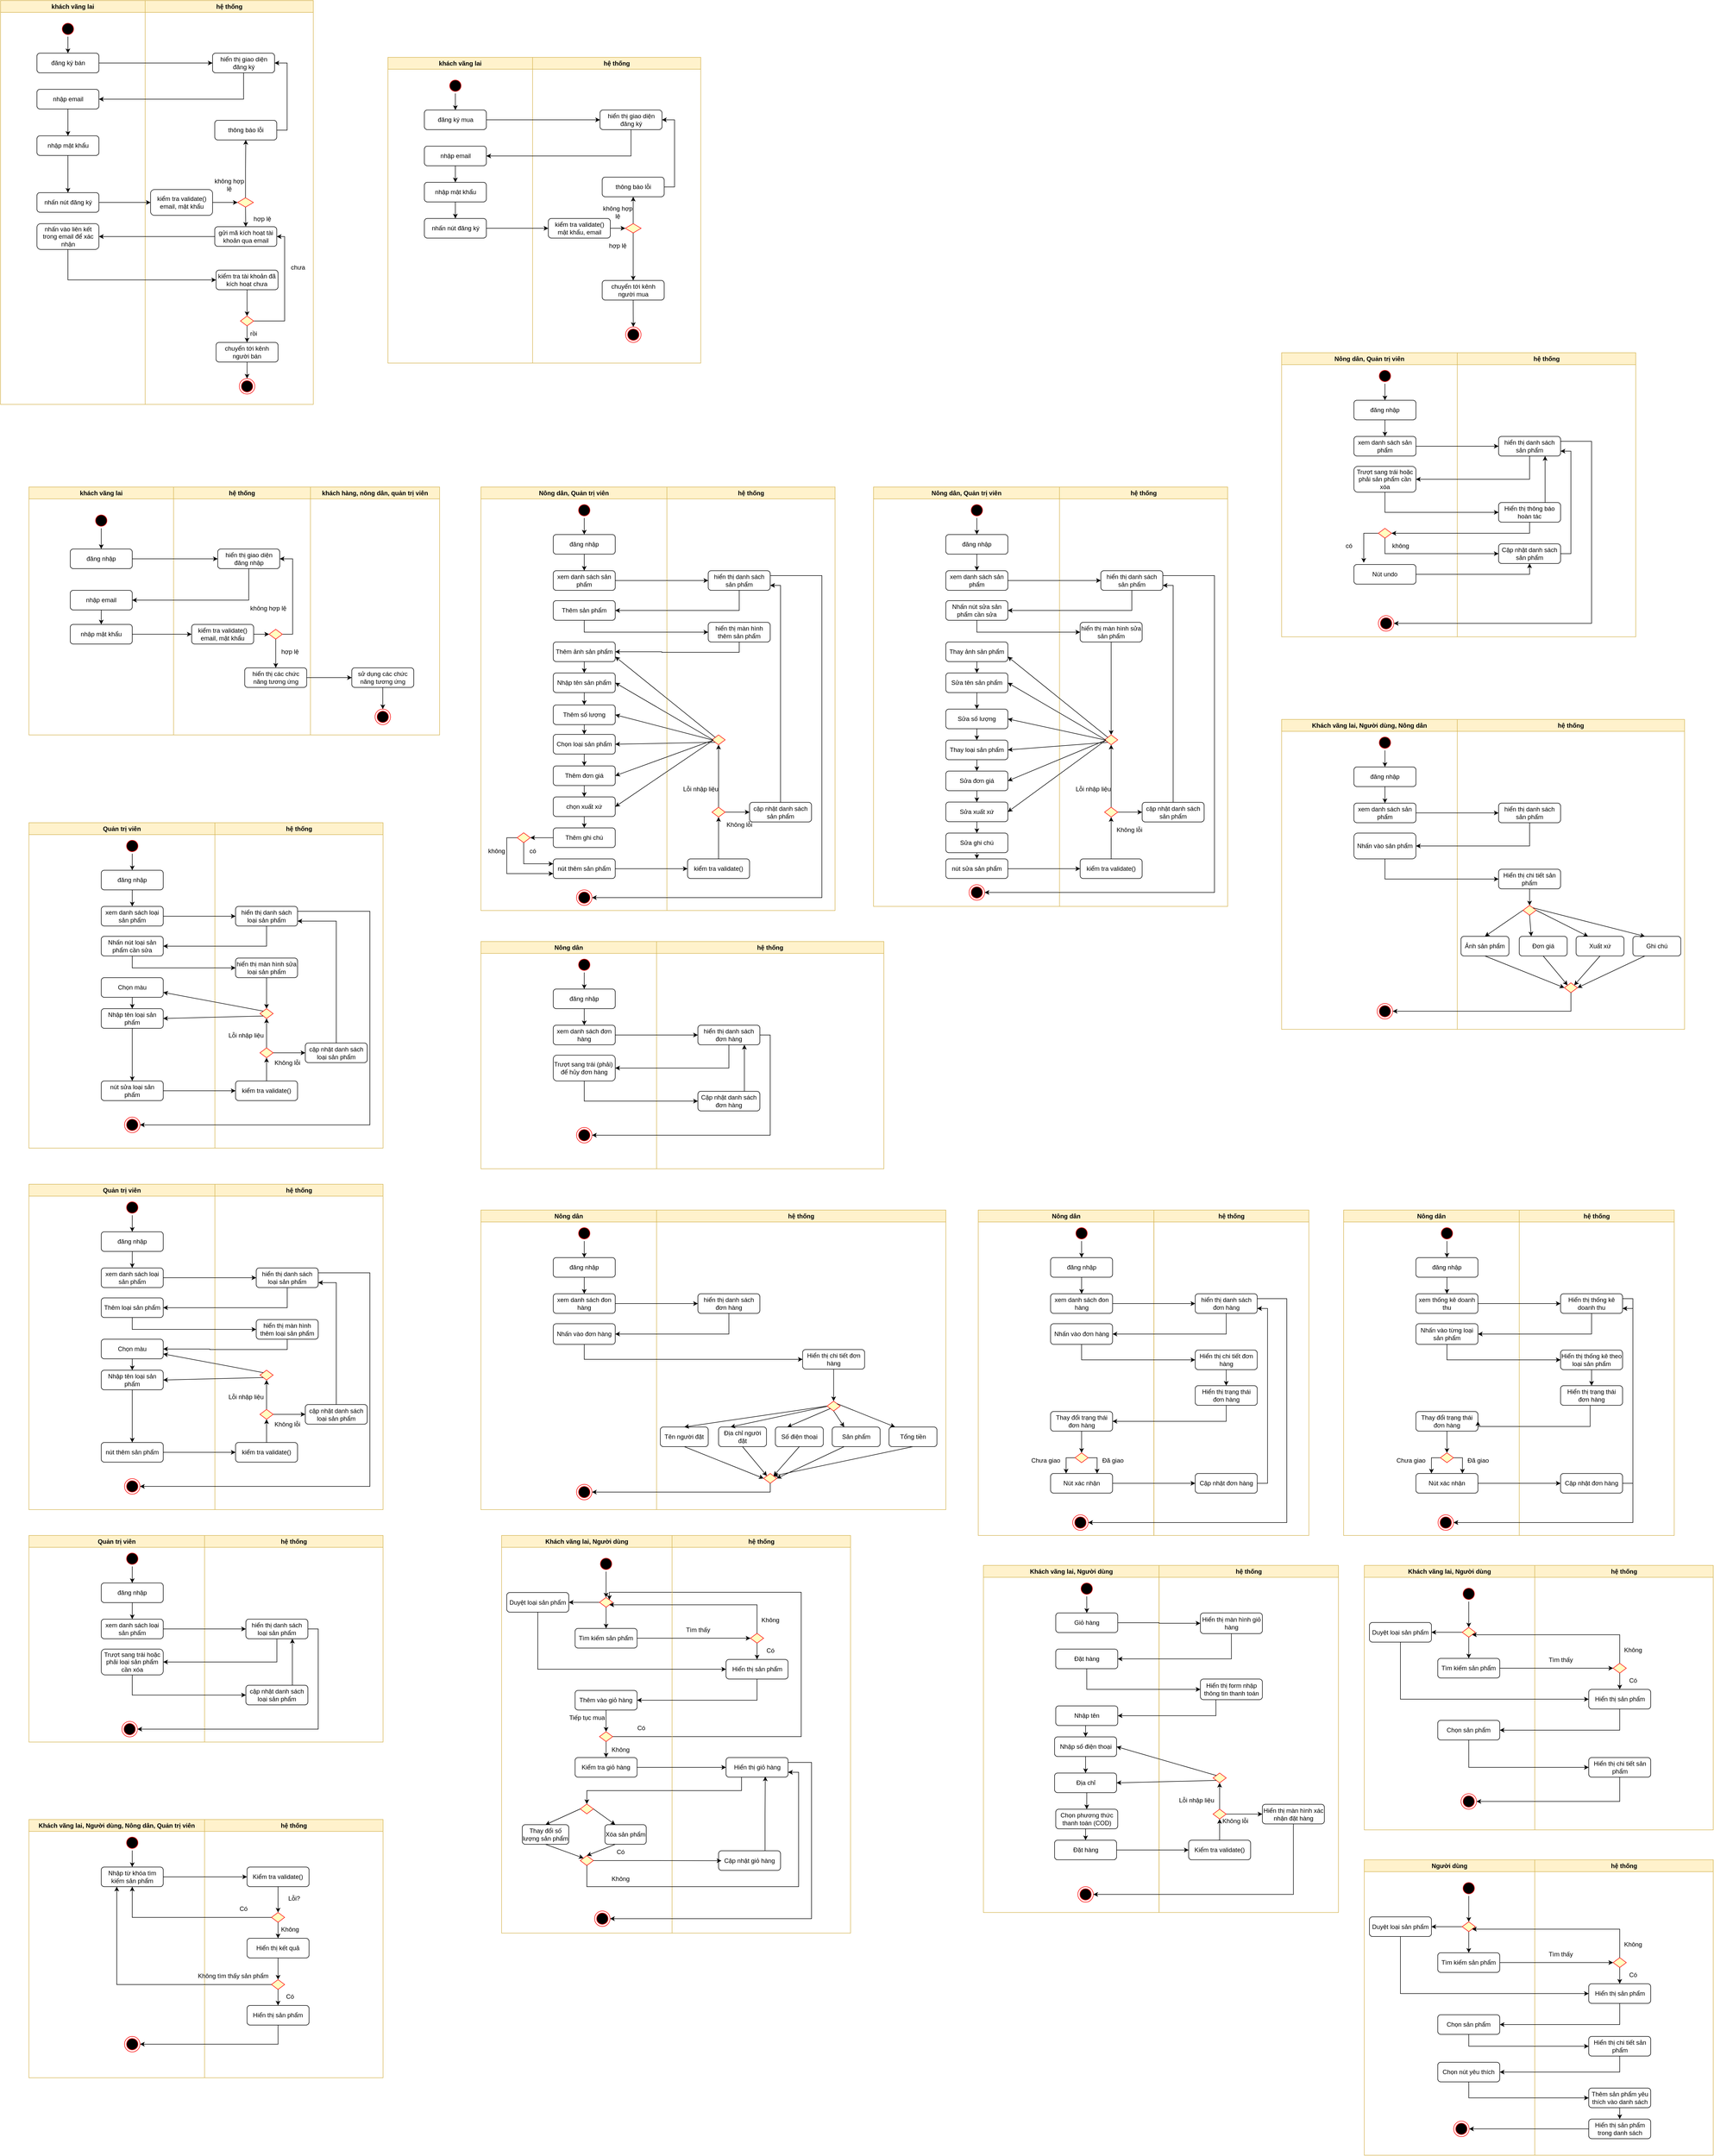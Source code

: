 <mxfile version="22.1.9" type="github">
  <diagram name="Page-1" id="e7e014a7-5840-1c2e-5031-d8a46d1fe8dd">
    <mxGraphModel dx="1313" dy="676" grid="1" gridSize="10" guides="1" tooltips="1" connect="1" arrows="1" fold="1" page="1" pageScale="1" pageWidth="1169" pageHeight="826" background="none" math="0" shadow="0">
      <root>
        <mxCell id="0" />
        <mxCell id="1" parent="0" />
        <mxCell id="KYzLp7zjKM8vXgxondFM-41" value="khách vãng lai" style="swimlane;whiteSpace=wrap;fillColor=#fff2cc;strokeColor=#d6b656;" parent="1" vertex="1">
          <mxGeometry x="165" y="960" width="280" height="480" as="geometry" />
        </mxCell>
        <mxCell id="KYzLp7zjKM8vXgxondFM-245" value="" style="edgeStyle=orthogonalEdgeStyle;rounded=0;orthogonalLoop=1;jettySize=auto;html=1;" parent="KYzLp7zjKM8vXgxondFM-41" source="KYzLp7zjKM8vXgxondFM-42" target="KYzLp7zjKM8vXgxondFM-235" edge="1">
          <mxGeometry relative="1" as="geometry" />
        </mxCell>
        <mxCell id="KYzLp7zjKM8vXgxondFM-42" value="" style="ellipse;shape=startState;fillColor=#000000;strokeColor=#ff0000;" parent="KYzLp7zjKM8vXgxondFM-41" vertex="1">
          <mxGeometry x="125" y="50" width="30" height="30" as="geometry" />
        </mxCell>
        <mxCell id="KYzLp7zjKM8vXgxondFM-235" value="đăng nhập" style="rounded=1;whiteSpace=wrap;html=1;" parent="KYzLp7zjKM8vXgxondFM-41" vertex="1">
          <mxGeometry x="80" y="120" width="120" height="38" as="geometry" />
        </mxCell>
        <mxCell id="KYzLp7zjKM8vXgxondFM-247" value="" style="edgeStyle=orthogonalEdgeStyle;rounded=0;orthogonalLoop=1;jettySize=auto;html=1;" parent="KYzLp7zjKM8vXgxondFM-41" source="KYzLp7zjKM8vXgxondFM-238" target="KYzLp7zjKM8vXgxondFM-239" edge="1">
          <mxGeometry relative="1" as="geometry" />
        </mxCell>
        <mxCell id="KYzLp7zjKM8vXgxondFM-238" value="nhập email" style="rounded=1;whiteSpace=wrap;html=1;" parent="KYzLp7zjKM8vXgxondFM-41" vertex="1">
          <mxGeometry x="80" y="200" width="120" height="38" as="geometry" />
        </mxCell>
        <mxCell id="KYzLp7zjKM8vXgxondFM-239" value="nhập mật khẩu" style="rounded=1;whiteSpace=wrap;html=1;" parent="KYzLp7zjKM8vXgxondFM-41" vertex="1">
          <mxGeometry x="80" y="266" width="120" height="38" as="geometry" />
        </mxCell>
        <mxCell id="KYzLp7zjKM8vXgxondFM-50" value="hệ thống" style="swimlane;whiteSpace=wrap;fillColor=#fff2cc;strokeColor=#d6b656;" parent="1" vertex="1">
          <mxGeometry x="445" y="960" width="265" height="480" as="geometry" />
        </mxCell>
        <mxCell id="KYzLp7zjKM8vXgxondFM-236" value="hiển thị giao diện đăng nhập" style="rounded=1;whiteSpace=wrap;html=1;" parent="KYzLp7zjKM8vXgxondFM-50" vertex="1">
          <mxGeometry x="85.5" y="120" width="120" height="38" as="geometry" />
        </mxCell>
        <mxCell id="KYzLp7zjKM8vXgxondFM-251" value="" style="edgeStyle=orthogonalEdgeStyle;rounded=0;orthogonalLoop=1;jettySize=auto;html=1;" parent="KYzLp7zjKM8vXgxondFM-50" source="KYzLp7zjKM8vXgxondFM-248" target="KYzLp7zjKM8vXgxondFM-250" edge="1">
          <mxGeometry relative="1" as="geometry" />
        </mxCell>
        <mxCell id="KYzLp7zjKM8vXgxondFM-248" value="kiểm tra validate() email, mật khẩu" style="rounded=1;whiteSpace=wrap;html=1;" parent="KYzLp7zjKM8vXgxondFM-50" vertex="1">
          <mxGeometry x="35" y="266" width="120" height="38" as="geometry" />
        </mxCell>
        <mxCell id="KYzLp7zjKM8vXgxondFM-253" style="edgeStyle=orthogonalEdgeStyle;rounded=0;orthogonalLoop=1;jettySize=auto;html=1;entryX=1;entryY=0.5;entryDx=0;entryDy=0;exitX=1;exitY=0.5;exitDx=0;exitDy=0;" parent="KYzLp7zjKM8vXgxondFM-50" source="KYzLp7zjKM8vXgxondFM-250" target="KYzLp7zjKM8vXgxondFM-236" edge="1">
          <mxGeometry relative="1" as="geometry" />
        </mxCell>
        <mxCell id="KYzLp7zjKM8vXgxondFM-255" value="" style="edgeStyle=orthogonalEdgeStyle;rounded=0;orthogonalLoop=1;jettySize=auto;html=1;" parent="KYzLp7zjKM8vXgxondFM-50" source="KYzLp7zjKM8vXgxondFM-250" target="KYzLp7zjKM8vXgxondFM-254" edge="1">
          <mxGeometry relative="1" as="geometry" />
        </mxCell>
        <mxCell id="KYzLp7zjKM8vXgxondFM-250" value="" style="rhombus;fillColor=#ffffc0;strokeColor=#ff0000;" parent="KYzLp7zjKM8vXgxondFM-50" vertex="1">
          <mxGeometry x="185" y="275.5" width="25.5" height="19" as="geometry" />
        </mxCell>
        <mxCell id="KYzLp7zjKM8vXgxondFM-254" value="hiển thị các chức năng tương ứng" style="rounded=1;whiteSpace=wrap;html=1;" parent="KYzLp7zjKM8vXgxondFM-50" vertex="1">
          <mxGeometry x="137.75" y="350" width="120" height="38" as="geometry" />
        </mxCell>
        <mxCell id="KYzLp7zjKM8vXgxondFM-257" value="không hợp lệ" style="text;html=1;align=center;verticalAlign=middle;resizable=0;points=[];autosize=1;strokeColor=none;fillColor=none;" parent="KYzLp7zjKM8vXgxondFM-50" vertex="1">
          <mxGeometry x="137.75" y="220" width="90" height="30" as="geometry" />
        </mxCell>
        <mxCell id="KYzLp7zjKM8vXgxondFM-258" value="hợp lệ" style="text;html=1;align=center;verticalAlign=middle;resizable=0;points=[];autosize=1;strokeColor=none;fillColor=none;" parent="KYzLp7zjKM8vXgxondFM-50" vertex="1">
          <mxGeometry x="195" y="304" width="60" height="30" as="geometry" />
        </mxCell>
        <mxCell id="KYzLp7zjKM8vXgxondFM-69" value="khách hàng, nông dân, quản trị viên" style="swimlane;whiteSpace=wrap;fillColor=#fff2cc;strokeColor=#d6b656;" parent="1" vertex="1">
          <mxGeometry x="710" y="960" width="250" height="480" as="geometry" />
        </mxCell>
        <mxCell id="KYzLp7zjKM8vXgxondFM-73" value="" style="ellipse;shape=endState;fillColor=#000000;strokeColor=#ff0000" parent="KYzLp7zjKM8vXgxondFM-69" vertex="1">
          <mxGeometry x="125" y="430" width="30" height="30" as="geometry" />
        </mxCell>
        <mxCell id="KYzLp7zjKM8vXgxondFM-260" style="edgeStyle=orthogonalEdgeStyle;rounded=0;orthogonalLoop=1;jettySize=auto;html=1;exitX=0.5;exitY=1;exitDx=0;exitDy=0;entryX=0.5;entryY=0;entryDx=0;entryDy=0;" parent="KYzLp7zjKM8vXgxondFM-69" source="KYzLp7zjKM8vXgxondFM-256" target="KYzLp7zjKM8vXgxondFM-73" edge="1">
          <mxGeometry relative="1" as="geometry" />
        </mxCell>
        <mxCell id="KYzLp7zjKM8vXgxondFM-256" value="sử dụng các chức năng tương ứng" style="rounded=1;whiteSpace=wrap;html=1;" parent="KYzLp7zjKM8vXgxondFM-69" vertex="1">
          <mxGeometry x="80" y="350" width="120" height="38" as="geometry" />
        </mxCell>
        <mxCell id="KYzLp7zjKM8vXgxondFM-134" value="khách vãng lai" style="swimlane;whiteSpace=wrap;fillColor=#fff2cc;strokeColor=#d6b656;" parent="1" vertex="1">
          <mxGeometry x="860" y="128" width="280" height="592" as="geometry" />
        </mxCell>
        <mxCell id="KYzLp7zjKM8vXgxondFM-135" value="" style="edgeStyle=orthogonalEdgeStyle;rounded=0;orthogonalLoop=1;jettySize=auto;html=1;" parent="KYzLp7zjKM8vXgxondFM-134" source="KYzLp7zjKM8vXgxondFM-136" target="KYzLp7zjKM8vXgxondFM-138" edge="1">
          <mxGeometry relative="1" as="geometry" />
        </mxCell>
        <mxCell id="KYzLp7zjKM8vXgxondFM-136" value="" style="ellipse;shape=startState;fillColor=#000000;strokeColor=#ff0000;" parent="KYzLp7zjKM8vXgxondFM-134" vertex="1">
          <mxGeometry x="115.5" y="40" width="30" height="30" as="geometry" />
        </mxCell>
        <mxCell id="KYzLp7zjKM8vXgxondFM-138" value="đăng ký mua" style="rounded=1;whiteSpace=wrap;html=1;" parent="KYzLp7zjKM8vXgxondFM-134" vertex="1">
          <mxGeometry x="70.5" y="102" width="120" height="38" as="geometry" />
        </mxCell>
        <mxCell id="KYzLp7zjKM8vXgxondFM-139" value="" style="edgeStyle=orthogonalEdgeStyle;rounded=0;orthogonalLoop=1;jettySize=auto;html=1;" parent="KYzLp7zjKM8vXgxondFM-134" source="KYzLp7zjKM8vXgxondFM-140" target="KYzLp7zjKM8vXgxondFM-141" edge="1">
          <mxGeometry relative="1" as="geometry" />
        </mxCell>
        <mxCell id="KYzLp7zjKM8vXgxondFM-140" value="nhập email" style="rounded=1;whiteSpace=wrap;html=1;" parent="KYzLp7zjKM8vXgxondFM-134" vertex="1">
          <mxGeometry x="70.5" y="172" width="120" height="38" as="geometry" />
        </mxCell>
        <mxCell id="KYzLp7zjKM8vXgxondFM-175" style="edgeStyle=orthogonalEdgeStyle;rounded=0;orthogonalLoop=1;jettySize=auto;html=1;exitX=0.5;exitY=1;exitDx=0;exitDy=0;entryX=0.5;entryY=0;entryDx=0;entryDy=0;" parent="KYzLp7zjKM8vXgxondFM-134" source="KYzLp7zjKM8vXgxondFM-141" target="KYzLp7zjKM8vXgxondFM-174" edge="1">
          <mxGeometry relative="1" as="geometry" />
        </mxCell>
        <mxCell id="KYzLp7zjKM8vXgxondFM-141" value="nhập mật khẩu" style="rounded=1;whiteSpace=wrap;html=1;" parent="KYzLp7zjKM8vXgxondFM-134" vertex="1">
          <mxGeometry x="70.5" y="242" width="120" height="38" as="geometry" />
        </mxCell>
        <mxCell id="KYzLp7zjKM8vXgxondFM-174" value="nhấn nút đăng ký" style="rounded=1;whiteSpace=wrap;html=1;" parent="KYzLp7zjKM8vXgxondFM-134" vertex="1">
          <mxGeometry x="70.5" y="312" width="120" height="38" as="geometry" />
        </mxCell>
        <mxCell id="KYzLp7zjKM8vXgxondFM-149" value="hệ thống" style="swimlane;whiteSpace=wrap;fillColor=#fff2cc;strokeColor=#d6b656;" parent="1" vertex="1">
          <mxGeometry x="1140" y="128" width="325.5" height="592" as="geometry" />
        </mxCell>
        <mxCell id="KYzLp7zjKM8vXgxondFM-150" value="" style="edgeStyle=orthogonalEdgeStyle;rounded=0;orthogonalLoop=1;jettySize=auto;html=1;" parent="KYzLp7zjKM8vXgxondFM-149" source="KYzLp7zjKM8vXgxondFM-151" target="KYzLp7zjKM8vXgxondFM-154" edge="1">
          <mxGeometry relative="1" as="geometry" />
        </mxCell>
        <mxCell id="KYzLp7zjKM8vXgxondFM-151" value="kiểm tra validate() mật khẩu, email" style="rounded=1;whiteSpace=wrap;html=1;" parent="KYzLp7zjKM8vXgxondFM-149" vertex="1">
          <mxGeometry x="30.5" y="312" width="120" height="38" as="geometry" />
        </mxCell>
        <mxCell id="KYzLp7zjKM8vXgxondFM-153" style="edgeStyle=orthogonalEdgeStyle;rounded=0;orthogonalLoop=1;jettySize=auto;html=1;exitX=0.5;exitY=1;exitDx=0;exitDy=0;entryX=0.5;entryY=0;entryDx=0;entryDy=0;" parent="KYzLp7zjKM8vXgxondFM-149" source="KYzLp7zjKM8vXgxondFM-154" target="KYzLp7zjKM8vXgxondFM-187" edge="1">
          <mxGeometry relative="1" as="geometry">
            <mxPoint x="194.75" y="392" as="targetPoint" />
          </mxGeometry>
        </mxCell>
        <mxCell id="KYzLp7zjKM8vXgxondFM-177" value="" style="edgeStyle=orthogonalEdgeStyle;rounded=0;orthogonalLoop=1;jettySize=auto;html=1;" parent="KYzLp7zjKM8vXgxondFM-149" source="KYzLp7zjKM8vXgxondFM-154" target="KYzLp7zjKM8vXgxondFM-176" edge="1">
          <mxGeometry relative="1" as="geometry" />
        </mxCell>
        <mxCell id="KYzLp7zjKM8vXgxondFM-154" value="" style="rhombus;fillColor=#ffffc0;strokeColor=#ff0000;" parent="KYzLp7zjKM8vXgxondFM-149" vertex="1">
          <mxGeometry x="179.5" y="322" width="30.5" height="18" as="geometry" />
        </mxCell>
        <mxCell id="KYzLp7zjKM8vXgxondFM-155" value="hiển thị giao diện đăng ký" style="rounded=1;whiteSpace=wrap;html=1;" parent="KYzLp7zjKM8vXgxondFM-149" vertex="1">
          <mxGeometry x="130.5" y="102" width="120" height="38" as="geometry" />
        </mxCell>
        <mxCell id="KYzLp7zjKM8vXgxondFM-156" value="không hợp lệ" style="text;html=1;strokeColor=none;fillColor=none;align=center;verticalAlign=middle;whiteSpace=wrap;rounded=0;" parent="KYzLp7zjKM8vXgxondFM-149" vertex="1">
          <mxGeometry x="134.75" y="285" width="60" height="30" as="geometry" />
        </mxCell>
        <mxCell id="KYzLp7zjKM8vXgxondFM-157" value="hợp lệ" style="text;html=1;strokeColor=none;fillColor=none;align=center;verticalAlign=middle;whiteSpace=wrap;rounded=0;" parent="KYzLp7zjKM8vXgxondFM-149" vertex="1">
          <mxGeometry x="134.75" y="350" width="60" height="30" as="geometry" />
        </mxCell>
        <mxCell id="KYzLp7zjKM8vXgxondFM-179" style="edgeStyle=orthogonalEdgeStyle;rounded=0;orthogonalLoop=1;jettySize=auto;html=1;exitX=1;exitY=0.5;exitDx=0;exitDy=0;entryX=1;entryY=0.5;entryDx=0;entryDy=0;" parent="KYzLp7zjKM8vXgxondFM-149" source="KYzLp7zjKM8vXgxondFM-176" target="KYzLp7zjKM8vXgxondFM-155" edge="1">
          <mxGeometry relative="1" as="geometry" />
        </mxCell>
        <mxCell id="KYzLp7zjKM8vXgxondFM-176" value="thông báo lỗi" style="rounded=1;whiteSpace=wrap;html=1;" parent="KYzLp7zjKM8vXgxondFM-149" vertex="1">
          <mxGeometry x="134.75" y="232" width="120" height="38" as="geometry" />
        </mxCell>
        <mxCell id="CHqkZFaA4Pbt0bsiCunF-157" style="edgeStyle=orthogonalEdgeStyle;rounded=0;orthogonalLoop=1;jettySize=auto;html=1;exitX=0.5;exitY=1;exitDx=0;exitDy=0;entryX=0.5;entryY=0;entryDx=0;entryDy=0;" parent="KYzLp7zjKM8vXgxondFM-149" source="KYzLp7zjKM8vXgxondFM-187" target="KYzLp7zjKM8vXgxondFM-190" edge="1">
          <mxGeometry relative="1" as="geometry" />
        </mxCell>
        <mxCell id="KYzLp7zjKM8vXgxondFM-187" value="chuyển tới kênh người mua" style="rounded=1;whiteSpace=wrap;html=1;" parent="KYzLp7zjKM8vXgxondFM-149" vertex="1">
          <mxGeometry x="134.75" y="432" width="120" height="38" as="geometry" />
        </mxCell>
        <mxCell id="KYzLp7zjKM8vXgxondFM-190" value="" style="ellipse;shape=endState;fillColor=#000000;strokeColor=#ff0000" parent="KYzLp7zjKM8vXgxondFM-149" vertex="1">
          <mxGeometry x="180" y="522" width="30" height="30" as="geometry" />
        </mxCell>
        <mxCell id="KYzLp7zjKM8vXgxondFM-167" style="edgeStyle=orthogonalEdgeStyle;rounded=0;orthogonalLoop=1;jettySize=auto;html=1;exitX=1;exitY=0.5;exitDx=0;exitDy=0;entryX=0;entryY=0.5;entryDx=0;entryDy=0;" parent="1" source="KYzLp7zjKM8vXgxondFM-174" target="KYzLp7zjKM8vXgxondFM-151" edge="1">
          <mxGeometry relative="1" as="geometry" />
        </mxCell>
        <mxCell id="KYzLp7zjKM8vXgxondFM-168" style="edgeStyle=orthogonalEdgeStyle;rounded=0;orthogonalLoop=1;jettySize=auto;html=1;entryX=1;entryY=0.5;entryDx=0;entryDy=0;endArrow=none;endFill=0;startArrow=classic;startFill=1;" parent="1" source="KYzLp7zjKM8vXgxondFM-155" target="KYzLp7zjKM8vXgxondFM-138" edge="1">
          <mxGeometry relative="1" as="geometry" />
        </mxCell>
        <mxCell id="KYzLp7zjKM8vXgxondFM-173" style="edgeStyle=orthogonalEdgeStyle;rounded=0;orthogonalLoop=1;jettySize=auto;html=1;exitX=0.5;exitY=1;exitDx=0;exitDy=0;entryX=1;entryY=0.5;entryDx=0;entryDy=0;" parent="1" source="KYzLp7zjKM8vXgxondFM-155" target="KYzLp7zjKM8vXgxondFM-140" edge="1">
          <mxGeometry relative="1" as="geometry" />
        </mxCell>
        <mxCell id="KYzLp7zjKM8vXgxondFM-192" value="khách vãng lai" style="swimlane;whiteSpace=wrap;fillColor=#fff2cc;strokeColor=#d6b656;" parent="1" vertex="1">
          <mxGeometry x="110" y="18" width="280" height="782" as="geometry" />
        </mxCell>
        <mxCell id="KYzLp7zjKM8vXgxondFM-193" value="" style="edgeStyle=orthogonalEdgeStyle;rounded=0;orthogonalLoop=1;jettySize=auto;html=1;" parent="KYzLp7zjKM8vXgxondFM-192" source="KYzLp7zjKM8vXgxondFM-194" target="KYzLp7zjKM8vXgxondFM-195" edge="1">
          <mxGeometry relative="1" as="geometry" />
        </mxCell>
        <mxCell id="KYzLp7zjKM8vXgxondFM-194" value="" style="ellipse;shape=startState;fillColor=#000000;strokeColor=#ff0000;" parent="KYzLp7zjKM8vXgxondFM-192" vertex="1">
          <mxGeometry x="115.5" y="40" width="30" height="30" as="geometry" />
        </mxCell>
        <mxCell id="KYzLp7zjKM8vXgxondFM-195" value="đăng ký bán" style="rounded=1;whiteSpace=wrap;html=1;" parent="KYzLp7zjKM8vXgxondFM-192" vertex="1">
          <mxGeometry x="70.5" y="102" width="120" height="38" as="geometry" />
        </mxCell>
        <mxCell id="KYzLp7zjKM8vXgxondFM-196" value="" style="edgeStyle=orthogonalEdgeStyle;rounded=0;orthogonalLoop=1;jettySize=auto;html=1;entryX=0.5;entryY=0;entryDx=0;entryDy=0;" parent="KYzLp7zjKM8vXgxondFM-192" source="KYzLp7zjKM8vXgxondFM-197" target="KYzLp7zjKM8vXgxondFM-230" edge="1">
          <mxGeometry relative="1" as="geometry">
            <mxPoint x="130.5" y="242" as="targetPoint" />
          </mxGeometry>
        </mxCell>
        <mxCell id="KYzLp7zjKM8vXgxondFM-197" value="nhập email" style="rounded=1;whiteSpace=wrap;html=1;" parent="KYzLp7zjKM8vXgxondFM-192" vertex="1">
          <mxGeometry x="70.5" y="172" width="120" height="38" as="geometry" />
        </mxCell>
        <mxCell id="CHqkZFaA4Pbt0bsiCunF-4" value="" style="edgeStyle=orthogonalEdgeStyle;rounded=0;orthogonalLoop=1;jettySize=auto;html=1;" parent="KYzLp7zjKM8vXgxondFM-192" source="KYzLp7zjKM8vXgxondFM-230" target="CHqkZFaA4Pbt0bsiCunF-3" edge="1">
          <mxGeometry relative="1" as="geometry" />
        </mxCell>
        <mxCell id="KYzLp7zjKM8vXgxondFM-230" value="nhập mật khẩu" style="rounded=1;whiteSpace=wrap;html=1;" parent="KYzLp7zjKM8vXgxondFM-192" vertex="1">
          <mxGeometry x="70.5" y="262" width="120" height="38" as="geometry" />
        </mxCell>
        <mxCell id="KYzLp7zjKM8vXgxondFM-201" value="nhấn vào liên kết trong email để xác nhận" style="rounded=1;whiteSpace=wrap;html=1;" parent="KYzLp7zjKM8vXgxondFM-192" vertex="1">
          <mxGeometry x="70.5" y="432" width="120" height="50" as="geometry" />
        </mxCell>
        <mxCell id="CHqkZFaA4Pbt0bsiCunF-3" value="nhấn nút đăng ký" style="rounded=1;whiteSpace=wrap;html=1;" parent="KYzLp7zjKM8vXgxondFM-192" vertex="1">
          <mxGeometry x="70.5" y="372" width="120" height="38" as="geometry" />
        </mxCell>
        <mxCell id="KYzLp7zjKM8vXgxondFM-202" value="hệ thống" style="swimlane;whiteSpace=wrap;fillColor=#fff2cc;strokeColor=#d6b656;" parent="1" vertex="1">
          <mxGeometry x="390" y="18" width="325.5" height="782" as="geometry" />
        </mxCell>
        <mxCell id="KYzLp7zjKM8vXgxondFM-203" value="" style="edgeStyle=orthogonalEdgeStyle;rounded=0;orthogonalLoop=1;jettySize=auto;html=1;" parent="KYzLp7zjKM8vXgxondFM-202" source="KYzLp7zjKM8vXgxondFM-204" target="KYzLp7zjKM8vXgxondFM-207" edge="1">
          <mxGeometry relative="1" as="geometry" />
        </mxCell>
        <mxCell id="KYzLp7zjKM8vXgxondFM-204" value="kiểm tra validate() email, mật khẩu" style="rounded=1;whiteSpace=wrap;html=1;" parent="KYzLp7zjKM8vXgxondFM-202" vertex="1">
          <mxGeometry x="10.5" y="366" width="120" height="50" as="geometry" />
        </mxCell>
        <mxCell id="KYzLp7zjKM8vXgxondFM-205" style="edgeStyle=orthogonalEdgeStyle;rounded=0;orthogonalLoop=1;jettySize=auto;html=1;exitX=0.5;exitY=1;exitDx=0;exitDy=0;entryX=0.5;entryY=0;entryDx=0;entryDy=0;" parent="KYzLp7zjKM8vXgxondFM-202" source="KYzLp7zjKM8vXgxondFM-207" target="KYzLp7zjKM8vXgxondFM-214" edge="1">
          <mxGeometry relative="1" as="geometry" />
        </mxCell>
        <mxCell id="KYzLp7zjKM8vXgxondFM-206" value="" style="edgeStyle=orthogonalEdgeStyle;rounded=0;orthogonalLoop=1;jettySize=auto;html=1;" parent="KYzLp7zjKM8vXgxondFM-202" source="KYzLp7zjKM8vXgxondFM-207" target="KYzLp7zjKM8vXgxondFM-218" edge="1">
          <mxGeometry relative="1" as="geometry" />
        </mxCell>
        <mxCell id="KYzLp7zjKM8vXgxondFM-207" value="" style="rhombus;fillColor=#ffffc0;strokeColor=#ff0000;" parent="KYzLp7zjKM8vXgxondFM-202" vertex="1">
          <mxGeometry x="179" y="382" width="30.5" height="18" as="geometry" />
        </mxCell>
        <mxCell id="KYzLp7zjKM8vXgxondFM-208" value="hiển thị giao diện đăng ký" style="rounded=1;whiteSpace=wrap;html=1;" parent="KYzLp7zjKM8vXgxondFM-202" vertex="1">
          <mxGeometry x="130.5" y="102" width="120" height="38" as="geometry" />
        </mxCell>
        <mxCell id="KYzLp7zjKM8vXgxondFM-209" value="không hợp lệ" style="text;html=1;strokeColor=none;fillColor=none;align=center;verticalAlign=middle;whiteSpace=wrap;rounded=0;" parent="KYzLp7zjKM8vXgxondFM-202" vertex="1">
          <mxGeometry x="132.75" y="342" width="60" height="30" as="geometry" />
        </mxCell>
        <mxCell id="KYzLp7zjKM8vXgxondFM-210" value="hợp lệ" style="text;html=1;strokeColor=none;fillColor=none;align=center;verticalAlign=middle;whiteSpace=wrap;rounded=0;" parent="KYzLp7zjKM8vXgxondFM-202" vertex="1">
          <mxGeometry x="197.25" y="408" width="60" height="30" as="geometry" />
        </mxCell>
        <mxCell id="KYzLp7zjKM8vXgxondFM-211" style="edgeStyle=orthogonalEdgeStyle;rounded=0;orthogonalLoop=1;jettySize=auto;html=1;exitX=0.5;exitY=1;exitDx=0;exitDy=0;entryX=0.5;entryY=0;entryDx=0;entryDy=0;" parent="KYzLp7zjKM8vXgxondFM-202" source="KYzLp7zjKM8vXgxondFM-212" target="KYzLp7zjKM8vXgxondFM-220" edge="1">
          <mxGeometry relative="1" as="geometry" />
        </mxCell>
        <mxCell id="KYzLp7zjKM8vXgxondFM-213" value="chưa" style="text;html=1;strokeColor=none;fillColor=none;align=center;verticalAlign=middle;whiteSpace=wrap;rounded=0;" parent="KYzLp7zjKM8vXgxondFM-202" vertex="1">
          <mxGeometry x="265.5" y="502" width="60" height="30" as="geometry" />
        </mxCell>
        <mxCell id="KYzLp7zjKM8vXgxondFM-215" style="edgeStyle=orthogonalEdgeStyle;rounded=0;orthogonalLoop=1;jettySize=auto;html=1;exitX=0.5;exitY=1;exitDx=0;exitDy=0;entryX=0.5;entryY=0;entryDx=0;entryDy=0;" parent="KYzLp7zjKM8vXgxondFM-202" source="KYzLp7zjKM8vXgxondFM-216" target="KYzLp7zjKM8vXgxondFM-212" edge="1">
          <mxGeometry relative="1" as="geometry" />
        </mxCell>
        <mxCell id="KYzLp7zjKM8vXgxondFM-217" style="edgeStyle=orthogonalEdgeStyle;rounded=0;orthogonalLoop=1;jettySize=auto;html=1;exitX=1;exitY=0.5;exitDx=0;exitDy=0;entryX=1;entryY=0.5;entryDx=0;entryDy=0;" parent="KYzLp7zjKM8vXgxondFM-202" source="KYzLp7zjKM8vXgxondFM-218" target="KYzLp7zjKM8vXgxondFM-208" edge="1">
          <mxGeometry relative="1" as="geometry" />
        </mxCell>
        <mxCell id="KYzLp7zjKM8vXgxondFM-218" value="thông báo lỗi" style="rounded=1;whiteSpace=wrap;html=1;" parent="KYzLp7zjKM8vXgxondFM-202" vertex="1">
          <mxGeometry x="134.75" y="232" width="120" height="38" as="geometry" />
        </mxCell>
        <mxCell id="KYzLp7zjKM8vXgxondFM-219" value="" style="edgeStyle=orthogonalEdgeStyle;rounded=0;orthogonalLoop=1;jettySize=auto;html=1;" parent="KYzLp7zjKM8vXgxondFM-202" source="KYzLp7zjKM8vXgxondFM-220" target="KYzLp7zjKM8vXgxondFM-222" edge="1">
          <mxGeometry relative="1" as="geometry" />
        </mxCell>
        <mxCell id="KYzLp7zjKM8vXgxondFM-221" value="rồi" style="text;html=1;strokeColor=none;fillColor=none;align=center;verticalAlign=middle;whiteSpace=wrap;rounded=0;" parent="KYzLp7zjKM8vXgxondFM-202" vertex="1">
          <mxGeometry x="179.5" y="630" width="60" height="30" as="geometry" />
        </mxCell>
        <mxCell id="KYzLp7zjKM8vXgxondFM-214" value="gửi mã kích hoạt tài khoản qua email" style="rounded=1;whiteSpace=wrap;html=1;" parent="KYzLp7zjKM8vXgxondFM-202" vertex="1">
          <mxGeometry x="134.75" y="438" width="120" height="38" as="geometry" />
        </mxCell>
        <mxCell id="KYzLp7zjKM8vXgxondFM-216" value="kiểm tra tài khoản đã kích hoạt chưa" style="rounded=1;whiteSpace=wrap;html=1;" parent="KYzLp7zjKM8vXgxondFM-202" vertex="1">
          <mxGeometry x="137.25" y="522" width="120" height="38" as="geometry" />
        </mxCell>
        <mxCell id="CHqkZFaA4Pbt0bsiCunF-2" style="edgeStyle=orthogonalEdgeStyle;rounded=0;orthogonalLoop=1;jettySize=auto;html=1;exitX=1;exitY=0.5;exitDx=0;exitDy=0;entryX=1;entryY=0.5;entryDx=0;entryDy=0;" parent="KYzLp7zjKM8vXgxondFM-202" source="KYzLp7zjKM8vXgxondFM-212" target="KYzLp7zjKM8vXgxondFM-214" edge="1">
          <mxGeometry relative="1" as="geometry">
            <Array as="points">
              <mxPoint x="270" y="621" />
              <mxPoint x="270" y="457" />
            </Array>
          </mxGeometry>
        </mxCell>
        <mxCell id="KYzLp7zjKM8vXgxondFM-212" value="" style="rhombus;fillColor=#ffffc0;strokeColor=#ff0000;" parent="KYzLp7zjKM8vXgxondFM-202" vertex="1">
          <mxGeometry x="184.5" y="611" width="25.5" height="19" as="geometry" />
        </mxCell>
        <mxCell id="KYzLp7zjKM8vXgxondFM-220" value="chuyển tới kênh người bán" style="rounded=1;whiteSpace=wrap;html=1;" parent="KYzLp7zjKM8vXgxondFM-202" vertex="1">
          <mxGeometry x="137.25" y="662" width="120" height="38" as="geometry" />
        </mxCell>
        <mxCell id="KYzLp7zjKM8vXgxondFM-222" value="" style="ellipse;shape=endState;fillColor=#000000;strokeColor=#ff0000" parent="KYzLp7zjKM8vXgxondFM-202" vertex="1">
          <mxGeometry x="182.25" y="732" width="30" height="30" as="geometry" />
        </mxCell>
        <mxCell id="KYzLp7zjKM8vXgxondFM-224" style="edgeStyle=orthogonalEdgeStyle;rounded=0;orthogonalLoop=1;jettySize=auto;html=1;entryX=1;entryY=0.5;entryDx=0;entryDy=0;endArrow=none;endFill=0;startArrow=classic;startFill=1;" parent="1" source="KYzLp7zjKM8vXgxondFM-208" target="KYzLp7zjKM8vXgxondFM-195" edge="1">
          <mxGeometry relative="1" as="geometry" />
        </mxCell>
        <mxCell id="KYzLp7zjKM8vXgxondFM-225" style="edgeStyle=orthogonalEdgeStyle;rounded=0;orthogonalLoop=1;jettySize=auto;html=1;exitX=0.5;exitY=1;exitDx=0;exitDy=0;entryX=1;entryY=0.5;entryDx=0;entryDy=0;" parent="1" source="KYzLp7zjKM8vXgxondFM-208" target="KYzLp7zjKM8vXgxondFM-197" edge="1">
          <mxGeometry relative="1" as="geometry" />
        </mxCell>
        <mxCell id="KYzLp7zjKM8vXgxondFM-226" style="edgeStyle=orthogonalEdgeStyle;rounded=0;orthogonalLoop=1;jettySize=auto;html=1;exitX=0;exitY=0.5;exitDx=0;exitDy=0;entryX=1;entryY=0.5;entryDx=0;entryDy=0;" parent="1" source="KYzLp7zjKM8vXgxondFM-214" target="KYzLp7zjKM8vXgxondFM-201" edge="1">
          <mxGeometry relative="1" as="geometry" />
        </mxCell>
        <mxCell id="KYzLp7zjKM8vXgxondFM-227" style="edgeStyle=orthogonalEdgeStyle;rounded=0;orthogonalLoop=1;jettySize=auto;html=1;exitX=0.5;exitY=1;exitDx=0;exitDy=0;entryX=0;entryY=0.5;entryDx=0;entryDy=0;" parent="1" source="KYzLp7zjKM8vXgxondFM-201" target="KYzLp7zjKM8vXgxondFM-216" edge="1">
          <mxGeometry relative="1" as="geometry" />
        </mxCell>
        <mxCell id="KYzLp7zjKM8vXgxondFM-237" style="edgeStyle=orthogonalEdgeStyle;rounded=0;orthogonalLoop=1;jettySize=auto;html=1;entryX=0;entryY=0.5;entryDx=0;entryDy=0;" parent="1" source="KYzLp7zjKM8vXgxondFM-235" target="KYzLp7zjKM8vXgxondFM-236" edge="1">
          <mxGeometry relative="1" as="geometry" />
        </mxCell>
        <mxCell id="KYzLp7zjKM8vXgxondFM-246" style="edgeStyle=orthogonalEdgeStyle;rounded=0;orthogonalLoop=1;jettySize=auto;html=1;exitX=0.5;exitY=1;exitDx=0;exitDy=0;entryX=1;entryY=0.5;entryDx=0;entryDy=0;" parent="1" source="KYzLp7zjKM8vXgxondFM-236" target="KYzLp7zjKM8vXgxondFM-238" edge="1">
          <mxGeometry relative="1" as="geometry" />
        </mxCell>
        <mxCell id="KYzLp7zjKM8vXgxondFM-249" style="edgeStyle=orthogonalEdgeStyle;rounded=0;orthogonalLoop=1;jettySize=auto;html=1;exitX=1;exitY=0.5;exitDx=0;exitDy=0;entryX=0;entryY=0.5;entryDx=0;entryDy=0;" parent="1" source="KYzLp7zjKM8vXgxondFM-239" target="KYzLp7zjKM8vXgxondFM-248" edge="1">
          <mxGeometry relative="1" as="geometry" />
        </mxCell>
        <mxCell id="KYzLp7zjKM8vXgxondFM-259" style="edgeStyle=orthogonalEdgeStyle;rounded=0;orthogonalLoop=1;jettySize=auto;html=1;entryX=0;entryY=0.5;entryDx=0;entryDy=0;" parent="1" source="KYzLp7zjKM8vXgxondFM-254" target="KYzLp7zjKM8vXgxondFM-256" edge="1">
          <mxGeometry relative="1" as="geometry" />
        </mxCell>
        <mxCell id="G6iEjRDnpPzUls3sCQAf-1" value="Nông dân, Quản trị viên" style="swimlane;whiteSpace=wrap;fillColor=#fff2cc;strokeColor=#d6b656;" parent="1" vertex="1">
          <mxGeometry x="1040" y="960" width="360" height="820" as="geometry" />
        </mxCell>
        <mxCell id="G6iEjRDnpPzUls3sCQAf-2" value="" style="edgeStyle=orthogonalEdgeStyle;rounded=0;orthogonalLoop=1;jettySize=auto;html=1;" parent="G6iEjRDnpPzUls3sCQAf-1" source="G6iEjRDnpPzUls3sCQAf-3" target="G6iEjRDnpPzUls3sCQAf-4" edge="1">
          <mxGeometry relative="1" as="geometry" />
        </mxCell>
        <mxCell id="G6iEjRDnpPzUls3sCQAf-3" value="" style="ellipse;shape=startState;fillColor=#000000;strokeColor=#ff0000;" parent="G6iEjRDnpPzUls3sCQAf-1" vertex="1">
          <mxGeometry x="185" y="30" width="30" height="30" as="geometry" />
        </mxCell>
        <mxCell id="G6iEjRDnpPzUls3sCQAf-46" value="" style="edgeStyle=orthogonalEdgeStyle;rounded=0;orthogonalLoop=1;jettySize=auto;html=1;" parent="G6iEjRDnpPzUls3sCQAf-1" source="G6iEjRDnpPzUls3sCQAf-4" target="G6iEjRDnpPzUls3sCQAf-6" edge="1">
          <mxGeometry relative="1" as="geometry" />
        </mxCell>
        <mxCell id="G6iEjRDnpPzUls3sCQAf-4" value="đăng nhập" style="rounded=1;whiteSpace=wrap;html=1;" parent="G6iEjRDnpPzUls3sCQAf-1" vertex="1">
          <mxGeometry x="140" y="92" width="120" height="38" as="geometry" />
        </mxCell>
        <mxCell id="G6iEjRDnpPzUls3sCQAf-6" value="xem danh sách sản phẩm" style="rounded=1;whiteSpace=wrap;html=1;" parent="G6iEjRDnpPzUls3sCQAf-1" vertex="1">
          <mxGeometry x="140" y="162" width="120" height="38" as="geometry" />
        </mxCell>
        <mxCell id="CHqkZFaA4Pbt0bsiCunF-7" value="Thêm sản phẩm" style="rounded=1;whiteSpace=wrap;html=1;" parent="G6iEjRDnpPzUls3sCQAf-1" vertex="1">
          <mxGeometry x="140" y="220" width="120" height="38" as="geometry" />
        </mxCell>
        <mxCell id="CHqkZFaA4Pbt0bsiCunF-14" value="" style="edgeStyle=orthogonalEdgeStyle;rounded=0;orthogonalLoop=1;jettySize=auto;html=1;" parent="G6iEjRDnpPzUls3sCQAf-1" source="CHqkZFaA4Pbt0bsiCunF-11" target="CHqkZFaA4Pbt0bsiCunF-13" edge="1">
          <mxGeometry relative="1" as="geometry" />
        </mxCell>
        <mxCell id="CHqkZFaA4Pbt0bsiCunF-11" value="Thêm ảnh sản phẩm" style="rounded=1;whiteSpace=wrap;html=1;" parent="G6iEjRDnpPzUls3sCQAf-1" vertex="1">
          <mxGeometry x="140" y="300" width="120" height="38" as="geometry" />
        </mxCell>
        <mxCell id="CHqkZFaA4Pbt0bsiCunF-21" style="edgeStyle=orthogonalEdgeStyle;rounded=0;orthogonalLoop=1;jettySize=auto;html=1;exitX=0.5;exitY=1;exitDx=0;exitDy=0;entryX=0.5;entryY=0;entryDx=0;entryDy=0;" parent="G6iEjRDnpPzUls3sCQAf-1" source="CHqkZFaA4Pbt0bsiCunF-13" target="CHqkZFaA4Pbt0bsiCunF-15" edge="1">
          <mxGeometry relative="1" as="geometry" />
        </mxCell>
        <mxCell id="CHqkZFaA4Pbt0bsiCunF-13" value="Nhập tên sản phẩm" style="rounded=1;whiteSpace=wrap;html=1;" parent="G6iEjRDnpPzUls3sCQAf-1" vertex="1">
          <mxGeometry x="140" y="360" width="120" height="38" as="geometry" />
        </mxCell>
        <mxCell id="CHqkZFaA4Pbt0bsiCunF-22" style="edgeStyle=orthogonalEdgeStyle;rounded=0;orthogonalLoop=1;jettySize=auto;html=1;exitX=0.5;exitY=1;exitDx=0;exitDy=0;entryX=0.5;entryY=0;entryDx=0;entryDy=0;" parent="G6iEjRDnpPzUls3sCQAf-1" source="CHqkZFaA4Pbt0bsiCunF-15" target="CHqkZFaA4Pbt0bsiCunF-16" edge="1">
          <mxGeometry relative="1" as="geometry" />
        </mxCell>
        <mxCell id="CHqkZFaA4Pbt0bsiCunF-15" value="Thêm số lượng" style="rounded=1;whiteSpace=wrap;html=1;" parent="G6iEjRDnpPzUls3sCQAf-1" vertex="1">
          <mxGeometry x="140" y="422" width="120" height="38" as="geometry" />
        </mxCell>
        <mxCell id="CHqkZFaA4Pbt0bsiCunF-23" style="edgeStyle=orthogonalEdgeStyle;rounded=0;orthogonalLoop=1;jettySize=auto;html=1;exitX=0.5;exitY=1;exitDx=0;exitDy=0;entryX=0.5;entryY=0;entryDx=0;entryDy=0;" parent="G6iEjRDnpPzUls3sCQAf-1" source="CHqkZFaA4Pbt0bsiCunF-16" target="CHqkZFaA4Pbt0bsiCunF-17" edge="1">
          <mxGeometry relative="1" as="geometry" />
        </mxCell>
        <mxCell id="CHqkZFaA4Pbt0bsiCunF-16" value="Chọn loại sản phẩm" style="rounded=1;whiteSpace=wrap;html=1;" parent="G6iEjRDnpPzUls3sCQAf-1" vertex="1">
          <mxGeometry x="140" y="479" width="120" height="38" as="geometry" />
        </mxCell>
        <mxCell id="CHqkZFaA4Pbt0bsiCunF-24" style="edgeStyle=orthogonalEdgeStyle;rounded=0;orthogonalLoop=1;jettySize=auto;html=1;exitX=0.5;exitY=1;exitDx=0;exitDy=0;entryX=0.5;entryY=0;entryDx=0;entryDy=0;" parent="G6iEjRDnpPzUls3sCQAf-1" source="CHqkZFaA4Pbt0bsiCunF-17" target="CHqkZFaA4Pbt0bsiCunF-18" edge="1">
          <mxGeometry relative="1" as="geometry" />
        </mxCell>
        <mxCell id="CHqkZFaA4Pbt0bsiCunF-17" value="Thêm đơn giá" style="rounded=1;whiteSpace=wrap;html=1;" parent="G6iEjRDnpPzUls3sCQAf-1" vertex="1">
          <mxGeometry x="140" y="540" width="120" height="38" as="geometry" />
        </mxCell>
        <mxCell id="CHqkZFaA4Pbt0bsiCunF-94" style="edgeStyle=orthogonalEdgeStyle;rounded=0;orthogonalLoop=1;jettySize=auto;html=1;exitX=0.5;exitY=1;exitDx=0;exitDy=0;entryX=0.5;entryY=0;entryDx=0;entryDy=0;" parent="G6iEjRDnpPzUls3sCQAf-1" source="CHqkZFaA4Pbt0bsiCunF-18" target="CHqkZFaA4Pbt0bsiCunF-93" edge="1">
          <mxGeometry relative="1" as="geometry" />
        </mxCell>
        <mxCell id="CHqkZFaA4Pbt0bsiCunF-18" value="chọn xuất xứ" style="rounded=1;whiteSpace=wrap;html=1;" parent="G6iEjRDnpPzUls3sCQAf-1" vertex="1">
          <mxGeometry x="140" y="600" width="120" height="38" as="geometry" />
        </mxCell>
        <mxCell id="CHqkZFaA4Pbt0bsiCunF-25" value="nút thêm sản phẩm" style="rounded=1;whiteSpace=wrap;html=1;" parent="G6iEjRDnpPzUls3sCQAf-1" vertex="1">
          <mxGeometry x="140" y="720" width="120" height="38" as="geometry" />
        </mxCell>
        <mxCell id="CHqkZFaA4Pbt0bsiCunF-44" value="" style="ellipse;shape=endState;fillColor=#000000;strokeColor=#ff0000" parent="G6iEjRDnpPzUls3sCQAf-1" vertex="1">
          <mxGeometry x="185" y="780" width="30" height="30" as="geometry" />
        </mxCell>
        <mxCell id="CHqkZFaA4Pbt0bsiCunF-96" value="" style="edgeStyle=orthogonalEdgeStyle;rounded=0;orthogonalLoop=1;jettySize=auto;html=1;" parent="G6iEjRDnpPzUls3sCQAf-1" source="CHqkZFaA4Pbt0bsiCunF-93" target="CHqkZFaA4Pbt0bsiCunF-95" edge="1">
          <mxGeometry relative="1" as="geometry" />
        </mxCell>
        <mxCell id="CHqkZFaA4Pbt0bsiCunF-93" value="Thêm ghi chú" style="rounded=1;whiteSpace=wrap;html=1;" parent="G6iEjRDnpPzUls3sCQAf-1" vertex="1">
          <mxGeometry x="140" y="660" width="120" height="38" as="geometry" />
        </mxCell>
        <mxCell id="CHqkZFaA4Pbt0bsiCunF-97" style="edgeStyle=orthogonalEdgeStyle;rounded=0;orthogonalLoop=1;jettySize=auto;html=1;exitX=0.5;exitY=1;exitDx=0;exitDy=0;entryX=0;entryY=0.25;entryDx=0;entryDy=0;" parent="G6iEjRDnpPzUls3sCQAf-1" source="CHqkZFaA4Pbt0bsiCunF-95" target="CHqkZFaA4Pbt0bsiCunF-25" edge="1">
          <mxGeometry relative="1" as="geometry" />
        </mxCell>
        <mxCell id="CHqkZFaA4Pbt0bsiCunF-98" style="edgeStyle=orthogonalEdgeStyle;rounded=0;orthogonalLoop=1;jettySize=auto;html=1;exitX=0;exitY=0.5;exitDx=0;exitDy=0;entryX=0;entryY=0.75;entryDx=0;entryDy=0;" parent="G6iEjRDnpPzUls3sCQAf-1" source="CHqkZFaA4Pbt0bsiCunF-95" target="CHqkZFaA4Pbt0bsiCunF-25" edge="1">
          <mxGeometry relative="1" as="geometry" />
        </mxCell>
        <mxCell id="CHqkZFaA4Pbt0bsiCunF-95" value="" style="rhombus;fillColor=#ffffc0;strokeColor=#ff0000;" parent="G6iEjRDnpPzUls3sCQAf-1" vertex="1">
          <mxGeometry x="70" y="669.5" width="25.5" height="19" as="geometry" />
        </mxCell>
        <mxCell id="CHqkZFaA4Pbt0bsiCunF-99" value="có" style="text;html=1;align=center;verticalAlign=middle;resizable=0;points=[];autosize=1;strokeColor=none;fillColor=none;" parent="G6iEjRDnpPzUls3sCQAf-1" vertex="1">
          <mxGeometry x="80" y="690" width="40" height="30" as="geometry" />
        </mxCell>
        <mxCell id="CHqkZFaA4Pbt0bsiCunF-100" value="không" style="text;html=1;align=center;verticalAlign=middle;resizable=0;points=[];autosize=1;strokeColor=none;fillColor=none;" parent="G6iEjRDnpPzUls3sCQAf-1" vertex="1">
          <mxGeometry y="690" width="60" height="30" as="geometry" />
        </mxCell>
        <mxCell id="G6iEjRDnpPzUls3sCQAf-15" value="hệ thống" style="swimlane;whiteSpace=wrap;fillColor=#fff2cc;strokeColor=#d6b656;" parent="1" vertex="1">
          <mxGeometry x="1400" y="960" width="325.5" height="820" as="geometry" />
        </mxCell>
        <mxCell id="G6iEjRDnpPzUls3sCQAf-43" value="hiển thị danh sách sản phẩm" style="rounded=1;whiteSpace=wrap;html=1;" parent="G6iEjRDnpPzUls3sCQAf-15" vertex="1">
          <mxGeometry x="80" y="162" width="120" height="38" as="geometry" />
        </mxCell>
        <mxCell id="CHqkZFaA4Pbt0bsiCunF-9" value="hiển thị màn hình thêm sản phẩm" style="rounded=1;whiteSpace=wrap;html=1;" parent="G6iEjRDnpPzUls3sCQAf-15" vertex="1">
          <mxGeometry x="80" y="262" width="120" height="38" as="geometry" />
        </mxCell>
        <mxCell id="CHqkZFaA4Pbt0bsiCunF-31" style="edgeStyle=orthogonalEdgeStyle;rounded=0;orthogonalLoop=1;jettySize=auto;html=1;exitX=0.5;exitY=0;exitDx=0;exitDy=0;entryX=0.5;entryY=1;entryDx=0;entryDy=0;" parent="G6iEjRDnpPzUls3sCQAf-15" source="CHqkZFaA4Pbt0bsiCunF-27" target="CHqkZFaA4Pbt0bsiCunF-30" edge="1">
          <mxGeometry relative="1" as="geometry">
            <mxPoint x="99" y="530" as="targetPoint" />
          </mxGeometry>
        </mxCell>
        <mxCell id="CHqkZFaA4Pbt0bsiCunF-27" value="kiểm tra validate()" style="rounded=1;whiteSpace=wrap;html=1;" parent="G6iEjRDnpPzUls3sCQAf-15" vertex="1">
          <mxGeometry x="40" y="720" width="120" height="38" as="geometry" />
        </mxCell>
        <mxCell id="CHqkZFaA4Pbt0bsiCunF-33" style="edgeStyle=orthogonalEdgeStyle;rounded=0;orthogonalLoop=1;jettySize=auto;html=1;exitX=0.5;exitY=0;exitDx=0;exitDy=0;entryX=0.5;entryY=1;entryDx=0;entryDy=0;" parent="G6iEjRDnpPzUls3sCQAf-15" source="CHqkZFaA4Pbt0bsiCunF-30" target="CHqkZFaA4Pbt0bsiCunF-32" edge="1">
          <mxGeometry relative="1" as="geometry" />
        </mxCell>
        <mxCell id="CHqkZFaA4Pbt0bsiCunF-40" style="edgeStyle=orthogonalEdgeStyle;rounded=0;orthogonalLoop=1;jettySize=auto;html=1;exitX=1;exitY=0.5;exitDx=0;exitDy=0;entryX=0;entryY=0.5;entryDx=0;entryDy=0;" parent="G6iEjRDnpPzUls3sCQAf-15" source="CHqkZFaA4Pbt0bsiCunF-30" target="CHqkZFaA4Pbt0bsiCunF-42" edge="1">
          <mxGeometry relative="1" as="geometry">
            <mxPoint x="220" y="460" as="targetPoint" />
          </mxGeometry>
        </mxCell>
        <mxCell id="CHqkZFaA4Pbt0bsiCunF-30" value="" style="rhombus;fillColor=#ffffc0;strokeColor=#ff0000;" parent="G6iEjRDnpPzUls3sCQAf-15" vertex="1">
          <mxGeometry x="87.25" y="620" width="25.5" height="19" as="geometry" />
        </mxCell>
        <mxCell id="CHqkZFaA4Pbt0bsiCunF-32" value="" style="rhombus;fillColor=#ffffc0;strokeColor=#ff0000;" parent="G6iEjRDnpPzUls3sCQAf-15" vertex="1">
          <mxGeometry x="87.25" y="480" width="25.5" height="19" as="geometry" />
        </mxCell>
        <mxCell id="CHqkZFaA4Pbt0bsiCunF-34" value="Lỗi nhập liệu" style="text;html=1;align=center;verticalAlign=middle;resizable=0;points=[];autosize=1;strokeColor=none;fillColor=none;" parent="G6iEjRDnpPzUls3sCQAf-15" vertex="1">
          <mxGeometry x="20" y="570" width="90" height="30" as="geometry" />
        </mxCell>
        <mxCell id="CHqkZFaA4Pbt0bsiCunF-41" value="Không lỗi" style="text;html=1;align=center;verticalAlign=middle;resizable=0;points=[];autosize=1;strokeColor=none;fillColor=none;" parent="G6iEjRDnpPzUls3sCQAf-15" vertex="1">
          <mxGeometry x="105" y="639" width="70" height="30" as="geometry" />
        </mxCell>
        <mxCell id="CHqkZFaA4Pbt0bsiCunF-43" style="edgeStyle=orthogonalEdgeStyle;rounded=0;orthogonalLoop=1;jettySize=auto;html=1;exitX=0.5;exitY=0;exitDx=0;exitDy=0;entryX=1;entryY=0.75;entryDx=0;entryDy=0;" parent="G6iEjRDnpPzUls3sCQAf-15" source="CHqkZFaA4Pbt0bsiCunF-42" target="G6iEjRDnpPzUls3sCQAf-43" edge="1">
          <mxGeometry relative="1" as="geometry" />
        </mxCell>
        <mxCell id="CHqkZFaA4Pbt0bsiCunF-42" value="cập nhật danh sách sản phẩm" style="rounded=1;whiteSpace=wrap;html=1;" parent="G6iEjRDnpPzUls3sCQAf-15" vertex="1">
          <mxGeometry x="160" y="610.5" width="120" height="38" as="geometry" />
        </mxCell>
        <mxCell id="G6iEjRDnpPzUls3sCQAf-44" style="edgeStyle=orthogonalEdgeStyle;rounded=0;orthogonalLoop=1;jettySize=auto;html=1;exitX=1;exitY=0.5;exitDx=0;exitDy=0;entryX=0;entryY=0.5;entryDx=0;entryDy=0;" parent="1" source="G6iEjRDnpPzUls3sCQAf-6" target="G6iEjRDnpPzUls3sCQAf-43" edge="1">
          <mxGeometry relative="1" as="geometry" />
        </mxCell>
        <mxCell id="CHqkZFaA4Pbt0bsiCunF-5" value="" style="edgeStyle=orthogonalEdgeStyle;rounded=0;orthogonalLoop=1;jettySize=auto;html=1;" parent="1" source="CHqkZFaA4Pbt0bsiCunF-3" target="KYzLp7zjKM8vXgxondFM-204" edge="1">
          <mxGeometry relative="1" as="geometry" />
        </mxCell>
        <mxCell id="CHqkZFaA4Pbt0bsiCunF-8" style="edgeStyle=orthogonalEdgeStyle;rounded=0;orthogonalLoop=1;jettySize=auto;html=1;exitX=0.5;exitY=1;exitDx=0;exitDy=0;entryX=1;entryY=0.5;entryDx=0;entryDy=0;" parent="1" source="G6iEjRDnpPzUls3sCQAf-43" target="CHqkZFaA4Pbt0bsiCunF-7" edge="1">
          <mxGeometry relative="1" as="geometry" />
        </mxCell>
        <mxCell id="CHqkZFaA4Pbt0bsiCunF-10" style="edgeStyle=orthogonalEdgeStyle;rounded=0;orthogonalLoop=1;jettySize=auto;html=1;exitX=0.5;exitY=1;exitDx=0;exitDy=0;entryX=0;entryY=0.5;entryDx=0;entryDy=0;" parent="1" source="CHqkZFaA4Pbt0bsiCunF-7" target="CHqkZFaA4Pbt0bsiCunF-9" edge="1">
          <mxGeometry relative="1" as="geometry" />
        </mxCell>
        <mxCell id="CHqkZFaA4Pbt0bsiCunF-12" style="edgeStyle=orthogonalEdgeStyle;rounded=0;orthogonalLoop=1;jettySize=auto;html=1;exitX=0.5;exitY=1;exitDx=0;exitDy=0;entryX=1;entryY=0.5;entryDx=0;entryDy=0;" parent="1" source="CHqkZFaA4Pbt0bsiCunF-9" target="CHqkZFaA4Pbt0bsiCunF-11" edge="1">
          <mxGeometry relative="1" as="geometry" />
        </mxCell>
        <mxCell id="CHqkZFaA4Pbt0bsiCunF-28" style="edgeStyle=orthogonalEdgeStyle;rounded=0;orthogonalLoop=1;jettySize=auto;html=1;entryX=0;entryY=0.5;entryDx=0;entryDy=0;" parent="1" source="CHqkZFaA4Pbt0bsiCunF-25" target="CHqkZFaA4Pbt0bsiCunF-27" edge="1">
          <mxGeometry relative="1" as="geometry" />
        </mxCell>
        <mxCell id="CHqkZFaA4Pbt0bsiCunF-35" value="" style="endArrow=classic;html=1;rounded=0;entryX=1;entryY=0.5;entryDx=0;entryDy=0;" parent="1" target="CHqkZFaA4Pbt0bsiCunF-13" edge="1">
          <mxGeometry width="50" height="50" relative="1" as="geometry">
            <mxPoint x="1490" y="1450" as="sourcePoint" />
            <mxPoint x="1430" y="1390" as="targetPoint" />
          </mxGeometry>
        </mxCell>
        <mxCell id="CHqkZFaA4Pbt0bsiCunF-36" value="" style="endArrow=classic;html=1;rounded=0;exitX=0;exitY=0.5;exitDx=0;exitDy=0;entryX=1;entryY=0.5;entryDx=0;entryDy=0;" parent="1" source="CHqkZFaA4Pbt0bsiCunF-32" target="CHqkZFaA4Pbt0bsiCunF-15" edge="1">
          <mxGeometry width="50" height="50" relative="1" as="geometry">
            <mxPoint x="1510" y="1450" as="sourcePoint" />
            <mxPoint x="1310" y="1369" as="targetPoint" />
          </mxGeometry>
        </mxCell>
        <mxCell id="CHqkZFaA4Pbt0bsiCunF-37" value="" style="endArrow=classic;html=1;rounded=0;exitX=0;exitY=1;exitDx=0;exitDy=0;entryX=1;entryY=0.5;entryDx=0;entryDy=0;" parent="1" source="CHqkZFaA4Pbt0bsiCunF-32" target="CHqkZFaA4Pbt0bsiCunF-16" edge="1">
          <mxGeometry width="50" height="50" relative="1" as="geometry">
            <mxPoint x="1497" y="1460" as="sourcePoint" />
            <mxPoint x="1310" y="1439" as="targetPoint" />
          </mxGeometry>
        </mxCell>
        <mxCell id="CHqkZFaA4Pbt0bsiCunF-38" value="" style="endArrow=classic;html=1;rounded=0;entryX=1;entryY=0.5;entryDx=0;entryDy=0;" parent="1" target="CHqkZFaA4Pbt0bsiCunF-17" edge="1">
          <mxGeometry width="50" height="50" relative="1" as="geometry">
            <mxPoint x="1490" y="1450" as="sourcePoint" />
            <mxPoint x="1310" y="1499" as="targetPoint" />
          </mxGeometry>
        </mxCell>
        <mxCell id="CHqkZFaA4Pbt0bsiCunF-39" value="" style="endArrow=classic;html=1;rounded=0;entryX=1;entryY=0.5;entryDx=0;entryDy=0;" parent="1" target="CHqkZFaA4Pbt0bsiCunF-18" edge="1">
          <mxGeometry width="50" height="50" relative="1" as="geometry">
            <mxPoint x="1490" y="1450" as="sourcePoint" />
            <mxPoint x="1310" y="1559" as="targetPoint" />
          </mxGeometry>
        </mxCell>
        <mxCell id="CHqkZFaA4Pbt0bsiCunF-46" value="" style="endArrow=classic;html=1;rounded=0;entryX=1;entryY=0.75;entryDx=0;entryDy=0;exitX=0;exitY=0;exitDx=0;exitDy=0;" parent="1" source="CHqkZFaA4Pbt0bsiCunF-32" target="CHqkZFaA4Pbt0bsiCunF-11" edge="1">
          <mxGeometry width="50" height="50" relative="1" as="geometry">
            <mxPoint x="1500" y="1460" as="sourcePoint" />
            <mxPoint x="1310" y="1369" as="targetPoint" />
          </mxGeometry>
        </mxCell>
        <mxCell id="CHqkZFaA4Pbt0bsiCunF-47" value="Nông dân, Quản trị viên" style="swimlane;whiteSpace=wrap;fillColor=#fff2cc;strokeColor=#d6b656;" parent="1" vertex="1">
          <mxGeometry x="1800" y="960" width="360" height="812" as="geometry" />
        </mxCell>
        <mxCell id="CHqkZFaA4Pbt0bsiCunF-48" value="" style="edgeStyle=orthogonalEdgeStyle;rounded=0;orthogonalLoop=1;jettySize=auto;html=1;" parent="CHqkZFaA4Pbt0bsiCunF-47" source="CHqkZFaA4Pbt0bsiCunF-49" target="CHqkZFaA4Pbt0bsiCunF-51" edge="1">
          <mxGeometry relative="1" as="geometry" />
        </mxCell>
        <mxCell id="CHqkZFaA4Pbt0bsiCunF-49" value="" style="ellipse;shape=startState;fillColor=#000000;strokeColor=#ff0000;" parent="CHqkZFaA4Pbt0bsiCunF-47" vertex="1">
          <mxGeometry x="185" y="30" width="30" height="30" as="geometry" />
        </mxCell>
        <mxCell id="CHqkZFaA4Pbt0bsiCunF-50" value="" style="edgeStyle=orthogonalEdgeStyle;rounded=0;orthogonalLoop=1;jettySize=auto;html=1;" parent="CHqkZFaA4Pbt0bsiCunF-47" source="CHqkZFaA4Pbt0bsiCunF-51" target="CHqkZFaA4Pbt0bsiCunF-52" edge="1">
          <mxGeometry relative="1" as="geometry" />
        </mxCell>
        <mxCell id="CHqkZFaA4Pbt0bsiCunF-51" value="đăng nhập" style="rounded=1;whiteSpace=wrap;html=1;" parent="CHqkZFaA4Pbt0bsiCunF-47" vertex="1">
          <mxGeometry x="140" y="92" width="120" height="38" as="geometry" />
        </mxCell>
        <mxCell id="CHqkZFaA4Pbt0bsiCunF-52" value="xem danh sách sản phẩm" style="rounded=1;whiteSpace=wrap;html=1;" parent="CHqkZFaA4Pbt0bsiCunF-47" vertex="1">
          <mxGeometry x="140" y="162" width="120" height="38" as="geometry" />
        </mxCell>
        <mxCell id="CHqkZFaA4Pbt0bsiCunF-53" value="Nhấn nút sửa sản phẩm cần sửa" style="rounded=1;whiteSpace=wrap;html=1;" parent="CHqkZFaA4Pbt0bsiCunF-47" vertex="1">
          <mxGeometry x="140" y="220" width="120" height="38" as="geometry" />
        </mxCell>
        <mxCell id="CHqkZFaA4Pbt0bsiCunF-54" value="" style="edgeStyle=orthogonalEdgeStyle;rounded=0;orthogonalLoop=1;jettySize=auto;html=1;" parent="CHqkZFaA4Pbt0bsiCunF-47" source="CHqkZFaA4Pbt0bsiCunF-55" target="CHqkZFaA4Pbt0bsiCunF-57" edge="1">
          <mxGeometry relative="1" as="geometry" />
        </mxCell>
        <mxCell id="CHqkZFaA4Pbt0bsiCunF-55" value="Thay ảnh sản phẩm" style="rounded=1;whiteSpace=wrap;html=1;" parent="CHqkZFaA4Pbt0bsiCunF-47" vertex="1">
          <mxGeometry x="140" y="300" width="120" height="38" as="geometry" />
        </mxCell>
        <mxCell id="CHqkZFaA4Pbt0bsiCunF-56" style="edgeStyle=orthogonalEdgeStyle;rounded=0;orthogonalLoop=1;jettySize=auto;html=1;exitX=0.5;exitY=1;exitDx=0;exitDy=0;entryX=0.5;entryY=0;entryDx=0;entryDy=0;" parent="CHqkZFaA4Pbt0bsiCunF-47" source="CHqkZFaA4Pbt0bsiCunF-57" target="CHqkZFaA4Pbt0bsiCunF-59" edge="1">
          <mxGeometry relative="1" as="geometry" />
        </mxCell>
        <mxCell id="CHqkZFaA4Pbt0bsiCunF-57" value="Sửa tên sản phẩm" style="rounded=1;whiteSpace=wrap;html=1;" parent="CHqkZFaA4Pbt0bsiCunF-47" vertex="1">
          <mxGeometry x="140" y="360" width="120" height="38" as="geometry" />
        </mxCell>
        <mxCell id="CHqkZFaA4Pbt0bsiCunF-58" style="edgeStyle=orthogonalEdgeStyle;rounded=0;orthogonalLoop=1;jettySize=auto;html=1;exitX=0.5;exitY=1;exitDx=0;exitDy=0;entryX=0.5;entryY=0;entryDx=0;entryDy=0;" parent="CHqkZFaA4Pbt0bsiCunF-47" source="CHqkZFaA4Pbt0bsiCunF-59" target="CHqkZFaA4Pbt0bsiCunF-61" edge="1">
          <mxGeometry relative="1" as="geometry" />
        </mxCell>
        <mxCell id="CHqkZFaA4Pbt0bsiCunF-59" value="Sửa số lượng" style="rounded=1;whiteSpace=wrap;html=1;" parent="CHqkZFaA4Pbt0bsiCunF-47" vertex="1">
          <mxGeometry x="140" y="430" width="120" height="38" as="geometry" />
        </mxCell>
        <mxCell id="CHqkZFaA4Pbt0bsiCunF-60" style="edgeStyle=orthogonalEdgeStyle;rounded=0;orthogonalLoop=1;jettySize=auto;html=1;exitX=0.5;exitY=1;exitDx=0;exitDy=0;entryX=0.5;entryY=0;entryDx=0;entryDy=0;" parent="CHqkZFaA4Pbt0bsiCunF-47" source="CHqkZFaA4Pbt0bsiCunF-61" target="CHqkZFaA4Pbt0bsiCunF-63" edge="1">
          <mxGeometry relative="1" as="geometry" />
        </mxCell>
        <mxCell id="CHqkZFaA4Pbt0bsiCunF-61" value="Thay loại sản phẩm" style="rounded=1;whiteSpace=wrap;html=1;" parent="CHqkZFaA4Pbt0bsiCunF-47" vertex="1">
          <mxGeometry x="140" y="490" width="120" height="38" as="geometry" />
        </mxCell>
        <mxCell id="CHqkZFaA4Pbt0bsiCunF-62" style="edgeStyle=orthogonalEdgeStyle;rounded=0;orthogonalLoop=1;jettySize=auto;html=1;exitX=0.5;exitY=1;exitDx=0;exitDy=0;entryX=0.5;entryY=0;entryDx=0;entryDy=0;" parent="CHqkZFaA4Pbt0bsiCunF-47" source="CHqkZFaA4Pbt0bsiCunF-63" target="CHqkZFaA4Pbt0bsiCunF-65" edge="1">
          <mxGeometry relative="1" as="geometry" />
        </mxCell>
        <mxCell id="CHqkZFaA4Pbt0bsiCunF-63" value="Sửa đơn giá" style="rounded=1;whiteSpace=wrap;html=1;" parent="CHqkZFaA4Pbt0bsiCunF-47" vertex="1">
          <mxGeometry x="140" y="550" width="120" height="38" as="geometry" />
        </mxCell>
        <mxCell id="CHqkZFaA4Pbt0bsiCunF-103" style="edgeStyle=orthogonalEdgeStyle;rounded=0;orthogonalLoop=1;jettySize=auto;html=1;exitX=0.5;exitY=1;exitDx=0;exitDy=0;entryX=0.5;entryY=0;entryDx=0;entryDy=0;" parent="CHqkZFaA4Pbt0bsiCunF-47" source="CHqkZFaA4Pbt0bsiCunF-65" target="CHqkZFaA4Pbt0bsiCunF-102" edge="1">
          <mxGeometry relative="1" as="geometry" />
        </mxCell>
        <mxCell id="CHqkZFaA4Pbt0bsiCunF-65" value="Sửa xuất xứ" style="rounded=1;whiteSpace=wrap;html=1;" parent="CHqkZFaA4Pbt0bsiCunF-47" vertex="1">
          <mxGeometry x="140" y="610" width="120" height="38" as="geometry" />
        </mxCell>
        <mxCell id="CHqkZFaA4Pbt0bsiCunF-66" value="nút sửa sản phẩm" style="rounded=1;whiteSpace=wrap;html=1;" parent="CHqkZFaA4Pbt0bsiCunF-47" vertex="1">
          <mxGeometry x="140" y="720" width="120" height="38" as="geometry" />
        </mxCell>
        <mxCell id="CHqkZFaA4Pbt0bsiCunF-67" value="" style="ellipse;shape=endState;fillColor=#000000;strokeColor=#ff0000" parent="CHqkZFaA4Pbt0bsiCunF-47" vertex="1">
          <mxGeometry x="185" y="770" width="30" height="30" as="geometry" />
        </mxCell>
        <mxCell id="CHqkZFaA4Pbt0bsiCunF-105" style="edgeStyle=orthogonalEdgeStyle;rounded=0;orthogonalLoop=1;jettySize=auto;html=1;exitX=0.5;exitY=1;exitDx=0;exitDy=0;entryX=0.5;entryY=0;entryDx=0;entryDy=0;" parent="CHqkZFaA4Pbt0bsiCunF-47" source="CHqkZFaA4Pbt0bsiCunF-102" target="CHqkZFaA4Pbt0bsiCunF-66" edge="1">
          <mxGeometry relative="1" as="geometry" />
        </mxCell>
        <mxCell id="CHqkZFaA4Pbt0bsiCunF-102" value="Sửa ghi chú" style="rounded=1;whiteSpace=wrap;html=1;" parent="CHqkZFaA4Pbt0bsiCunF-47" vertex="1">
          <mxGeometry x="140" y="670" width="120" height="38" as="geometry" />
        </mxCell>
        <mxCell id="CHqkZFaA4Pbt0bsiCunF-68" value="hệ thống" style="swimlane;whiteSpace=wrap;fillColor=#fff2cc;strokeColor=#d6b656;" parent="1" vertex="1">
          <mxGeometry x="2160" y="960" width="325.5" height="812" as="geometry" />
        </mxCell>
        <mxCell id="CHqkZFaA4Pbt0bsiCunF-69" value="hiển thị danh sách sản phẩm" style="rounded=1;whiteSpace=wrap;html=1;" parent="CHqkZFaA4Pbt0bsiCunF-68" vertex="1">
          <mxGeometry x="80" y="162" width="120" height="38" as="geometry" />
        </mxCell>
        <mxCell id="CHqkZFaA4Pbt0bsiCunF-104" style="edgeStyle=orthogonalEdgeStyle;rounded=0;orthogonalLoop=1;jettySize=auto;html=1;exitX=0.5;exitY=1;exitDx=0;exitDy=0;entryX=0.5;entryY=0;entryDx=0;entryDy=0;" parent="CHqkZFaA4Pbt0bsiCunF-68" source="CHqkZFaA4Pbt0bsiCunF-70" target="CHqkZFaA4Pbt0bsiCunF-76" edge="1">
          <mxGeometry relative="1" as="geometry" />
        </mxCell>
        <mxCell id="CHqkZFaA4Pbt0bsiCunF-70" value="hiển thị màn hình sửa sản phẩm" style="rounded=1;whiteSpace=wrap;html=1;" parent="CHqkZFaA4Pbt0bsiCunF-68" vertex="1">
          <mxGeometry x="40" y="262" width="120" height="38" as="geometry" />
        </mxCell>
        <mxCell id="CHqkZFaA4Pbt0bsiCunF-71" style="edgeStyle=orthogonalEdgeStyle;rounded=0;orthogonalLoop=1;jettySize=auto;html=1;exitX=0.5;exitY=0;exitDx=0;exitDy=0;entryX=0.5;entryY=1;entryDx=0;entryDy=0;" parent="CHqkZFaA4Pbt0bsiCunF-68" source="CHqkZFaA4Pbt0bsiCunF-72" target="CHqkZFaA4Pbt0bsiCunF-75" edge="1">
          <mxGeometry relative="1" as="geometry">
            <mxPoint x="99" y="530" as="targetPoint" />
          </mxGeometry>
        </mxCell>
        <mxCell id="CHqkZFaA4Pbt0bsiCunF-72" value="kiểm tra validate()" style="rounded=1;whiteSpace=wrap;html=1;" parent="CHqkZFaA4Pbt0bsiCunF-68" vertex="1">
          <mxGeometry x="40" y="720" width="120" height="38" as="geometry" />
        </mxCell>
        <mxCell id="CHqkZFaA4Pbt0bsiCunF-73" style="edgeStyle=orthogonalEdgeStyle;rounded=0;orthogonalLoop=1;jettySize=auto;html=1;exitX=0.5;exitY=0;exitDx=0;exitDy=0;entryX=0.5;entryY=1;entryDx=0;entryDy=0;" parent="CHqkZFaA4Pbt0bsiCunF-68" source="CHqkZFaA4Pbt0bsiCunF-75" target="CHqkZFaA4Pbt0bsiCunF-76" edge="1">
          <mxGeometry relative="1" as="geometry" />
        </mxCell>
        <mxCell id="CHqkZFaA4Pbt0bsiCunF-74" style="edgeStyle=orthogonalEdgeStyle;rounded=0;orthogonalLoop=1;jettySize=auto;html=1;exitX=1;exitY=0.5;exitDx=0;exitDy=0;entryX=0;entryY=0.5;entryDx=0;entryDy=0;" parent="CHqkZFaA4Pbt0bsiCunF-68" source="CHqkZFaA4Pbt0bsiCunF-75" target="CHqkZFaA4Pbt0bsiCunF-80" edge="1">
          <mxGeometry relative="1" as="geometry">
            <mxPoint x="220" y="460" as="targetPoint" />
          </mxGeometry>
        </mxCell>
        <mxCell id="CHqkZFaA4Pbt0bsiCunF-75" value="" style="rhombus;fillColor=#ffffc0;strokeColor=#ff0000;" parent="CHqkZFaA4Pbt0bsiCunF-68" vertex="1">
          <mxGeometry x="87.25" y="620" width="25.5" height="19" as="geometry" />
        </mxCell>
        <mxCell id="CHqkZFaA4Pbt0bsiCunF-76" value="" style="rhombus;fillColor=#ffffc0;strokeColor=#ff0000;" parent="CHqkZFaA4Pbt0bsiCunF-68" vertex="1">
          <mxGeometry x="87.25" y="480" width="25.5" height="19" as="geometry" />
        </mxCell>
        <mxCell id="CHqkZFaA4Pbt0bsiCunF-77" value="Lỗi nhập liệu" style="text;html=1;align=center;verticalAlign=middle;resizable=0;points=[];autosize=1;strokeColor=none;fillColor=none;" parent="CHqkZFaA4Pbt0bsiCunF-68" vertex="1">
          <mxGeometry x="20" y="570" width="90" height="30" as="geometry" />
        </mxCell>
        <mxCell id="CHqkZFaA4Pbt0bsiCunF-78" value="Không lỗi" style="text;html=1;align=center;verticalAlign=middle;resizable=0;points=[];autosize=1;strokeColor=none;fillColor=none;" parent="CHqkZFaA4Pbt0bsiCunF-68" vertex="1">
          <mxGeometry x="100" y="648.5" width="70" height="30" as="geometry" />
        </mxCell>
        <mxCell id="CHqkZFaA4Pbt0bsiCunF-79" style="edgeStyle=orthogonalEdgeStyle;rounded=0;orthogonalLoop=1;jettySize=auto;html=1;exitX=0.5;exitY=0;exitDx=0;exitDy=0;entryX=1;entryY=0.75;entryDx=0;entryDy=0;" parent="CHqkZFaA4Pbt0bsiCunF-68" source="CHqkZFaA4Pbt0bsiCunF-80" target="CHqkZFaA4Pbt0bsiCunF-69" edge="1">
          <mxGeometry relative="1" as="geometry" />
        </mxCell>
        <mxCell id="CHqkZFaA4Pbt0bsiCunF-80" value="cập nhật danh sách sản phẩm" style="rounded=1;whiteSpace=wrap;html=1;" parent="CHqkZFaA4Pbt0bsiCunF-68" vertex="1">
          <mxGeometry x="160" y="610.5" width="120" height="38" as="geometry" />
        </mxCell>
        <mxCell id="CHqkZFaA4Pbt0bsiCunF-81" style="edgeStyle=orthogonalEdgeStyle;rounded=0;orthogonalLoop=1;jettySize=auto;html=1;exitX=1;exitY=0.5;exitDx=0;exitDy=0;entryX=0;entryY=0.5;entryDx=0;entryDy=0;" parent="1" source="CHqkZFaA4Pbt0bsiCunF-52" target="CHqkZFaA4Pbt0bsiCunF-69" edge="1">
          <mxGeometry relative="1" as="geometry" />
        </mxCell>
        <mxCell id="CHqkZFaA4Pbt0bsiCunF-82" style="edgeStyle=orthogonalEdgeStyle;rounded=0;orthogonalLoop=1;jettySize=auto;html=1;exitX=0.5;exitY=1;exitDx=0;exitDy=0;entryX=1;entryY=0.5;entryDx=0;entryDy=0;" parent="1" source="CHqkZFaA4Pbt0bsiCunF-69" target="CHqkZFaA4Pbt0bsiCunF-53" edge="1">
          <mxGeometry relative="1" as="geometry" />
        </mxCell>
        <mxCell id="CHqkZFaA4Pbt0bsiCunF-83" style="edgeStyle=orthogonalEdgeStyle;rounded=0;orthogonalLoop=1;jettySize=auto;html=1;exitX=0.5;exitY=1;exitDx=0;exitDy=0;entryX=0;entryY=0.5;entryDx=0;entryDy=0;" parent="1" source="CHqkZFaA4Pbt0bsiCunF-53" target="CHqkZFaA4Pbt0bsiCunF-70" edge="1">
          <mxGeometry relative="1" as="geometry" />
        </mxCell>
        <mxCell id="CHqkZFaA4Pbt0bsiCunF-85" style="edgeStyle=orthogonalEdgeStyle;rounded=0;orthogonalLoop=1;jettySize=auto;html=1;entryX=0;entryY=0.5;entryDx=0;entryDy=0;" parent="1" source="CHqkZFaA4Pbt0bsiCunF-66" target="CHqkZFaA4Pbt0bsiCunF-72" edge="1">
          <mxGeometry relative="1" as="geometry" />
        </mxCell>
        <mxCell id="CHqkZFaA4Pbt0bsiCunF-86" value="" style="endArrow=classic;html=1;rounded=0;entryX=1;entryY=0.5;entryDx=0;entryDy=0;" parent="1" target="CHqkZFaA4Pbt0bsiCunF-57" edge="1">
          <mxGeometry width="50" height="50" relative="1" as="geometry">
            <mxPoint x="2250" y="1450" as="sourcePoint" />
            <mxPoint x="2190" y="1390" as="targetPoint" />
          </mxGeometry>
        </mxCell>
        <mxCell id="CHqkZFaA4Pbt0bsiCunF-87" value="" style="endArrow=classic;html=1;rounded=0;exitX=0;exitY=0.5;exitDx=0;exitDy=0;entryX=1;entryY=0.5;entryDx=0;entryDy=0;" parent="1" source="CHqkZFaA4Pbt0bsiCunF-76" target="CHqkZFaA4Pbt0bsiCunF-59" edge="1">
          <mxGeometry width="50" height="50" relative="1" as="geometry">
            <mxPoint x="2270" y="1450" as="sourcePoint" />
            <mxPoint x="2070" y="1369" as="targetPoint" />
          </mxGeometry>
        </mxCell>
        <mxCell id="CHqkZFaA4Pbt0bsiCunF-88" value="" style="endArrow=classic;html=1;rounded=0;exitX=0;exitY=1;exitDx=0;exitDy=0;entryX=1;entryY=0.5;entryDx=0;entryDy=0;" parent="1" source="CHqkZFaA4Pbt0bsiCunF-76" target="CHqkZFaA4Pbt0bsiCunF-61" edge="1">
          <mxGeometry width="50" height="50" relative="1" as="geometry">
            <mxPoint x="2257" y="1460" as="sourcePoint" />
            <mxPoint x="2070" y="1439" as="targetPoint" />
          </mxGeometry>
        </mxCell>
        <mxCell id="CHqkZFaA4Pbt0bsiCunF-89" value="" style="endArrow=classic;html=1;rounded=0;entryX=1;entryY=0.5;entryDx=0;entryDy=0;" parent="1" target="CHqkZFaA4Pbt0bsiCunF-63" edge="1">
          <mxGeometry width="50" height="50" relative="1" as="geometry">
            <mxPoint x="2250" y="1450" as="sourcePoint" />
            <mxPoint x="2070" y="1499" as="targetPoint" />
          </mxGeometry>
        </mxCell>
        <mxCell id="CHqkZFaA4Pbt0bsiCunF-90" value="" style="endArrow=classic;html=1;rounded=0;entryX=1;entryY=0.5;entryDx=0;entryDy=0;" parent="1" target="CHqkZFaA4Pbt0bsiCunF-65" edge="1">
          <mxGeometry width="50" height="50" relative="1" as="geometry">
            <mxPoint x="2250" y="1450" as="sourcePoint" />
            <mxPoint x="2070" y="1559" as="targetPoint" />
          </mxGeometry>
        </mxCell>
        <mxCell id="CHqkZFaA4Pbt0bsiCunF-91" style="edgeStyle=orthogonalEdgeStyle;rounded=0;orthogonalLoop=1;jettySize=auto;html=1;exitX=1;exitY=0.25;exitDx=0;exitDy=0;entryX=1;entryY=0.5;entryDx=0;entryDy=0;" parent="1" source="CHqkZFaA4Pbt0bsiCunF-69" target="CHqkZFaA4Pbt0bsiCunF-67" edge="1">
          <mxGeometry relative="1" as="geometry">
            <Array as="points">
              <mxPoint x="2460" y="1132" />
              <mxPoint x="2460" y="1745" />
            </Array>
          </mxGeometry>
        </mxCell>
        <mxCell id="CHqkZFaA4Pbt0bsiCunF-92" value="" style="endArrow=classic;html=1;rounded=0;entryX=1;entryY=0.75;entryDx=0;entryDy=0;exitX=0;exitY=0;exitDx=0;exitDy=0;" parent="1" source="CHqkZFaA4Pbt0bsiCunF-76" target="CHqkZFaA4Pbt0bsiCunF-55" edge="1">
          <mxGeometry width="50" height="50" relative="1" as="geometry">
            <mxPoint x="2260" y="1460" as="sourcePoint" />
            <mxPoint x="2070" y="1369" as="targetPoint" />
          </mxGeometry>
        </mxCell>
        <mxCell id="CHqkZFaA4Pbt0bsiCunF-101" style="edgeStyle=orthogonalEdgeStyle;rounded=0;orthogonalLoop=1;jettySize=auto;html=1;exitX=1;exitY=0.25;exitDx=0;exitDy=0;entryX=1;entryY=0.5;entryDx=0;entryDy=0;" parent="1" source="G6iEjRDnpPzUls3sCQAf-43" target="CHqkZFaA4Pbt0bsiCunF-44" edge="1">
          <mxGeometry relative="1" as="geometry">
            <Array as="points">
              <mxPoint x="1700" y="1132" />
              <mxPoint x="1700" y="1755" />
            </Array>
          </mxGeometry>
        </mxCell>
        <mxCell id="CHqkZFaA4Pbt0bsiCunF-106" value="Nông dân, Quản trị viên" style="swimlane;whiteSpace=wrap;fillColor=#fff2cc;strokeColor=#d6b656;" parent="1" vertex="1">
          <mxGeometry x="2590" y="700" width="340" height="550" as="geometry" />
        </mxCell>
        <mxCell id="CHqkZFaA4Pbt0bsiCunF-107" value="" style="edgeStyle=orthogonalEdgeStyle;rounded=0;orthogonalLoop=1;jettySize=auto;html=1;" parent="CHqkZFaA4Pbt0bsiCunF-106" source="CHqkZFaA4Pbt0bsiCunF-108" target="CHqkZFaA4Pbt0bsiCunF-110" edge="1">
          <mxGeometry relative="1" as="geometry" />
        </mxCell>
        <mxCell id="CHqkZFaA4Pbt0bsiCunF-108" value="" style="ellipse;shape=startState;fillColor=#000000;strokeColor=#ff0000;" parent="CHqkZFaA4Pbt0bsiCunF-106" vertex="1">
          <mxGeometry x="185" y="30" width="30" height="30" as="geometry" />
        </mxCell>
        <mxCell id="CHqkZFaA4Pbt0bsiCunF-109" value="" style="edgeStyle=orthogonalEdgeStyle;rounded=0;orthogonalLoop=1;jettySize=auto;html=1;" parent="CHqkZFaA4Pbt0bsiCunF-106" source="CHqkZFaA4Pbt0bsiCunF-110" target="CHqkZFaA4Pbt0bsiCunF-111" edge="1">
          <mxGeometry relative="1" as="geometry" />
        </mxCell>
        <mxCell id="CHqkZFaA4Pbt0bsiCunF-110" value="đăng nhập" style="rounded=1;whiteSpace=wrap;html=1;" parent="CHqkZFaA4Pbt0bsiCunF-106" vertex="1">
          <mxGeometry x="140" y="92" width="120" height="38" as="geometry" />
        </mxCell>
        <mxCell id="CHqkZFaA4Pbt0bsiCunF-111" value="xem danh sách sản phẩm" style="rounded=1;whiteSpace=wrap;html=1;" parent="CHqkZFaA4Pbt0bsiCunF-106" vertex="1">
          <mxGeometry x="140" y="162" width="120" height="38" as="geometry" />
        </mxCell>
        <mxCell id="CHqkZFaA4Pbt0bsiCunF-112" value="Trượt sang trái hoặc phải sản phẩm cần xóa" style="rounded=1;whiteSpace=wrap;html=1;" parent="CHqkZFaA4Pbt0bsiCunF-106" vertex="1">
          <mxGeometry x="140" y="220" width="120" height="50" as="geometry" />
        </mxCell>
        <mxCell id="CHqkZFaA4Pbt0bsiCunF-126" value="" style="ellipse;shape=endState;fillColor=#000000;strokeColor=#ff0000" parent="CHqkZFaA4Pbt0bsiCunF-106" vertex="1">
          <mxGeometry x="187.25" y="509" width="30" height="30" as="geometry" />
        </mxCell>
        <mxCell id="mrUoBiWxRah3O6gXCxUl-108" style="edgeStyle=orthogonalEdgeStyle;rounded=0;orthogonalLoop=1;jettySize=auto;html=1;exitX=0;exitY=0.5;exitDx=0;exitDy=0;entryX=0.158;entryY=-0.092;entryDx=0;entryDy=0;entryPerimeter=0;" edge="1" parent="CHqkZFaA4Pbt0bsiCunF-106" source="mrUoBiWxRah3O6gXCxUl-105" target="mrUoBiWxRah3O6gXCxUl-109">
          <mxGeometry relative="1" as="geometry">
            <mxPoint x="160" y="390.0" as="targetPoint" />
          </mxGeometry>
        </mxCell>
        <mxCell id="mrUoBiWxRah3O6gXCxUl-105" value="" style="rhombus;fillColor=#ffffc0;strokeColor=#ff0000;" vertex="1" parent="CHqkZFaA4Pbt0bsiCunF-106">
          <mxGeometry x="187.25" y="340" width="25.5" height="19" as="geometry" />
        </mxCell>
        <mxCell id="mrUoBiWxRah3O6gXCxUl-109" value="Nút undo" style="rounded=1;whiteSpace=wrap;html=1;" vertex="1" parent="CHqkZFaA4Pbt0bsiCunF-106">
          <mxGeometry x="140" y="410" width="120" height="38" as="geometry" />
        </mxCell>
        <mxCell id="mrUoBiWxRah3O6gXCxUl-113" value="không" style="text;html=1;align=center;verticalAlign=middle;resizable=0;points=[];autosize=1;strokeColor=none;fillColor=none;" vertex="1" parent="CHqkZFaA4Pbt0bsiCunF-106">
          <mxGeometry x="200" y="359" width="60" height="30" as="geometry" />
        </mxCell>
        <mxCell id="mrUoBiWxRah3O6gXCxUl-114" value="có" style="text;html=1;align=center;verticalAlign=middle;resizable=0;points=[];autosize=1;strokeColor=none;fillColor=none;" vertex="1" parent="CHqkZFaA4Pbt0bsiCunF-106">
          <mxGeometry x="110" y="359" width="40" height="30" as="geometry" />
        </mxCell>
        <mxCell id="CHqkZFaA4Pbt0bsiCunF-129" value="hệ thống" style="swimlane;whiteSpace=wrap;fillColor=#fff2cc;strokeColor=#d6b656;" parent="1" vertex="1">
          <mxGeometry x="2930" y="700" width="345.5" height="550" as="geometry" />
        </mxCell>
        <mxCell id="CHqkZFaA4Pbt0bsiCunF-130" value="hiển thị danh sách sản phẩm" style="rounded=1;whiteSpace=wrap;html=1;" parent="CHqkZFaA4Pbt0bsiCunF-129" vertex="1">
          <mxGeometry x="80" y="162" width="120" height="38" as="geometry" />
        </mxCell>
        <mxCell id="CHqkZFaA4Pbt0bsiCunF-155" style="edgeStyle=orthogonalEdgeStyle;rounded=0;orthogonalLoop=1;jettySize=auto;html=1;exitX=0.75;exitY=0;exitDx=0;exitDy=0;entryX=0.75;entryY=1;entryDx=0;entryDy=0;" parent="CHqkZFaA4Pbt0bsiCunF-129" source="CHqkZFaA4Pbt0bsiCunF-142" target="CHqkZFaA4Pbt0bsiCunF-130" edge="1">
          <mxGeometry relative="1" as="geometry" />
        </mxCell>
        <mxCell id="CHqkZFaA4Pbt0bsiCunF-142" value="Hiển thị thông báo hoàn tác" style="rounded=1;whiteSpace=wrap;html=1;" parent="CHqkZFaA4Pbt0bsiCunF-129" vertex="1">
          <mxGeometry x="80" y="290" width="120" height="38" as="geometry" />
        </mxCell>
        <mxCell id="mrUoBiWxRah3O6gXCxUl-115" style="edgeStyle=orthogonalEdgeStyle;rounded=0;orthogonalLoop=1;jettySize=auto;html=1;exitX=1;exitY=0.5;exitDx=0;exitDy=0;entryX=1;entryY=0.75;entryDx=0;entryDy=0;" edge="1" parent="CHqkZFaA4Pbt0bsiCunF-129" source="mrUoBiWxRah3O6gXCxUl-110" target="CHqkZFaA4Pbt0bsiCunF-130">
          <mxGeometry relative="1" as="geometry" />
        </mxCell>
        <mxCell id="mrUoBiWxRah3O6gXCxUl-110" value="Cập nhật danh sách sản phẩm" style="rounded=1;whiteSpace=wrap;html=1;" vertex="1" parent="CHqkZFaA4Pbt0bsiCunF-129">
          <mxGeometry x="80" y="370" width="120" height="38" as="geometry" />
        </mxCell>
        <mxCell id="CHqkZFaA4Pbt0bsiCunF-143" style="edgeStyle=orthogonalEdgeStyle;rounded=0;orthogonalLoop=1;jettySize=auto;html=1;exitX=1;exitY=0.5;exitDx=0;exitDy=0;entryX=0;entryY=0.5;entryDx=0;entryDy=0;" parent="1" source="CHqkZFaA4Pbt0bsiCunF-111" target="CHqkZFaA4Pbt0bsiCunF-130" edge="1">
          <mxGeometry relative="1" as="geometry" />
        </mxCell>
        <mxCell id="CHqkZFaA4Pbt0bsiCunF-144" style="edgeStyle=orthogonalEdgeStyle;rounded=0;orthogonalLoop=1;jettySize=auto;html=1;exitX=0.5;exitY=1;exitDx=0;exitDy=0;entryX=1;entryY=0.5;entryDx=0;entryDy=0;" parent="1" source="CHqkZFaA4Pbt0bsiCunF-130" target="CHqkZFaA4Pbt0bsiCunF-112" edge="1">
          <mxGeometry relative="1" as="geometry" />
        </mxCell>
        <mxCell id="CHqkZFaA4Pbt0bsiCunF-154" style="edgeStyle=orthogonalEdgeStyle;rounded=0;orthogonalLoop=1;jettySize=auto;html=1;exitX=0.5;exitY=1;exitDx=0;exitDy=0;entryX=0;entryY=0.5;entryDx=0;entryDy=0;" parent="1" source="CHqkZFaA4Pbt0bsiCunF-112" target="CHqkZFaA4Pbt0bsiCunF-142" edge="1">
          <mxGeometry relative="1" as="geometry" />
        </mxCell>
        <mxCell id="CHqkZFaA4Pbt0bsiCunF-158" value="Khách vãng lai, Người dùng, Nông dân" style="swimlane;whiteSpace=wrap;fillColor=#fff2cc;strokeColor=#d6b656;" parent="1" vertex="1">
          <mxGeometry x="2590" y="1410" width="340" height="600" as="geometry" />
        </mxCell>
        <mxCell id="CHqkZFaA4Pbt0bsiCunF-159" value="" style="edgeStyle=orthogonalEdgeStyle;rounded=0;orthogonalLoop=1;jettySize=auto;html=1;" parent="CHqkZFaA4Pbt0bsiCunF-158" source="CHqkZFaA4Pbt0bsiCunF-160" target="CHqkZFaA4Pbt0bsiCunF-162" edge="1">
          <mxGeometry relative="1" as="geometry" />
        </mxCell>
        <mxCell id="CHqkZFaA4Pbt0bsiCunF-160" value="" style="ellipse;shape=startState;fillColor=#000000;strokeColor=#ff0000;" parent="CHqkZFaA4Pbt0bsiCunF-158" vertex="1">
          <mxGeometry x="185" y="30" width="30" height="30" as="geometry" />
        </mxCell>
        <mxCell id="CHqkZFaA4Pbt0bsiCunF-161" value="" style="edgeStyle=orthogonalEdgeStyle;rounded=0;orthogonalLoop=1;jettySize=auto;html=1;" parent="CHqkZFaA4Pbt0bsiCunF-158" source="CHqkZFaA4Pbt0bsiCunF-162" target="CHqkZFaA4Pbt0bsiCunF-163" edge="1">
          <mxGeometry relative="1" as="geometry" />
        </mxCell>
        <mxCell id="CHqkZFaA4Pbt0bsiCunF-162" value="đăng nhập" style="rounded=1;whiteSpace=wrap;html=1;" parent="CHqkZFaA4Pbt0bsiCunF-158" vertex="1">
          <mxGeometry x="140" y="92" width="120" height="38" as="geometry" />
        </mxCell>
        <mxCell id="CHqkZFaA4Pbt0bsiCunF-163" value="xem danh sách sản phẩm" style="rounded=1;whiteSpace=wrap;html=1;" parent="CHqkZFaA4Pbt0bsiCunF-158" vertex="1">
          <mxGeometry x="140" y="162" width="120" height="38" as="geometry" />
        </mxCell>
        <mxCell id="CHqkZFaA4Pbt0bsiCunF-164" value="Nhấn vào sản phẩm" style="rounded=1;whiteSpace=wrap;html=1;" parent="CHqkZFaA4Pbt0bsiCunF-158" vertex="1">
          <mxGeometry x="140" y="220" width="120" height="50" as="geometry" />
        </mxCell>
        <mxCell id="CHqkZFaA4Pbt0bsiCunF-165" value="" style="ellipse;shape=endState;fillColor=#000000;strokeColor=#ff0000" parent="CHqkZFaA4Pbt0bsiCunF-158" vertex="1">
          <mxGeometry x="185" y="550" width="30" height="30" as="geometry" />
        </mxCell>
        <mxCell id="CHqkZFaA4Pbt0bsiCunF-166" value="hệ thống" style="swimlane;whiteSpace=wrap;fillColor=#fff2cc;strokeColor=#d6b656;" parent="1" vertex="1">
          <mxGeometry x="2930" y="1410" width="440" height="600" as="geometry" />
        </mxCell>
        <mxCell id="CHqkZFaA4Pbt0bsiCunF-167" value="hiển thị danh sách sản phẩm" style="rounded=1;whiteSpace=wrap;html=1;" parent="CHqkZFaA4Pbt0bsiCunF-166" vertex="1">
          <mxGeometry x="80" y="162" width="120" height="38" as="geometry" />
        </mxCell>
        <mxCell id="CHqkZFaA4Pbt0bsiCunF-175" value="" style="edgeStyle=orthogonalEdgeStyle;rounded=0;orthogonalLoop=1;jettySize=auto;html=1;" parent="CHqkZFaA4Pbt0bsiCunF-166" source="CHqkZFaA4Pbt0bsiCunF-169" target="CHqkZFaA4Pbt0bsiCunF-174" edge="1">
          <mxGeometry relative="1" as="geometry" />
        </mxCell>
        <mxCell id="CHqkZFaA4Pbt0bsiCunF-169" value="Hiển thị chi tiết sản phẩm" style="rounded=1;whiteSpace=wrap;html=1;" parent="CHqkZFaA4Pbt0bsiCunF-166" vertex="1">
          <mxGeometry x="80" y="290" width="120" height="38" as="geometry" />
        </mxCell>
        <mxCell id="CHqkZFaA4Pbt0bsiCunF-174" value="" style="rhombus;fillColor=#ffffc0;strokeColor=#ff0000;" parent="CHqkZFaA4Pbt0bsiCunF-166" vertex="1">
          <mxGeometry x="127.25" y="360" width="25.5" height="19" as="geometry" />
        </mxCell>
        <mxCell id="CHqkZFaA4Pbt0bsiCunF-176" value="Ảnh sản phẩm" style="rounded=1;whiteSpace=wrap;html=1;" parent="CHqkZFaA4Pbt0bsiCunF-166" vertex="1">
          <mxGeometry x="7.25" y="420" width="92.75" height="38" as="geometry" />
        </mxCell>
        <mxCell id="CHqkZFaA4Pbt0bsiCunF-177" value="Đơn giá" style="rounded=1;whiteSpace=wrap;html=1;" parent="CHqkZFaA4Pbt0bsiCunF-166" vertex="1">
          <mxGeometry x="120" y="420" width="92.75" height="38" as="geometry" />
        </mxCell>
        <mxCell id="CHqkZFaA4Pbt0bsiCunF-178" value="Xuất xứ" style="rounded=1;whiteSpace=wrap;html=1;" parent="CHqkZFaA4Pbt0bsiCunF-166" vertex="1">
          <mxGeometry x="230" y="420" width="92.75" height="38" as="geometry" />
        </mxCell>
        <mxCell id="CHqkZFaA4Pbt0bsiCunF-179" value="Ghi chú" style="rounded=1;whiteSpace=wrap;html=1;" parent="CHqkZFaA4Pbt0bsiCunF-166" vertex="1">
          <mxGeometry x="340" y="420" width="92.75" height="38" as="geometry" />
        </mxCell>
        <mxCell id="CHqkZFaA4Pbt0bsiCunF-180" value="" style="endArrow=classic;html=1;rounded=0;entryX=0.5;entryY=0;entryDx=0;entryDy=0;exitX=0;exitY=0.5;exitDx=0;exitDy=0;" parent="CHqkZFaA4Pbt0bsiCunF-166" source="CHqkZFaA4Pbt0bsiCunF-174" target="CHqkZFaA4Pbt0bsiCunF-176" edge="1">
          <mxGeometry width="50" height="50" relative="1" as="geometry">
            <mxPoint x="-210" y="400" as="sourcePoint" />
            <mxPoint x="-160" y="350" as="targetPoint" />
          </mxGeometry>
        </mxCell>
        <mxCell id="CHqkZFaA4Pbt0bsiCunF-181" value="" style="endArrow=classic;html=1;rounded=0;entryX=0.25;entryY=0;entryDx=0;entryDy=0;exitX=0.5;exitY=1;exitDx=0;exitDy=0;" parent="CHqkZFaA4Pbt0bsiCunF-166" source="CHqkZFaA4Pbt0bsiCunF-174" target="CHqkZFaA4Pbt0bsiCunF-177" edge="1">
          <mxGeometry width="50" height="50" relative="1" as="geometry">
            <mxPoint x="137" y="380" as="sourcePoint" />
            <mxPoint x="64" y="430" as="targetPoint" />
          </mxGeometry>
        </mxCell>
        <mxCell id="CHqkZFaA4Pbt0bsiCunF-182" value="" style="endArrow=classic;html=1;rounded=0;entryX=0.25;entryY=0;entryDx=0;entryDy=0;exitX=1;exitY=0.5;exitDx=0;exitDy=0;" parent="CHqkZFaA4Pbt0bsiCunF-166" source="CHqkZFaA4Pbt0bsiCunF-174" target="CHqkZFaA4Pbt0bsiCunF-178" edge="1">
          <mxGeometry width="50" height="50" relative="1" as="geometry">
            <mxPoint x="150" y="389" as="sourcePoint" />
            <mxPoint x="153" y="430" as="targetPoint" />
          </mxGeometry>
        </mxCell>
        <mxCell id="CHqkZFaA4Pbt0bsiCunF-183" value="" style="endArrow=classic;html=1;rounded=0;entryX=0.25;entryY=0;entryDx=0;entryDy=0;exitX=1;exitY=0;exitDx=0;exitDy=0;" parent="CHqkZFaA4Pbt0bsiCunF-166" source="CHqkZFaA4Pbt0bsiCunF-174" target="CHqkZFaA4Pbt0bsiCunF-179" edge="1">
          <mxGeometry width="50" height="50" relative="1" as="geometry">
            <mxPoint x="163" y="380" as="sourcePoint" />
            <mxPoint x="263" y="430" as="targetPoint" />
          </mxGeometry>
        </mxCell>
        <mxCell id="CHqkZFaA4Pbt0bsiCunF-184" value="" style="rhombus;fillColor=#ffffc0;strokeColor=#ff0000;" parent="CHqkZFaA4Pbt0bsiCunF-166" vertex="1">
          <mxGeometry x="207.25" y="510" width="25.5" height="19" as="geometry" />
        </mxCell>
        <mxCell id="CHqkZFaA4Pbt0bsiCunF-185" value="" style="endArrow=classic;html=1;rounded=0;entryX=0;entryY=0.5;entryDx=0;entryDy=0;exitX=0.5;exitY=1;exitDx=0;exitDy=0;" parent="CHqkZFaA4Pbt0bsiCunF-166" source="CHqkZFaA4Pbt0bsiCunF-176" target="CHqkZFaA4Pbt0bsiCunF-184" edge="1">
          <mxGeometry width="50" height="50" relative="1" as="geometry">
            <mxPoint x="137" y="380" as="sourcePoint" />
            <mxPoint x="64" y="430" as="targetPoint" />
          </mxGeometry>
        </mxCell>
        <mxCell id="CHqkZFaA4Pbt0bsiCunF-186" value="" style="endArrow=classic;html=1;rounded=0;entryX=0;entryY=0;entryDx=0;entryDy=0;exitX=0.5;exitY=1;exitDx=0;exitDy=0;" parent="CHqkZFaA4Pbt0bsiCunF-166" source="CHqkZFaA4Pbt0bsiCunF-177" target="CHqkZFaA4Pbt0bsiCunF-184" edge="1">
          <mxGeometry width="50" height="50" relative="1" as="geometry">
            <mxPoint x="64" y="468" as="sourcePoint" />
            <mxPoint x="217" y="530" as="targetPoint" />
          </mxGeometry>
        </mxCell>
        <mxCell id="CHqkZFaA4Pbt0bsiCunF-187" value="" style="endArrow=classic;html=1;rounded=0;entryX=1;entryY=0;entryDx=0;entryDy=0;exitX=0.5;exitY=1;exitDx=0;exitDy=0;" parent="CHqkZFaA4Pbt0bsiCunF-166" source="CHqkZFaA4Pbt0bsiCunF-178" target="CHqkZFaA4Pbt0bsiCunF-184" edge="1">
          <mxGeometry width="50" height="50" relative="1" as="geometry">
            <mxPoint x="176" y="468" as="sourcePoint" />
            <mxPoint x="224" y="525" as="targetPoint" />
          </mxGeometry>
        </mxCell>
        <mxCell id="CHqkZFaA4Pbt0bsiCunF-188" value="" style="endArrow=classic;html=1;rounded=0;entryX=1;entryY=0.5;entryDx=0;entryDy=0;exitX=0.25;exitY=1;exitDx=0;exitDy=0;" parent="CHqkZFaA4Pbt0bsiCunF-166" source="CHqkZFaA4Pbt0bsiCunF-179" target="CHqkZFaA4Pbt0bsiCunF-184" edge="1">
          <mxGeometry width="50" height="50" relative="1" as="geometry">
            <mxPoint x="286" y="468" as="sourcePoint" />
            <mxPoint x="236" y="525" as="targetPoint" />
          </mxGeometry>
        </mxCell>
        <mxCell id="CHqkZFaA4Pbt0bsiCunF-170" style="edgeStyle=orthogonalEdgeStyle;rounded=0;orthogonalLoop=1;jettySize=auto;html=1;exitX=1;exitY=0.5;exitDx=0;exitDy=0;entryX=0;entryY=0.5;entryDx=0;entryDy=0;" parent="1" source="CHqkZFaA4Pbt0bsiCunF-163" target="CHqkZFaA4Pbt0bsiCunF-167" edge="1">
          <mxGeometry relative="1" as="geometry" />
        </mxCell>
        <mxCell id="CHqkZFaA4Pbt0bsiCunF-171" style="edgeStyle=orthogonalEdgeStyle;rounded=0;orthogonalLoop=1;jettySize=auto;html=1;exitX=0.5;exitY=1;exitDx=0;exitDy=0;entryX=1;entryY=0.5;entryDx=0;entryDy=0;" parent="1" source="CHqkZFaA4Pbt0bsiCunF-167" target="CHqkZFaA4Pbt0bsiCunF-164" edge="1">
          <mxGeometry relative="1" as="geometry" />
        </mxCell>
        <mxCell id="CHqkZFaA4Pbt0bsiCunF-172" style="edgeStyle=orthogonalEdgeStyle;rounded=0;orthogonalLoop=1;jettySize=auto;html=1;exitX=0.5;exitY=1;exitDx=0;exitDy=0;entryX=0;entryY=0.5;entryDx=0;entryDy=0;" parent="1" source="CHqkZFaA4Pbt0bsiCunF-164" target="CHqkZFaA4Pbt0bsiCunF-169" edge="1">
          <mxGeometry relative="1" as="geometry" />
        </mxCell>
        <mxCell id="CHqkZFaA4Pbt0bsiCunF-189" style="edgeStyle=orthogonalEdgeStyle;rounded=0;orthogonalLoop=1;jettySize=auto;html=1;entryX=1;entryY=0.5;entryDx=0;entryDy=0;" parent="1" source="CHqkZFaA4Pbt0bsiCunF-184" target="CHqkZFaA4Pbt0bsiCunF-165" edge="1">
          <mxGeometry relative="1" as="geometry">
            <Array as="points">
              <mxPoint x="3150" y="1975" />
            </Array>
          </mxGeometry>
        </mxCell>
        <mxCell id="CHqkZFaA4Pbt0bsiCunF-190" value="Nông dân" style="swimlane;whiteSpace=wrap;fillColor=#fff2cc;strokeColor=#d6b656;" parent="1" vertex="1">
          <mxGeometry x="1040" y="1840" width="340" height="440" as="geometry" />
        </mxCell>
        <mxCell id="CHqkZFaA4Pbt0bsiCunF-191" value="" style="edgeStyle=orthogonalEdgeStyle;rounded=0;orthogonalLoop=1;jettySize=auto;html=1;" parent="CHqkZFaA4Pbt0bsiCunF-190" source="CHqkZFaA4Pbt0bsiCunF-192" target="CHqkZFaA4Pbt0bsiCunF-194" edge="1">
          <mxGeometry relative="1" as="geometry" />
        </mxCell>
        <mxCell id="CHqkZFaA4Pbt0bsiCunF-192" value="" style="ellipse;shape=startState;fillColor=#000000;strokeColor=#ff0000;" parent="CHqkZFaA4Pbt0bsiCunF-190" vertex="1">
          <mxGeometry x="185" y="30" width="30" height="30" as="geometry" />
        </mxCell>
        <mxCell id="CHqkZFaA4Pbt0bsiCunF-193" value="" style="edgeStyle=orthogonalEdgeStyle;rounded=0;orthogonalLoop=1;jettySize=auto;html=1;" parent="CHqkZFaA4Pbt0bsiCunF-190" source="CHqkZFaA4Pbt0bsiCunF-194" target="CHqkZFaA4Pbt0bsiCunF-195" edge="1">
          <mxGeometry relative="1" as="geometry" />
        </mxCell>
        <mxCell id="CHqkZFaA4Pbt0bsiCunF-194" value="đăng nhập" style="rounded=1;whiteSpace=wrap;html=1;" parent="CHqkZFaA4Pbt0bsiCunF-190" vertex="1">
          <mxGeometry x="140" y="92" width="120" height="38" as="geometry" />
        </mxCell>
        <mxCell id="CHqkZFaA4Pbt0bsiCunF-195" value="xem danh sách đơn hàng" style="rounded=1;whiteSpace=wrap;html=1;" parent="CHqkZFaA4Pbt0bsiCunF-190" vertex="1">
          <mxGeometry x="140" y="162" width="120" height="38" as="geometry" />
        </mxCell>
        <mxCell id="CHqkZFaA4Pbt0bsiCunF-196" value="Trượt sang trái (phải)&amp;nbsp;&lt;br&gt;để hủy đơn hàng" style="rounded=1;whiteSpace=wrap;html=1;" parent="CHqkZFaA4Pbt0bsiCunF-190" vertex="1">
          <mxGeometry x="140" y="220" width="120" height="50" as="geometry" />
        </mxCell>
        <mxCell id="CHqkZFaA4Pbt0bsiCunF-197" value="" style="ellipse;shape=endState;fillColor=#000000;strokeColor=#ff0000" parent="CHqkZFaA4Pbt0bsiCunF-190" vertex="1">
          <mxGeometry x="185" y="360" width="30" height="30" as="geometry" />
        </mxCell>
        <mxCell id="CHqkZFaA4Pbt0bsiCunF-198" value="hệ thống" style="swimlane;whiteSpace=wrap;fillColor=#fff2cc;strokeColor=#d6b656;" parent="1" vertex="1">
          <mxGeometry x="1380" y="1840" width="440" height="440" as="geometry" />
        </mxCell>
        <mxCell id="CHqkZFaA4Pbt0bsiCunF-199" value="hiển thị danh sách đơn hàng" style="rounded=1;whiteSpace=wrap;html=1;" parent="CHqkZFaA4Pbt0bsiCunF-198" vertex="1">
          <mxGeometry x="80" y="162" width="120" height="38" as="geometry" />
        </mxCell>
        <mxCell id="CHqkZFaA4Pbt0bsiCunF-220" style="edgeStyle=orthogonalEdgeStyle;rounded=0;orthogonalLoop=1;jettySize=auto;html=1;exitX=0.75;exitY=0;exitDx=0;exitDy=0;entryX=0.75;entryY=1;entryDx=0;entryDy=0;" parent="CHqkZFaA4Pbt0bsiCunF-198" source="CHqkZFaA4Pbt0bsiCunF-201" target="CHqkZFaA4Pbt0bsiCunF-199" edge="1">
          <mxGeometry relative="1" as="geometry" />
        </mxCell>
        <mxCell id="CHqkZFaA4Pbt0bsiCunF-201" value="Cập nhật danh sách đơn hàng" style="rounded=1;whiteSpace=wrap;html=1;" parent="CHqkZFaA4Pbt0bsiCunF-198" vertex="1">
          <mxGeometry x="80" y="290" width="120" height="38" as="geometry" />
        </mxCell>
        <mxCell id="CHqkZFaA4Pbt0bsiCunF-216" style="edgeStyle=orthogonalEdgeStyle;rounded=0;orthogonalLoop=1;jettySize=auto;html=1;exitX=1;exitY=0.5;exitDx=0;exitDy=0;entryX=0;entryY=0.5;entryDx=0;entryDy=0;" parent="1" source="CHqkZFaA4Pbt0bsiCunF-195" target="CHqkZFaA4Pbt0bsiCunF-199" edge="1">
          <mxGeometry relative="1" as="geometry" />
        </mxCell>
        <mxCell id="CHqkZFaA4Pbt0bsiCunF-217" style="edgeStyle=orthogonalEdgeStyle;rounded=0;orthogonalLoop=1;jettySize=auto;html=1;exitX=0.5;exitY=1;exitDx=0;exitDy=0;entryX=1;entryY=0.5;entryDx=0;entryDy=0;" parent="1" source="CHqkZFaA4Pbt0bsiCunF-199" target="CHqkZFaA4Pbt0bsiCunF-196" edge="1">
          <mxGeometry relative="1" as="geometry" />
        </mxCell>
        <mxCell id="CHqkZFaA4Pbt0bsiCunF-218" style="edgeStyle=orthogonalEdgeStyle;rounded=0;orthogonalLoop=1;jettySize=auto;html=1;exitX=0.5;exitY=1;exitDx=0;exitDy=0;entryX=0;entryY=0.5;entryDx=0;entryDy=0;" parent="1" source="CHqkZFaA4Pbt0bsiCunF-196" target="CHqkZFaA4Pbt0bsiCunF-201" edge="1">
          <mxGeometry relative="1" as="geometry" />
        </mxCell>
        <mxCell id="CHqkZFaA4Pbt0bsiCunF-221" style="edgeStyle=orthogonalEdgeStyle;rounded=0;orthogonalLoop=1;jettySize=auto;html=1;exitX=1;exitY=0.5;exitDx=0;exitDy=0;entryX=1;entryY=0.5;entryDx=0;entryDy=0;" parent="1" source="CHqkZFaA4Pbt0bsiCunF-199" target="CHqkZFaA4Pbt0bsiCunF-197" edge="1">
          <mxGeometry relative="1" as="geometry" />
        </mxCell>
        <mxCell id="CHqkZFaA4Pbt0bsiCunF-222" value="Nông dân" style="swimlane;whiteSpace=wrap;fillColor=#fff2cc;strokeColor=#d6b656;" parent="1" vertex="1">
          <mxGeometry x="1040" y="2360" width="340" height="580" as="geometry" />
        </mxCell>
        <mxCell id="CHqkZFaA4Pbt0bsiCunF-223" value="" style="edgeStyle=orthogonalEdgeStyle;rounded=0;orthogonalLoop=1;jettySize=auto;html=1;" parent="CHqkZFaA4Pbt0bsiCunF-222" source="CHqkZFaA4Pbt0bsiCunF-224" target="CHqkZFaA4Pbt0bsiCunF-226" edge="1">
          <mxGeometry relative="1" as="geometry" />
        </mxCell>
        <mxCell id="CHqkZFaA4Pbt0bsiCunF-224" value="" style="ellipse;shape=startState;fillColor=#000000;strokeColor=#ff0000;" parent="CHqkZFaA4Pbt0bsiCunF-222" vertex="1">
          <mxGeometry x="185" y="30" width="30" height="30" as="geometry" />
        </mxCell>
        <mxCell id="CHqkZFaA4Pbt0bsiCunF-225" value="" style="edgeStyle=orthogonalEdgeStyle;rounded=0;orthogonalLoop=1;jettySize=auto;html=1;" parent="CHqkZFaA4Pbt0bsiCunF-222" source="CHqkZFaA4Pbt0bsiCunF-226" target="CHqkZFaA4Pbt0bsiCunF-227" edge="1">
          <mxGeometry relative="1" as="geometry" />
        </mxCell>
        <mxCell id="CHqkZFaA4Pbt0bsiCunF-226" value="đăng nhập" style="rounded=1;whiteSpace=wrap;html=1;" parent="CHqkZFaA4Pbt0bsiCunF-222" vertex="1">
          <mxGeometry x="140" y="92" width="120" height="38" as="geometry" />
        </mxCell>
        <mxCell id="CHqkZFaA4Pbt0bsiCunF-227" value="xem danh sách đon hàng" style="rounded=1;whiteSpace=wrap;html=1;" parent="CHqkZFaA4Pbt0bsiCunF-222" vertex="1">
          <mxGeometry x="140" y="162" width="120" height="38" as="geometry" />
        </mxCell>
        <mxCell id="CHqkZFaA4Pbt0bsiCunF-228" value="Nhấn vào đơn hàng" style="rounded=1;whiteSpace=wrap;html=1;" parent="CHqkZFaA4Pbt0bsiCunF-222" vertex="1">
          <mxGeometry x="140" y="220" width="120" height="40" as="geometry" />
        </mxCell>
        <mxCell id="CHqkZFaA4Pbt0bsiCunF-229" value="" style="ellipse;shape=endState;fillColor=#000000;strokeColor=#ff0000" parent="CHqkZFaA4Pbt0bsiCunF-222" vertex="1">
          <mxGeometry x="185" y="531" width="30" height="30" as="geometry" />
        </mxCell>
        <mxCell id="CHqkZFaA4Pbt0bsiCunF-230" value="hệ thống" style="swimlane;whiteSpace=wrap;fillColor=#fff2cc;strokeColor=#d6b656;" parent="1" vertex="1">
          <mxGeometry x="1380" y="2360" width="560" height="580" as="geometry" />
        </mxCell>
        <mxCell id="CHqkZFaA4Pbt0bsiCunF-231" value="hiển thị danh sách đơn hàng" style="rounded=1;whiteSpace=wrap;html=1;" parent="CHqkZFaA4Pbt0bsiCunF-230" vertex="1">
          <mxGeometry x="80" y="162" width="120" height="38" as="geometry" />
        </mxCell>
        <mxCell id="CHqkZFaA4Pbt0bsiCunF-232" value="" style="edgeStyle=orthogonalEdgeStyle;rounded=0;orthogonalLoop=1;jettySize=auto;html=1;" parent="CHqkZFaA4Pbt0bsiCunF-230" source="CHqkZFaA4Pbt0bsiCunF-233" target="CHqkZFaA4Pbt0bsiCunF-234" edge="1">
          <mxGeometry relative="1" as="geometry" />
        </mxCell>
        <mxCell id="CHqkZFaA4Pbt0bsiCunF-233" value="Hiển thị chi tiết đơn hàng" style="rounded=1;whiteSpace=wrap;html=1;" parent="CHqkZFaA4Pbt0bsiCunF-230" vertex="1">
          <mxGeometry x="282.75" y="270" width="120" height="38" as="geometry" />
        </mxCell>
        <mxCell id="CHqkZFaA4Pbt0bsiCunF-234" value="" style="rhombus;fillColor=#ffffc0;strokeColor=#ff0000;" parent="CHqkZFaA4Pbt0bsiCunF-230" vertex="1">
          <mxGeometry x="330" y="370" width="25.5" height="19" as="geometry" />
        </mxCell>
        <mxCell id="CHqkZFaA4Pbt0bsiCunF-235" value="Tên người đặt" style="rounded=1;whiteSpace=wrap;html=1;" parent="CHqkZFaA4Pbt0bsiCunF-230" vertex="1">
          <mxGeometry x="7.25" y="420" width="92.75" height="38" as="geometry" />
        </mxCell>
        <mxCell id="CHqkZFaA4Pbt0bsiCunF-236" value="Địa chỉ người đặt" style="rounded=1;whiteSpace=wrap;html=1;" parent="CHqkZFaA4Pbt0bsiCunF-230" vertex="1">
          <mxGeometry x="120" y="420" width="92.75" height="38" as="geometry" />
        </mxCell>
        <mxCell id="CHqkZFaA4Pbt0bsiCunF-237" value="Số điện thoại" style="rounded=1;whiteSpace=wrap;html=1;" parent="CHqkZFaA4Pbt0bsiCunF-230" vertex="1">
          <mxGeometry x="230" y="420" width="92.75" height="38" as="geometry" />
        </mxCell>
        <mxCell id="CHqkZFaA4Pbt0bsiCunF-238" value="Sản phẩm" style="rounded=1;whiteSpace=wrap;html=1;" parent="CHqkZFaA4Pbt0bsiCunF-230" vertex="1">
          <mxGeometry x="340" y="420" width="92.75" height="38" as="geometry" />
        </mxCell>
        <mxCell id="CHqkZFaA4Pbt0bsiCunF-239" value="" style="endArrow=classic;html=1;rounded=0;entryX=0.5;entryY=0;entryDx=0;entryDy=0;exitX=0;exitY=0.5;exitDx=0;exitDy=0;" parent="CHqkZFaA4Pbt0bsiCunF-230" source="CHqkZFaA4Pbt0bsiCunF-234" target="CHqkZFaA4Pbt0bsiCunF-235" edge="1">
          <mxGeometry width="50" height="50" relative="1" as="geometry">
            <mxPoint x="-210" y="400" as="sourcePoint" />
            <mxPoint x="-160" y="350" as="targetPoint" />
          </mxGeometry>
        </mxCell>
        <mxCell id="CHqkZFaA4Pbt0bsiCunF-240" value="" style="endArrow=classic;html=1;rounded=0;entryX=0.25;entryY=0;entryDx=0;entryDy=0;" parent="CHqkZFaA4Pbt0bsiCunF-230" target="CHqkZFaA4Pbt0bsiCunF-236" edge="1">
          <mxGeometry width="50" height="50" relative="1" as="geometry">
            <mxPoint x="330" y="380" as="sourcePoint" />
            <mxPoint x="64" y="430" as="targetPoint" />
          </mxGeometry>
        </mxCell>
        <mxCell id="CHqkZFaA4Pbt0bsiCunF-241" value="" style="endArrow=classic;html=1;rounded=0;entryX=0.25;entryY=0;entryDx=0;entryDy=0;exitX=0;exitY=1;exitDx=0;exitDy=0;" parent="CHqkZFaA4Pbt0bsiCunF-230" source="CHqkZFaA4Pbt0bsiCunF-234" target="CHqkZFaA4Pbt0bsiCunF-237" edge="1">
          <mxGeometry width="50" height="50" relative="1" as="geometry">
            <mxPoint x="340" y="390" as="sourcePoint" />
            <mxPoint x="153" y="430" as="targetPoint" />
          </mxGeometry>
        </mxCell>
        <mxCell id="CHqkZFaA4Pbt0bsiCunF-242" value="" style="endArrow=classic;html=1;rounded=0;exitX=1;exitY=0;exitDx=0;exitDy=0;entryX=0.124;entryY=-0.005;entryDx=0;entryDy=0;entryPerimeter=0;" parent="CHqkZFaA4Pbt0bsiCunF-230" source="CHqkZFaA4Pbt0bsiCunF-234" target="CHqkZFaA4Pbt0bsiCunF-254" edge="1">
          <mxGeometry width="50" height="50" relative="1" as="geometry">
            <mxPoint x="365.75" y="390" as="sourcePoint" />
            <mxPoint x="430" y="390" as="targetPoint" />
          </mxGeometry>
        </mxCell>
        <mxCell id="CHqkZFaA4Pbt0bsiCunF-243" value="" style="rhombus;fillColor=#ffffc0;strokeColor=#ff0000;" parent="CHqkZFaA4Pbt0bsiCunF-230" vertex="1">
          <mxGeometry x="207.25" y="510" width="25.5" height="19" as="geometry" />
        </mxCell>
        <mxCell id="CHqkZFaA4Pbt0bsiCunF-244" value="" style="endArrow=classic;html=1;rounded=0;entryX=0;entryY=0.5;entryDx=0;entryDy=0;exitX=0.5;exitY=1;exitDx=0;exitDy=0;" parent="CHqkZFaA4Pbt0bsiCunF-230" source="CHqkZFaA4Pbt0bsiCunF-235" target="CHqkZFaA4Pbt0bsiCunF-243" edge="1">
          <mxGeometry width="50" height="50" relative="1" as="geometry">
            <mxPoint x="137" y="380" as="sourcePoint" />
            <mxPoint x="64" y="430" as="targetPoint" />
          </mxGeometry>
        </mxCell>
        <mxCell id="CHqkZFaA4Pbt0bsiCunF-245" value="" style="endArrow=classic;html=1;rounded=0;entryX=0;entryY=0;entryDx=0;entryDy=0;exitX=0.5;exitY=1;exitDx=0;exitDy=0;" parent="CHqkZFaA4Pbt0bsiCunF-230" source="CHqkZFaA4Pbt0bsiCunF-236" target="CHqkZFaA4Pbt0bsiCunF-243" edge="1">
          <mxGeometry width="50" height="50" relative="1" as="geometry">
            <mxPoint x="64" y="468" as="sourcePoint" />
            <mxPoint x="217" y="530" as="targetPoint" />
          </mxGeometry>
        </mxCell>
        <mxCell id="CHqkZFaA4Pbt0bsiCunF-246" value="" style="endArrow=classic;html=1;rounded=0;entryX=1;entryY=0;entryDx=0;entryDy=0;exitX=0.5;exitY=1;exitDx=0;exitDy=0;" parent="CHqkZFaA4Pbt0bsiCunF-230" source="CHqkZFaA4Pbt0bsiCunF-237" target="CHqkZFaA4Pbt0bsiCunF-243" edge="1">
          <mxGeometry width="50" height="50" relative="1" as="geometry">
            <mxPoint x="176" y="468" as="sourcePoint" />
            <mxPoint x="224" y="525" as="targetPoint" />
          </mxGeometry>
        </mxCell>
        <mxCell id="CHqkZFaA4Pbt0bsiCunF-247" value="" style="endArrow=classic;html=1;rounded=0;entryX=1;entryY=0.5;entryDx=0;entryDy=0;exitX=0.25;exitY=1;exitDx=0;exitDy=0;" parent="CHqkZFaA4Pbt0bsiCunF-230" source="CHqkZFaA4Pbt0bsiCunF-238" target="CHqkZFaA4Pbt0bsiCunF-243" edge="1">
          <mxGeometry width="50" height="50" relative="1" as="geometry">
            <mxPoint x="286" y="468" as="sourcePoint" />
            <mxPoint x="236" y="525" as="targetPoint" />
          </mxGeometry>
        </mxCell>
        <mxCell id="CHqkZFaA4Pbt0bsiCunF-253" value="" style="endArrow=classic;html=1;rounded=0;entryX=0.25;entryY=0;entryDx=0;entryDy=0;exitX=0.5;exitY=1;exitDx=0;exitDy=0;" parent="CHqkZFaA4Pbt0bsiCunF-230" source="CHqkZFaA4Pbt0bsiCunF-234" target="CHqkZFaA4Pbt0bsiCunF-238" edge="1">
          <mxGeometry width="50" height="50" relative="1" as="geometry">
            <mxPoint x="350" y="380" as="sourcePoint" />
            <mxPoint x="263" y="430" as="targetPoint" />
          </mxGeometry>
        </mxCell>
        <mxCell id="CHqkZFaA4Pbt0bsiCunF-254" value="Tổng tiền" style="rounded=1;whiteSpace=wrap;html=1;" parent="CHqkZFaA4Pbt0bsiCunF-230" vertex="1">
          <mxGeometry x="450" y="420" width="92.75" height="38" as="geometry" />
        </mxCell>
        <mxCell id="CHqkZFaA4Pbt0bsiCunF-256" value="" style="endArrow=classic;html=1;rounded=0;entryX=1;entryY=0;entryDx=0;entryDy=0;exitX=0.5;exitY=1;exitDx=0;exitDy=0;" parent="CHqkZFaA4Pbt0bsiCunF-230" source="CHqkZFaA4Pbt0bsiCunF-254" target="CHqkZFaA4Pbt0bsiCunF-243" edge="1">
          <mxGeometry width="50" height="50" relative="1" as="geometry">
            <mxPoint x="373" y="468" as="sourcePoint" />
            <mxPoint x="243" y="530" as="targetPoint" />
          </mxGeometry>
        </mxCell>
        <mxCell id="CHqkZFaA4Pbt0bsiCunF-248" style="edgeStyle=orthogonalEdgeStyle;rounded=0;orthogonalLoop=1;jettySize=auto;html=1;exitX=1;exitY=0.5;exitDx=0;exitDy=0;entryX=0;entryY=0.5;entryDx=0;entryDy=0;" parent="1" source="CHqkZFaA4Pbt0bsiCunF-227" target="CHqkZFaA4Pbt0bsiCunF-231" edge="1">
          <mxGeometry relative="1" as="geometry" />
        </mxCell>
        <mxCell id="CHqkZFaA4Pbt0bsiCunF-249" style="edgeStyle=orthogonalEdgeStyle;rounded=0;orthogonalLoop=1;jettySize=auto;html=1;exitX=0.5;exitY=1;exitDx=0;exitDy=0;entryX=1;entryY=0.5;entryDx=0;entryDy=0;" parent="1" source="CHqkZFaA4Pbt0bsiCunF-231" target="CHqkZFaA4Pbt0bsiCunF-228" edge="1">
          <mxGeometry relative="1" as="geometry" />
        </mxCell>
        <mxCell id="CHqkZFaA4Pbt0bsiCunF-250" style="edgeStyle=orthogonalEdgeStyle;rounded=0;orthogonalLoop=1;jettySize=auto;html=1;exitX=0.5;exitY=1;exitDx=0;exitDy=0;entryX=0;entryY=0.5;entryDx=0;entryDy=0;" parent="1" source="CHqkZFaA4Pbt0bsiCunF-228" target="CHqkZFaA4Pbt0bsiCunF-233" edge="1">
          <mxGeometry relative="1" as="geometry" />
        </mxCell>
        <mxCell id="CHqkZFaA4Pbt0bsiCunF-257" style="edgeStyle=orthogonalEdgeStyle;rounded=0;orthogonalLoop=1;jettySize=auto;html=1;entryX=1;entryY=0.5;entryDx=0;entryDy=0;" parent="1" source="CHqkZFaA4Pbt0bsiCunF-243" target="CHqkZFaA4Pbt0bsiCunF-229" edge="1">
          <mxGeometry relative="1" as="geometry">
            <Array as="points">
              <mxPoint x="1600" y="2906" />
            </Array>
          </mxGeometry>
        </mxCell>
        <mxCell id="CHqkZFaA4Pbt0bsiCunF-258" value="Nông dân" style="swimlane;whiteSpace=wrap;fillColor=#fff2cc;strokeColor=#d6b656;" parent="1" vertex="1">
          <mxGeometry x="2002.75" y="2360" width="340" height="630" as="geometry" />
        </mxCell>
        <mxCell id="CHqkZFaA4Pbt0bsiCunF-259" value="" style="edgeStyle=orthogonalEdgeStyle;rounded=0;orthogonalLoop=1;jettySize=auto;html=1;" parent="CHqkZFaA4Pbt0bsiCunF-258" source="CHqkZFaA4Pbt0bsiCunF-260" target="CHqkZFaA4Pbt0bsiCunF-262" edge="1">
          <mxGeometry relative="1" as="geometry" />
        </mxCell>
        <mxCell id="CHqkZFaA4Pbt0bsiCunF-260" value="" style="ellipse;shape=startState;fillColor=#000000;strokeColor=#ff0000;" parent="CHqkZFaA4Pbt0bsiCunF-258" vertex="1">
          <mxGeometry x="185" y="30" width="30" height="30" as="geometry" />
        </mxCell>
        <mxCell id="CHqkZFaA4Pbt0bsiCunF-261" value="" style="edgeStyle=orthogonalEdgeStyle;rounded=0;orthogonalLoop=1;jettySize=auto;html=1;" parent="CHqkZFaA4Pbt0bsiCunF-258" source="CHqkZFaA4Pbt0bsiCunF-262" target="CHqkZFaA4Pbt0bsiCunF-263" edge="1">
          <mxGeometry relative="1" as="geometry" />
        </mxCell>
        <mxCell id="CHqkZFaA4Pbt0bsiCunF-262" value="đăng nhập" style="rounded=1;whiteSpace=wrap;html=1;" parent="CHqkZFaA4Pbt0bsiCunF-258" vertex="1">
          <mxGeometry x="140" y="92" width="120" height="38" as="geometry" />
        </mxCell>
        <mxCell id="CHqkZFaA4Pbt0bsiCunF-263" value="xem danh sách đon hàng" style="rounded=1;whiteSpace=wrap;html=1;" parent="CHqkZFaA4Pbt0bsiCunF-258" vertex="1">
          <mxGeometry x="140" y="162" width="120" height="38" as="geometry" />
        </mxCell>
        <mxCell id="CHqkZFaA4Pbt0bsiCunF-264" value="Nhấn vào đơn hàng" style="rounded=1;whiteSpace=wrap;html=1;" parent="CHqkZFaA4Pbt0bsiCunF-258" vertex="1">
          <mxGeometry x="140" y="220" width="120" height="40" as="geometry" />
        </mxCell>
        <mxCell id="CHqkZFaA4Pbt0bsiCunF-265" value="" style="ellipse;shape=endState;fillColor=#000000;strokeColor=#ff0000" parent="CHqkZFaA4Pbt0bsiCunF-258" vertex="1">
          <mxGeometry x="182.75" y="590" width="30" height="30" as="geometry" />
        </mxCell>
        <mxCell id="CHqkZFaA4Pbt0bsiCunF-296" value="" style="edgeStyle=orthogonalEdgeStyle;rounded=0;orthogonalLoop=1;jettySize=auto;html=1;" parent="CHqkZFaA4Pbt0bsiCunF-258" source="CHqkZFaA4Pbt0bsiCunF-294" target="CHqkZFaA4Pbt0bsiCunF-279" edge="1">
          <mxGeometry relative="1" as="geometry" />
        </mxCell>
        <mxCell id="CHqkZFaA4Pbt0bsiCunF-294" value="Thay đổi trạng thái đơn hàng" style="rounded=1;whiteSpace=wrap;html=1;" parent="CHqkZFaA4Pbt0bsiCunF-258" vertex="1">
          <mxGeometry x="140" y="390" width="120" height="38" as="geometry" />
        </mxCell>
        <mxCell id="CHqkZFaA4Pbt0bsiCunF-305" style="edgeStyle=orthogonalEdgeStyle;rounded=0;orthogonalLoop=1;jettySize=auto;html=1;exitX=0;exitY=0.5;exitDx=0;exitDy=0;entryX=0.25;entryY=0;entryDx=0;entryDy=0;" parent="CHqkZFaA4Pbt0bsiCunF-258" source="CHqkZFaA4Pbt0bsiCunF-279" target="CHqkZFaA4Pbt0bsiCunF-304" edge="1">
          <mxGeometry relative="1" as="geometry" />
        </mxCell>
        <mxCell id="CHqkZFaA4Pbt0bsiCunF-306" style="edgeStyle=orthogonalEdgeStyle;rounded=0;orthogonalLoop=1;jettySize=auto;html=1;exitX=1;exitY=0.5;exitDx=0;exitDy=0;entryX=0.75;entryY=0;entryDx=0;entryDy=0;" parent="CHqkZFaA4Pbt0bsiCunF-258" source="CHqkZFaA4Pbt0bsiCunF-279" target="CHqkZFaA4Pbt0bsiCunF-304" edge="1">
          <mxGeometry relative="1" as="geometry" />
        </mxCell>
        <mxCell id="CHqkZFaA4Pbt0bsiCunF-279" value="" style="rhombus;fillColor=#ffffc0;strokeColor=#ff0000;" parent="CHqkZFaA4Pbt0bsiCunF-258" vertex="1">
          <mxGeometry x="187.25" y="470" width="25.5" height="19" as="geometry" />
        </mxCell>
        <mxCell id="CHqkZFaA4Pbt0bsiCunF-300" value="Đã giao" style="text;html=1;align=center;verticalAlign=middle;resizable=0;points=[];autosize=1;strokeColor=none;fillColor=none;" parent="CHqkZFaA4Pbt0bsiCunF-258" vertex="1">
          <mxGeometry x="230" y="470" width="60" height="30" as="geometry" />
        </mxCell>
        <mxCell id="CHqkZFaA4Pbt0bsiCunF-301" value="Chưa giao" style="text;html=1;align=center;verticalAlign=middle;resizable=0;points=[];autosize=1;strokeColor=none;fillColor=none;" parent="CHqkZFaA4Pbt0bsiCunF-258" vertex="1">
          <mxGeometry x="90" y="470" width="80" height="30" as="geometry" />
        </mxCell>
        <mxCell id="CHqkZFaA4Pbt0bsiCunF-304" value="Nút xác nhận" style="rounded=1;whiteSpace=wrap;html=1;" parent="CHqkZFaA4Pbt0bsiCunF-258" vertex="1">
          <mxGeometry x="140" y="510" width="120" height="38" as="geometry" />
        </mxCell>
        <mxCell id="CHqkZFaA4Pbt0bsiCunF-266" value="hệ thống" style="swimlane;whiteSpace=wrap;fillColor=#fff2cc;strokeColor=#d6b656;" parent="1" vertex="1">
          <mxGeometry x="2342.75" y="2360" width="300" height="630" as="geometry" />
        </mxCell>
        <mxCell id="CHqkZFaA4Pbt0bsiCunF-267" value="hiển thị danh sách đơn hàng" style="rounded=1;whiteSpace=wrap;html=1;" parent="CHqkZFaA4Pbt0bsiCunF-266" vertex="1">
          <mxGeometry x="80" y="162" width="120" height="38" as="geometry" />
        </mxCell>
        <mxCell id="CHqkZFaA4Pbt0bsiCunF-293" style="edgeStyle=orthogonalEdgeStyle;rounded=0;orthogonalLoop=1;jettySize=auto;html=1;exitX=0.5;exitY=1;exitDx=0;exitDy=0;entryX=0.5;entryY=0;entryDx=0;entryDy=0;" parent="CHqkZFaA4Pbt0bsiCunF-266" source="CHqkZFaA4Pbt0bsiCunF-269" target="CHqkZFaA4Pbt0bsiCunF-292" edge="1">
          <mxGeometry relative="1" as="geometry" />
        </mxCell>
        <mxCell id="CHqkZFaA4Pbt0bsiCunF-269" value="Hiển thị chi tiết đơn hàng" style="rounded=1;whiteSpace=wrap;html=1;" parent="CHqkZFaA4Pbt0bsiCunF-266" vertex="1">
          <mxGeometry x="80" y="271" width="120" height="38" as="geometry" />
        </mxCell>
        <mxCell id="CHqkZFaA4Pbt0bsiCunF-292" value="Hiển thị trạng thái đơn hàng" style="rounded=1;whiteSpace=wrap;html=1;" parent="CHqkZFaA4Pbt0bsiCunF-266" vertex="1">
          <mxGeometry x="80" y="340" width="120" height="38" as="geometry" />
        </mxCell>
        <mxCell id="CHqkZFaA4Pbt0bsiCunF-309" style="edgeStyle=orthogonalEdgeStyle;rounded=0;orthogonalLoop=1;jettySize=auto;html=1;entryX=1;entryY=0.75;entryDx=0;entryDy=0;" parent="CHqkZFaA4Pbt0bsiCunF-266" source="CHqkZFaA4Pbt0bsiCunF-307" target="CHqkZFaA4Pbt0bsiCunF-267" edge="1">
          <mxGeometry relative="1" as="geometry">
            <Array as="points">
              <mxPoint x="220" y="529" />
              <mxPoint x="220" y="190" />
            </Array>
          </mxGeometry>
        </mxCell>
        <mxCell id="CHqkZFaA4Pbt0bsiCunF-307" value="Cập nhật đơn hàng" style="rounded=1;whiteSpace=wrap;html=1;" parent="CHqkZFaA4Pbt0bsiCunF-266" vertex="1">
          <mxGeometry x="80" y="510" width="120" height="38" as="geometry" />
        </mxCell>
        <mxCell id="CHqkZFaA4Pbt0bsiCunF-287" style="edgeStyle=orthogonalEdgeStyle;rounded=0;orthogonalLoop=1;jettySize=auto;html=1;exitX=1;exitY=0.5;exitDx=0;exitDy=0;entryX=0;entryY=0.5;entryDx=0;entryDy=0;" parent="1" source="CHqkZFaA4Pbt0bsiCunF-263" target="CHqkZFaA4Pbt0bsiCunF-267" edge="1">
          <mxGeometry relative="1" as="geometry" />
        </mxCell>
        <mxCell id="CHqkZFaA4Pbt0bsiCunF-288" style="edgeStyle=orthogonalEdgeStyle;rounded=0;orthogonalLoop=1;jettySize=auto;html=1;exitX=0.5;exitY=1;exitDx=0;exitDy=0;entryX=1;entryY=0.5;entryDx=0;entryDy=0;" parent="1" source="CHqkZFaA4Pbt0bsiCunF-267" target="CHqkZFaA4Pbt0bsiCunF-264" edge="1">
          <mxGeometry relative="1" as="geometry" />
        </mxCell>
        <mxCell id="CHqkZFaA4Pbt0bsiCunF-289" style="edgeStyle=orthogonalEdgeStyle;rounded=0;orthogonalLoop=1;jettySize=auto;html=1;exitX=0.5;exitY=1;exitDx=0;exitDy=0;entryX=0;entryY=0.5;entryDx=0;entryDy=0;" parent="1" source="CHqkZFaA4Pbt0bsiCunF-264" target="CHqkZFaA4Pbt0bsiCunF-269" edge="1">
          <mxGeometry relative="1" as="geometry" />
        </mxCell>
        <mxCell id="CHqkZFaA4Pbt0bsiCunF-308" style="edgeStyle=orthogonalEdgeStyle;rounded=0;orthogonalLoop=1;jettySize=auto;html=1;exitX=1;exitY=0.5;exitDx=0;exitDy=0;entryX=0;entryY=0.5;entryDx=0;entryDy=0;" parent="1" source="CHqkZFaA4Pbt0bsiCunF-304" target="CHqkZFaA4Pbt0bsiCunF-307" edge="1">
          <mxGeometry relative="1" as="geometry" />
        </mxCell>
        <mxCell id="CHqkZFaA4Pbt0bsiCunF-311" style="edgeStyle=orthogonalEdgeStyle;rounded=0;orthogonalLoop=1;jettySize=auto;html=1;exitX=1;exitY=0.25;exitDx=0;exitDy=0;entryX=1;entryY=0.5;entryDx=0;entryDy=0;" parent="1" source="CHqkZFaA4Pbt0bsiCunF-267" target="CHqkZFaA4Pbt0bsiCunF-265" edge="1">
          <mxGeometry relative="1" as="geometry">
            <Array as="points">
              <mxPoint x="2600" y="2532" />
              <mxPoint x="2600" y="2965" />
            </Array>
          </mxGeometry>
        </mxCell>
        <mxCell id="CHqkZFaA4Pbt0bsiCunF-312" value="Nông dân" style="swimlane;whiteSpace=wrap;fillColor=#fff2cc;strokeColor=#d6b656;" parent="1" vertex="1">
          <mxGeometry x="2710" y="2360" width="340" height="630" as="geometry" />
        </mxCell>
        <mxCell id="CHqkZFaA4Pbt0bsiCunF-313" value="" style="edgeStyle=orthogonalEdgeStyle;rounded=0;orthogonalLoop=1;jettySize=auto;html=1;" parent="CHqkZFaA4Pbt0bsiCunF-312" source="CHqkZFaA4Pbt0bsiCunF-314" target="CHqkZFaA4Pbt0bsiCunF-316" edge="1">
          <mxGeometry relative="1" as="geometry" />
        </mxCell>
        <mxCell id="CHqkZFaA4Pbt0bsiCunF-314" value="" style="ellipse;shape=startState;fillColor=#000000;strokeColor=#ff0000;" parent="CHqkZFaA4Pbt0bsiCunF-312" vertex="1">
          <mxGeometry x="185" y="30" width="30" height="30" as="geometry" />
        </mxCell>
        <mxCell id="CHqkZFaA4Pbt0bsiCunF-315" value="" style="edgeStyle=orthogonalEdgeStyle;rounded=0;orthogonalLoop=1;jettySize=auto;html=1;" parent="CHqkZFaA4Pbt0bsiCunF-312" source="CHqkZFaA4Pbt0bsiCunF-316" target="CHqkZFaA4Pbt0bsiCunF-317" edge="1">
          <mxGeometry relative="1" as="geometry" />
        </mxCell>
        <mxCell id="CHqkZFaA4Pbt0bsiCunF-316" value="đăng nhập" style="rounded=1;whiteSpace=wrap;html=1;" parent="CHqkZFaA4Pbt0bsiCunF-312" vertex="1">
          <mxGeometry x="140" y="92" width="120" height="38" as="geometry" />
        </mxCell>
        <mxCell id="CHqkZFaA4Pbt0bsiCunF-317" value="xem thống kê doanh thu" style="rounded=1;whiteSpace=wrap;html=1;" parent="CHqkZFaA4Pbt0bsiCunF-312" vertex="1">
          <mxGeometry x="140" y="162" width="120" height="38" as="geometry" />
        </mxCell>
        <mxCell id="CHqkZFaA4Pbt0bsiCunF-318" value="Nhấn vào từng loại sản phẩm" style="rounded=1;whiteSpace=wrap;html=1;" parent="CHqkZFaA4Pbt0bsiCunF-312" vertex="1">
          <mxGeometry x="140" y="220" width="120" height="40" as="geometry" />
        </mxCell>
        <mxCell id="CHqkZFaA4Pbt0bsiCunF-319" value="" style="ellipse;shape=endState;fillColor=#000000;strokeColor=#ff0000" parent="CHqkZFaA4Pbt0bsiCunF-312" vertex="1">
          <mxGeometry x="182.75" y="590" width="30" height="30" as="geometry" />
        </mxCell>
        <mxCell id="CHqkZFaA4Pbt0bsiCunF-320" value="" style="edgeStyle=orthogonalEdgeStyle;rounded=0;orthogonalLoop=1;jettySize=auto;html=1;" parent="CHqkZFaA4Pbt0bsiCunF-312" source="CHqkZFaA4Pbt0bsiCunF-321" target="CHqkZFaA4Pbt0bsiCunF-324" edge="1">
          <mxGeometry relative="1" as="geometry" />
        </mxCell>
        <mxCell id="CHqkZFaA4Pbt0bsiCunF-321" value="Thay đổi trạng thái đơn hàng" style="rounded=1;whiteSpace=wrap;html=1;" parent="CHqkZFaA4Pbt0bsiCunF-312" vertex="1">
          <mxGeometry x="140" y="390" width="120" height="38" as="geometry" />
        </mxCell>
        <mxCell id="CHqkZFaA4Pbt0bsiCunF-322" style="edgeStyle=orthogonalEdgeStyle;rounded=0;orthogonalLoop=1;jettySize=auto;html=1;exitX=0;exitY=0.5;exitDx=0;exitDy=0;entryX=0.25;entryY=0;entryDx=0;entryDy=0;" parent="CHqkZFaA4Pbt0bsiCunF-312" source="CHqkZFaA4Pbt0bsiCunF-324" target="CHqkZFaA4Pbt0bsiCunF-327" edge="1">
          <mxGeometry relative="1" as="geometry" />
        </mxCell>
        <mxCell id="CHqkZFaA4Pbt0bsiCunF-323" style="edgeStyle=orthogonalEdgeStyle;rounded=0;orthogonalLoop=1;jettySize=auto;html=1;exitX=1;exitY=0.5;exitDx=0;exitDy=0;entryX=0.75;entryY=0;entryDx=0;entryDy=0;" parent="CHqkZFaA4Pbt0bsiCunF-312" source="CHqkZFaA4Pbt0bsiCunF-324" target="CHqkZFaA4Pbt0bsiCunF-327" edge="1">
          <mxGeometry relative="1" as="geometry" />
        </mxCell>
        <mxCell id="CHqkZFaA4Pbt0bsiCunF-324" value="" style="rhombus;fillColor=#ffffc0;strokeColor=#ff0000;" parent="CHqkZFaA4Pbt0bsiCunF-312" vertex="1">
          <mxGeometry x="187.25" y="470" width="25.5" height="19" as="geometry" />
        </mxCell>
        <mxCell id="CHqkZFaA4Pbt0bsiCunF-325" value="Đã giao" style="text;html=1;align=center;verticalAlign=middle;resizable=0;points=[];autosize=1;strokeColor=none;fillColor=none;" parent="CHqkZFaA4Pbt0bsiCunF-312" vertex="1">
          <mxGeometry x="230" y="470" width="60" height="30" as="geometry" />
        </mxCell>
        <mxCell id="CHqkZFaA4Pbt0bsiCunF-326" value="Chưa giao" style="text;html=1;align=center;verticalAlign=middle;resizable=0;points=[];autosize=1;strokeColor=none;fillColor=none;" parent="CHqkZFaA4Pbt0bsiCunF-312" vertex="1">
          <mxGeometry x="90" y="470" width="80" height="30" as="geometry" />
        </mxCell>
        <mxCell id="CHqkZFaA4Pbt0bsiCunF-327" value="Nút xác nhận" style="rounded=1;whiteSpace=wrap;html=1;" parent="CHqkZFaA4Pbt0bsiCunF-312" vertex="1">
          <mxGeometry x="140" y="510" width="120" height="38" as="geometry" />
        </mxCell>
        <mxCell id="CHqkZFaA4Pbt0bsiCunF-328" value="hệ thống" style="swimlane;whiteSpace=wrap;fillColor=#fff2cc;strokeColor=#d6b656;" parent="1" vertex="1">
          <mxGeometry x="3050" y="2360" width="300" height="630" as="geometry" />
        </mxCell>
        <mxCell id="CHqkZFaA4Pbt0bsiCunF-329" value="Hiển thị thống kê doanh thu" style="rounded=1;whiteSpace=wrap;html=1;" parent="CHqkZFaA4Pbt0bsiCunF-328" vertex="1">
          <mxGeometry x="80" y="162" width="120" height="38" as="geometry" />
        </mxCell>
        <mxCell id="CHqkZFaA4Pbt0bsiCunF-330" style="edgeStyle=orthogonalEdgeStyle;rounded=0;orthogonalLoop=1;jettySize=auto;html=1;exitX=0.5;exitY=1;exitDx=0;exitDy=0;entryX=0.5;entryY=0;entryDx=0;entryDy=0;" parent="CHqkZFaA4Pbt0bsiCunF-328" source="CHqkZFaA4Pbt0bsiCunF-331" target="CHqkZFaA4Pbt0bsiCunF-332" edge="1">
          <mxGeometry relative="1" as="geometry" />
        </mxCell>
        <mxCell id="CHqkZFaA4Pbt0bsiCunF-331" value="Hiển thị thống kê theo loại sản phẩm" style="rounded=1;whiteSpace=wrap;html=1;" parent="CHqkZFaA4Pbt0bsiCunF-328" vertex="1">
          <mxGeometry x="80" y="271" width="120" height="38" as="geometry" />
        </mxCell>
        <mxCell id="CHqkZFaA4Pbt0bsiCunF-332" value="Hiển thị trạng thái đơn hàng" style="rounded=1;whiteSpace=wrap;html=1;" parent="CHqkZFaA4Pbt0bsiCunF-328" vertex="1">
          <mxGeometry x="80" y="340" width="120" height="38" as="geometry" />
        </mxCell>
        <mxCell id="CHqkZFaA4Pbt0bsiCunF-333" style="edgeStyle=orthogonalEdgeStyle;rounded=0;orthogonalLoop=1;jettySize=auto;html=1;entryX=1;entryY=0.75;entryDx=0;entryDy=0;" parent="CHqkZFaA4Pbt0bsiCunF-328" source="CHqkZFaA4Pbt0bsiCunF-334" target="CHqkZFaA4Pbt0bsiCunF-329" edge="1">
          <mxGeometry relative="1" as="geometry">
            <Array as="points">
              <mxPoint x="220" y="529" />
              <mxPoint x="220" y="190" />
            </Array>
          </mxGeometry>
        </mxCell>
        <mxCell id="CHqkZFaA4Pbt0bsiCunF-334" value="Cập nhật đơn hàng" style="rounded=1;whiteSpace=wrap;html=1;" parent="CHqkZFaA4Pbt0bsiCunF-328" vertex="1">
          <mxGeometry x="80" y="510" width="120" height="38" as="geometry" />
        </mxCell>
        <mxCell id="CHqkZFaA4Pbt0bsiCunF-335" style="edgeStyle=orthogonalEdgeStyle;rounded=0;orthogonalLoop=1;jettySize=auto;html=1;exitX=1;exitY=0.5;exitDx=0;exitDy=0;entryX=0;entryY=0.5;entryDx=0;entryDy=0;" parent="1" source="CHqkZFaA4Pbt0bsiCunF-317" target="CHqkZFaA4Pbt0bsiCunF-329" edge="1">
          <mxGeometry relative="1" as="geometry" />
        </mxCell>
        <mxCell id="CHqkZFaA4Pbt0bsiCunF-336" style="edgeStyle=orthogonalEdgeStyle;rounded=0;orthogonalLoop=1;jettySize=auto;html=1;exitX=0.5;exitY=1;exitDx=0;exitDy=0;entryX=1;entryY=0.5;entryDx=0;entryDy=0;" parent="1" source="CHqkZFaA4Pbt0bsiCunF-329" target="CHqkZFaA4Pbt0bsiCunF-318" edge="1">
          <mxGeometry relative="1" as="geometry" />
        </mxCell>
        <mxCell id="CHqkZFaA4Pbt0bsiCunF-337" style="edgeStyle=orthogonalEdgeStyle;rounded=0;orthogonalLoop=1;jettySize=auto;html=1;exitX=0.5;exitY=1;exitDx=0;exitDy=0;entryX=0;entryY=0.5;entryDx=0;entryDy=0;" parent="1" source="CHqkZFaA4Pbt0bsiCunF-318" target="CHqkZFaA4Pbt0bsiCunF-331" edge="1">
          <mxGeometry relative="1" as="geometry" />
        </mxCell>
        <mxCell id="CHqkZFaA4Pbt0bsiCunF-338" style="edgeStyle=orthogonalEdgeStyle;rounded=0;orthogonalLoop=1;jettySize=auto;html=1;entryX=1;entryY=0.5;entryDx=0;entryDy=0;" parent="1" source="CHqkZFaA4Pbt0bsiCunF-332" target="CHqkZFaA4Pbt0bsiCunF-321" edge="1">
          <mxGeometry relative="1" as="geometry">
            <Array as="points">
              <mxPoint x="3187.25" y="2779" />
            </Array>
          </mxGeometry>
        </mxCell>
        <mxCell id="CHqkZFaA4Pbt0bsiCunF-339" style="edgeStyle=orthogonalEdgeStyle;rounded=0;orthogonalLoop=1;jettySize=auto;html=1;exitX=1;exitY=0.5;exitDx=0;exitDy=0;entryX=0;entryY=0.5;entryDx=0;entryDy=0;" parent="1" source="CHqkZFaA4Pbt0bsiCunF-327" target="CHqkZFaA4Pbt0bsiCunF-334" edge="1">
          <mxGeometry relative="1" as="geometry" />
        </mxCell>
        <mxCell id="CHqkZFaA4Pbt0bsiCunF-340" style="edgeStyle=orthogonalEdgeStyle;rounded=0;orthogonalLoop=1;jettySize=auto;html=1;exitX=1;exitY=0.25;exitDx=0;exitDy=0;entryX=1;entryY=0.5;entryDx=0;entryDy=0;" parent="1" source="CHqkZFaA4Pbt0bsiCunF-329" target="CHqkZFaA4Pbt0bsiCunF-319" edge="1">
          <mxGeometry relative="1" as="geometry" />
        </mxCell>
        <mxCell id="CHqkZFaA4Pbt0bsiCunF-341" style="edgeStyle=orthogonalEdgeStyle;rounded=0;orthogonalLoop=1;jettySize=auto;html=1;exitX=0.5;exitY=1;exitDx=0;exitDy=0;entryX=1;entryY=0.5;entryDx=0;entryDy=0;" parent="1" source="CHqkZFaA4Pbt0bsiCunF-292" target="CHqkZFaA4Pbt0bsiCunF-294" edge="1">
          <mxGeometry relative="1" as="geometry" />
        </mxCell>
        <mxCell id="mrUoBiWxRah3O6gXCxUl-1" value="Quản trị viên" style="swimlane;whiteSpace=wrap;fillColor=#fff2cc;strokeColor=#d6b656;" vertex="1" parent="1">
          <mxGeometry x="165" y="1610" width="360" height="630" as="geometry" />
        </mxCell>
        <mxCell id="mrUoBiWxRah3O6gXCxUl-2" value="" style="edgeStyle=orthogonalEdgeStyle;rounded=0;orthogonalLoop=1;jettySize=auto;html=1;" edge="1" parent="mrUoBiWxRah3O6gXCxUl-1" source="mrUoBiWxRah3O6gXCxUl-3" target="mrUoBiWxRah3O6gXCxUl-5">
          <mxGeometry relative="1" as="geometry" />
        </mxCell>
        <mxCell id="mrUoBiWxRah3O6gXCxUl-3" value="" style="ellipse;shape=startState;fillColor=#000000;strokeColor=#ff0000;" vertex="1" parent="mrUoBiWxRah3O6gXCxUl-1">
          <mxGeometry x="185" y="30" width="30" height="30" as="geometry" />
        </mxCell>
        <mxCell id="mrUoBiWxRah3O6gXCxUl-4" value="" style="edgeStyle=orthogonalEdgeStyle;rounded=0;orthogonalLoop=1;jettySize=auto;html=1;" edge="1" parent="mrUoBiWxRah3O6gXCxUl-1" source="mrUoBiWxRah3O6gXCxUl-5" target="mrUoBiWxRah3O6gXCxUl-6">
          <mxGeometry relative="1" as="geometry" />
        </mxCell>
        <mxCell id="mrUoBiWxRah3O6gXCxUl-5" value="đăng nhập" style="rounded=1;whiteSpace=wrap;html=1;" vertex="1" parent="mrUoBiWxRah3O6gXCxUl-1">
          <mxGeometry x="140" y="92" width="120" height="38" as="geometry" />
        </mxCell>
        <mxCell id="mrUoBiWxRah3O6gXCxUl-6" value="xem danh sách loại sản phẩm" style="rounded=1;whiteSpace=wrap;html=1;" vertex="1" parent="mrUoBiWxRah3O6gXCxUl-1">
          <mxGeometry x="140" y="162" width="120" height="38" as="geometry" />
        </mxCell>
        <mxCell id="mrUoBiWxRah3O6gXCxUl-7" value="Nhấn nút loại sản phẩm cần sửa" style="rounded=1;whiteSpace=wrap;html=1;" vertex="1" parent="mrUoBiWxRah3O6gXCxUl-1">
          <mxGeometry x="140" y="220" width="120" height="38" as="geometry" />
        </mxCell>
        <mxCell id="mrUoBiWxRah3O6gXCxUl-8" value="" style="edgeStyle=orthogonalEdgeStyle;rounded=0;orthogonalLoop=1;jettySize=auto;html=1;" edge="1" parent="mrUoBiWxRah3O6gXCxUl-1" source="mrUoBiWxRah3O6gXCxUl-9" target="mrUoBiWxRah3O6gXCxUl-11">
          <mxGeometry relative="1" as="geometry" />
        </mxCell>
        <mxCell id="mrUoBiWxRah3O6gXCxUl-9" value="Chọn màu" style="rounded=1;whiteSpace=wrap;html=1;" vertex="1" parent="mrUoBiWxRah3O6gXCxUl-1">
          <mxGeometry x="140" y="300" width="120" height="38" as="geometry" />
        </mxCell>
        <mxCell id="mrUoBiWxRah3O6gXCxUl-10" style="edgeStyle=orthogonalEdgeStyle;rounded=0;orthogonalLoop=1;jettySize=auto;html=1;exitX=0.5;exitY=1;exitDx=0;exitDy=0;entryX=0.5;entryY=0;entryDx=0;entryDy=0;" edge="1" parent="mrUoBiWxRah3O6gXCxUl-1" source="mrUoBiWxRah3O6gXCxUl-11" target="mrUoBiWxRah3O6gXCxUl-20">
          <mxGeometry relative="1" as="geometry">
            <mxPoint x="200" y="422" as="targetPoint" />
          </mxGeometry>
        </mxCell>
        <mxCell id="mrUoBiWxRah3O6gXCxUl-11" value="Nhập tên loại sản phẩm" style="rounded=1;whiteSpace=wrap;html=1;" vertex="1" parent="mrUoBiWxRah3O6gXCxUl-1">
          <mxGeometry x="140" y="360" width="120" height="38" as="geometry" />
        </mxCell>
        <mxCell id="mrUoBiWxRah3O6gXCxUl-20" value="nút sửa loại sản phẩm" style="rounded=1;whiteSpace=wrap;html=1;" vertex="1" parent="mrUoBiWxRah3O6gXCxUl-1">
          <mxGeometry x="140" y="500" width="120" height="38" as="geometry" />
        </mxCell>
        <mxCell id="mrUoBiWxRah3O6gXCxUl-21" value="" style="ellipse;shape=endState;fillColor=#000000;strokeColor=#ff0000" vertex="1" parent="mrUoBiWxRah3O6gXCxUl-1">
          <mxGeometry x="185" y="570" width="30" height="30" as="geometry" />
        </mxCell>
        <mxCell id="mrUoBiWxRah3O6gXCxUl-29" value="hệ thống" style="swimlane;whiteSpace=wrap;fillColor=#fff2cc;strokeColor=#d6b656;" vertex="1" parent="1">
          <mxGeometry x="525" y="1610" width="325.5" height="630" as="geometry" />
        </mxCell>
        <mxCell id="mrUoBiWxRah3O6gXCxUl-30" value="hiển thị danh sách loại sản phẩm" style="rounded=1;whiteSpace=wrap;html=1;" vertex="1" parent="mrUoBiWxRah3O6gXCxUl-29">
          <mxGeometry x="40" y="162" width="120" height="38" as="geometry" />
        </mxCell>
        <mxCell id="mrUoBiWxRah3O6gXCxUl-88" style="edgeStyle=orthogonalEdgeStyle;rounded=0;orthogonalLoop=1;jettySize=auto;html=1;exitX=0.5;exitY=1;exitDx=0;exitDy=0;entryX=0.5;entryY=0;entryDx=0;entryDy=0;" edge="1" parent="mrUoBiWxRah3O6gXCxUl-29" source="mrUoBiWxRah3O6gXCxUl-31" target="mrUoBiWxRah3O6gXCxUl-37">
          <mxGeometry relative="1" as="geometry" />
        </mxCell>
        <mxCell id="mrUoBiWxRah3O6gXCxUl-31" value="hiển thị màn hình sửa loại sản phẩm" style="rounded=1;whiteSpace=wrap;html=1;" vertex="1" parent="mrUoBiWxRah3O6gXCxUl-29">
          <mxGeometry x="40" y="262" width="120" height="38" as="geometry" />
        </mxCell>
        <mxCell id="mrUoBiWxRah3O6gXCxUl-32" style="edgeStyle=orthogonalEdgeStyle;rounded=0;orthogonalLoop=1;jettySize=auto;html=1;exitX=0.5;exitY=0;exitDx=0;exitDy=0;entryX=0.5;entryY=1;entryDx=0;entryDy=0;" edge="1" parent="mrUoBiWxRah3O6gXCxUl-29" source="mrUoBiWxRah3O6gXCxUl-33" target="mrUoBiWxRah3O6gXCxUl-36">
          <mxGeometry relative="1" as="geometry">
            <mxPoint x="99" y="530" as="targetPoint" />
          </mxGeometry>
        </mxCell>
        <mxCell id="mrUoBiWxRah3O6gXCxUl-33" value="kiểm tra validate()" style="rounded=1;whiteSpace=wrap;html=1;" vertex="1" parent="mrUoBiWxRah3O6gXCxUl-29">
          <mxGeometry x="40" y="500" width="120" height="38" as="geometry" />
        </mxCell>
        <mxCell id="mrUoBiWxRah3O6gXCxUl-34" style="edgeStyle=orthogonalEdgeStyle;rounded=0;orthogonalLoop=1;jettySize=auto;html=1;exitX=0.5;exitY=0;exitDx=0;exitDy=0;entryX=0.5;entryY=1;entryDx=0;entryDy=0;" edge="1" parent="mrUoBiWxRah3O6gXCxUl-29" source="mrUoBiWxRah3O6gXCxUl-36" target="mrUoBiWxRah3O6gXCxUl-37">
          <mxGeometry relative="1" as="geometry" />
        </mxCell>
        <mxCell id="mrUoBiWxRah3O6gXCxUl-35" style="edgeStyle=orthogonalEdgeStyle;rounded=0;orthogonalLoop=1;jettySize=auto;html=1;exitX=1;exitY=0.5;exitDx=0;exitDy=0;entryX=0;entryY=0.5;entryDx=0;entryDy=0;" edge="1" parent="mrUoBiWxRah3O6gXCxUl-29" source="mrUoBiWxRah3O6gXCxUl-36" target="mrUoBiWxRah3O6gXCxUl-41">
          <mxGeometry relative="1" as="geometry">
            <mxPoint x="220" y="460" as="targetPoint" />
          </mxGeometry>
        </mxCell>
        <mxCell id="mrUoBiWxRah3O6gXCxUl-36" value="" style="rhombus;fillColor=#ffffc0;strokeColor=#ff0000;" vertex="1" parent="mrUoBiWxRah3O6gXCxUl-29">
          <mxGeometry x="87.25" y="436" width="25.5" height="19" as="geometry" />
        </mxCell>
        <mxCell id="mrUoBiWxRah3O6gXCxUl-37" value="" style="rhombus;fillColor=#ffffc0;strokeColor=#ff0000;" vertex="1" parent="mrUoBiWxRah3O6gXCxUl-29">
          <mxGeometry x="87.25" y="360" width="25.5" height="19" as="geometry" />
        </mxCell>
        <mxCell id="mrUoBiWxRah3O6gXCxUl-38" value="Lỗi nhập liệu" style="text;html=1;align=center;verticalAlign=middle;resizable=0;points=[];autosize=1;strokeColor=none;fillColor=none;" vertex="1" parent="mrUoBiWxRah3O6gXCxUl-29">
          <mxGeometry x="15" y="396.5" width="90" height="30" as="geometry" />
        </mxCell>
        <mxCell id="mrUoBiWxRah3O6gXCxUl-39" value="Không lỗi" style="text;html=1;align=center;verticalAlign=middle;resizable=0;points=[];autosize=1;strokeColor=none;fillColor=none;" vertex="1" parent="mrUoBiWxRah3O6gXCxUl-29">
          <mxGeometry x="105" y="450" width="70" height="30" as="geometry" />
        </mxCell>
        <mxCell id="mrUoBiWxRah3O6gXCxUl-40" style="edgeStyle=orthogonalEdgeStyle;rounded=0;orthogonalLoop=1;jettySize=auto;html=1;exitX=0.5;exitY=0;exitDx=0;exitDy=0;entryX=1;entryY=0.75;entryDx=0;entryDy=0;" edge="1" parent="mrUoBiWxRah3O6gXCxUl-29" source="mrUoBiWxRah3O6gXCxUl-41" target="mrUoBiWxRah3O6gXCxUl-30">
          <mxGeometry relative="1" as="geometry" />
        </mxCell>
        <mxCell id="mrUoBiWxRah3O6gXCxUl-41" value="cập nhật danh sách loại sản phẩm" style="rounded=1;whiteSpace=wrap;html=1;" vertex="1" parent="mrUoBiWxRah3O6gXCxUl-29">
          <mxGeometry x="175" y="426.5" width="120" height="38" as="geometry" />
        </mxCell>
        <mxCell id="mrUoBiWxRah3O6gXCxUl-42" style="edgeStyle=orthogonalEdgeStyle;rounded=0;orthogonalLoop=1;jettySize=auto;html=1;exitX=1;exitY=0.5;exitDx=0;exitDy=0;entryX=0;entryY=0.5;entryDx=0;entryDy=0;" edge="1" parent="1" source="mrUoBiWxRah3O6gXCxUl-6" target="mrUoBiWxRah3O6gXCxUl-30">
          <mxGeometry relative="1" as="geometry" />
        </mxCell>
        <mxCell id="mrUoBiWxRah3O6gXCxUl-43" style="edgeStyle=orthogonalEdgeStyle;rounded=0;orthogonalLoop=1;jettySize=auto;html=1;exitX=0.5;exitY=1;exitDx=0;exitDy=0;entryX=1;entryY=0.5;entryDx=0;entryDy=0;" edge="1" parent="1" source="mrUoBiWxRah3O6gXCxUl-30" target="mrUoBiWxRah3O6gXCxUl-7">
          <mxGeometry relative="1" as="geometry" />
        </mxCell>
        <mxCell id="mrUoBiWxRah3O6gXCxUl-44" style="edgeStyle=orthogonalEdgeStyle;rounded=0;orthogonalLoop=1;jettySize=auto;html=1;exitX=0.5;exitY=1;exitDx=0;exitDy=0;entryX=0;entryY=0.5;entryDx=0;entryDy=0;" edge="1" parent="1" source="mrUoBiWxRah3O6gXCxUl-7" target="mrUoBiWxRah3O6gXCxUl-31">
          <mxGeometry relative="1" as="geometry" />
        </mxCell>
        <mxCell id="mrUoBiWxRah3O6gXCxUl-46" style="edgeStyle=orthogonalEdgeStyle;rounded=0;orthogonalLoop=1;jettySize=auto;html=1;entryX=0;entryY=0.5;entryDx=0;entryDy=0;" edge="1" parent="1" source="mrUoBiWxRah3O6gXCxUl-20" target="mrUoBiWxRah3O6gXCxUl-33">
          <mxGeometry relative="1" as="geometry" />
        </mxCell>
        <mxCell id="mrUoBiWxRah3O6gXCxUl-47" value="" style="endArrow=classic;html=1;rounded=0;entryX=1;entryY=0.5;entryDx=0;entryDy=0;exitX=0;exitY=1;exitDx=0;exitDy=0;" edge="1" parent="1" target="mrUoBiWxRah3O6gXCxUl-11" source="mrUoBiWxRah3O6gXCxUl-37">
          <mxGeometry width="50" height="50" relative="1" as="geometry">
            <mxPoint x="615" y="2100" as="sourcePoint" />
            <mxPoint x="555" y="2040" as="targetPoint" />
          </mxGeometry>
        </mxCell>
        <mxCell id="mrUoBiWxRah3O6gXCxUl-52" value="" style="endArrow=classic;html=1;rounded=0;entryX=1;entryY=0.75;entryDx=0;entryDy=0;exitX=0;exitY=0;exitDx=0;exitDy=0;" edge="1" parent="1" source="mrUoBiWxRah3O6gXCxUl-37" target="mrUoBiWxRah3O6gXCxUl-9">
          <mxGeometry width="50" height="50" relative="1" as="geometry">
            <mxPoint x="625" y="2110" as="sourcePoint" />
            <mxPoint x="435" y="2019" as="targetPoint" />
          </mxGeometry>
        </mxCell>
        <mxCell id="mrUoBiWxRah3O6gXCxUl-53" style="edgeStyle=orthogonalEdgeStyle;rounded=0;orthogonalLoop=1;jettySize=auto;html=1;exitX=1;exitY=0.25;exitDx=0;exitDy=0;entryX=1;entryY=0.5;entryDx=0;entryDy=0;" edge="1" parent="1" source="mrUoBiWxRah3O6gXCxUl-30" target="mrUoBiWxRah3O6gXCxUl-21">
          <mxGeometry relative="1" as="geometry">
            <Array as="points">
              <mxPoint x="825" y="1782" />
              <mxPoint x="825" y="2195" />
            </Array>
          </mxGeometry>
        </mxCell>
        <mxCell id="mrUoBiWxRah3O6gXCxUl-54" value="Quản trị viên" style="swimlane;whiteSpace=wrap;fillColor=#fff2cc;strokeColor=#d6b656;" vertex="1" parent="1">
          <mxGeometry x="165" y="2310" width="360" height="630" as="geometry" />
        </mxCell>
        <mxCell id="mrUoBiWxRah3O6gXCxUl-55" value="" style="edgeStyle=orthogonalEdgeStyle;rounded=0;orthogonalLoop=1;jettySize=auto;html=1;" edge="1" parent="mrUoBiWxRah3O6gXCxUl-54" source="mrUoBiWxRah3O6gXCxUl-56" target="mrUoBiWxRah3O6gXCxUl-58">
          <mxGeometry relative="1" as="geometry" />
        </mxCell>
        <mxCell id="mrUoBiWxRah3O6gXCxUl-56" value="" style="ellipse;shape=startState;fillColor=#000000;strokeColor=#ff0000;" vertex="1" parent="mrUoBiWxRah3O6gXCxUl-54">
          <mxGeometry x="185" y="30" width="30" height="30" as="geometry" />
        </mxCell>
        <mxCell id="mrUoBiWxRah3O6gXCxUl-57" value="" style="edgeStyle=orthogonalEdgeStyle;rounded=0;orthogonalLoop=1;jettySize=auto;html=1;" edge="1" parent="mrUoBiWxRah3O6gXCxUl-54" source="mrUoBiWxRah3O6gXCxUl-58" target="mrUoBiWxRah3O6gXCxUl-59">
          <mxGeometry relative="1" as="geometry" />
        </mxCell>
        <mxCell id="mrUoBiWxRah3O6gXCxUl-58" value="đăng nhập" style="rounded=1;whiteSpace=wrap;html=1;" vertex="1" parent="mrUoBiWxRah3O6gXCxUl-54">
          <mxGeometry x="140" y="92" width="120" height="38" as="geometry" />
        </mxCell>
        <mxCell id="mrUoBiWxRah3O6gXCxUl-59" value="xem danh sách loại sản phẩm" style="rounded=1;whiteSpace=wrap;html=1;" vertex="1" parent="mrUoBiWxRah3O6gXCxUl-54">
          <mxGeometry x="140" y="162" width="120" height="38" as="geometry" />
        </mxCell>
        <mxCell id="mrUoBiWxRah3O6gXCxUl-60" value="Thêm loại sản phẩm" style="rounded=1;whiteSpace=wrap;html=1;" vertex="1" parent="mrUoBiWxRah3O6gXCxUl-54">
          <mxGeometry x="140" y="220" width="120" height="38" as="geometry" />
        </mxCell>
        <mxCell id="mrUoBiWxRah3O6gXCxUl-61" value="" style="edgeStyle=orthogonalEdgeStyle;rounded=0;orthogonalLoop=1;jettySize=auto;html=1;" edge="1" parent="mrUoBiWxRah3O6gXCxUl-54" source="mrUoBiWxRah3O6gXCxUl-62" target="mrUoBiWxRah3O6gXCxUl-64">
          <mxGeometry relative="1" as="geometry" />
        </mxCell>
        <mxCell id="mrUoBiWxRah3O6gXCxUl-62" value="Chọn màu" style="rounded=1;whiteSpace=wrap;html=1;" vertex="1" parent="mrUoBiWxRah3O6gXCxUl-54">
          <mxGeometry x="140" y="300" width="120" height="38" as="geometry" />
        </mxCell>
        <mxCell id="mrUoBiWxRah3O6gXCxUl-63" style="edgeStyle=orthogonalEdgeStyle;rounded=0;orthogonalLoop=1;jettySize=auto;html=1;exitX=0.5;exitY=1;exitDx=0;exitDy=0;entryX=0.5;entryY=0;entryDx=0;entryDy=0;" edge="1" parent="mrUoBiWxRah3O6gXCxUl-54" source="mrUoBiWxRah3O6gXCxUl-64" target="mrUoBiWxRah3O6gXCxUl-65">
          <mxGeometry relative="1" as="geometry">
            <mxPoint x="200" y="422" as="targetPoint" />
          </mxGeometry>
        </mxCell>
        <mxCell id="mrUoBiWxRah3O6gXCxUl-64" value="Nhập tên loại sản phẩm" style="rounded=1;whiteSpace=wrap;html=1;" vertex="1" parent="mrUoBiWxRah3O6gXCxUl-54">
          <mxGeometry x="140" y="360" width="120" height="38" as="geometry" />
        </mxCell>
        <mxCell id="mrUoBiWxRah3O6gXCxUl-65" value="nút thêm sản phẩm" style="rounded=1;whiteSpace=wrap;html=1;" vertex="1" parent="mrUoBiWxRah3O6gXCxUl-54">
          <mxGeometry x="140" y="500" width="120" height="38" as="geometry" />
        </mxCell>
        <mxCell id="mrUoBiWxRah3O6gXCxUl-66" value="" style="ellipse;shape=endState;fillColor=#000000;strokeColor=#ff0000" vertex="1" parent="mrUoBiWxRah3O6gXCxUl-54">
          <mxGeometry x="185" y="570" width="30" height="30" as="geometry" />
        </mxCell>
        <mxCell id="mrUoBiWxRah3O6gXCxUl-67" value="hệ thống" style="swimlane;whiteSpace=wrap;fillColor=#fff2cc;strokeColor=#d6b656;" vertex="1" parent="1">
          <mxGeometry x="525" y="2310" width="325.5" height="630" as="geometry" />
        </mxCell>
        <mxCell id="mrUoBiWxRah3O6gXCxUl-68" value="hiển thị danh sách loại sản phẩm" style="rounded=1;whiteSpace=wrap;html=1;" vertex="1" parent="mrUoBiWxRah3O6gXCxUl-67">
          <mxGeometry x="80" y="162" width="120" height="38" as="geometry" />
        </mxCell>
        <mxCell id="mrUoBiWxRah3O6gXCxUl-69" value="hiển thị màn hình thêm loại sản phẩm" style="rounded=1;whiteSpace=wrap;html=1;" vertex="1" parent="mrUoBiWxRah3O6gXCxUl-67">
          <mxGeometry x="80" y="262" width="120" height="38" as="geometry" />
        </mxCell>
        <mxCell id="mrUoBiWxRah3O6gXCxUl-70" style="edgeStyle=orthogonalEdgeStyle;rounded=0;orthogonalLoop=1;jettySize=auto;html=1;exitX=0.5;exitY=0;exitDx=0;exitDy=0;entryX=0.5;entryY=1;entryDx=0;entryDy=0;" edge="1" parent="mrUoBiWxRah3O6gXCxUl-67" source="mrUoBiWxRah3O6gXCxUl-71" target="mrUoBiWxRah3O6gXCxUl-74">
          <mxGeometry relative="1" as="geometry">
            <mxPoint x="99" y="530" as="targetPoint" />
          </mxGeometry>
        </mxCell>
        <mxCell id="mrUoBiWxRah3O6gXCxUl-71" value="kiểm tra validate()" style="rounded=1;whiteSpace=wrap;html=1;" vertex="1" parent="mrUoBiWxRah3O6gXCxUl-67">
          <mxGeometry x="40" y="500" width="120" height="38" as="geometry" />
        </mxCell>
        <mxCell id="mrUoBiWxRah3O6gXCxUl-72" style="edgeStyle=orthogonalEdgeStyle;rounded=0;orthogonalLoop=1;jettySize=auto;html=1;exitX=0.5;exitY=0;exitDx=0;exitDy=0;entryX=0.5;entryY=1;entryDx=0;entryDy=0;" edge="1" parent="mrUoBiWxRah3O6gXCxUl-67" source="mrUoBiWxRah3O6gXCxUl-74" target="mrUoBiWxRah3O6gXCxUl-75">
          <mxGeometry relative="1" as="geometry" />
        </mxCell>
        <mxCell id="mrUoBiWxRah3O6gXCxUl-73" style="edgeStyle=orthogonalEdgeStyle;rounded=0;orthogonalLoop=1;jettySize=auto;html=1;exitX=1;exitY=0.5;exitDx=0;exitDy=0;entryX=0;entryY=0.5;entryDx=0;entryDy=0;" edge="1" parent="mrUoBiWxRah3O6gXCxUl-67" source="mrUoBiWxRah3O6gXCxUl-74" target="mrUoBiWxRah3O6gXCxUl-79">
          <mxGeometry relative="1" as="geometry">
            <mxPoint x="220" y="460" as="targetPoint" />
          </mxGeometry>
        </mxCell>
        <mxCell id="mrUoBiWxRah3O6gXCxUl-74" value="" style="rhombus;fillColor=#ffffc0;strokeColor=#ff0000;" vertex="1" parent="mrUoBiWxRah3O6gXCxUl-67">
          <mxGeometry x="87.25" y="436" width="25.5" height="19" as="geometry" />
        </mxCell>
        <mxCell id="mrUoBiWxRah3O6gXCxUl-75" value="" style="rhombus;fillColor=#ffffc0;strokeColor=#ff0000;" vertex="1" parent="mrUoBiWxRah3O6gXCxUl-67">
          <mxGeometry x="87.25" y="360" width="25.5" height="19" as="geometry" />
        </mxCell>
        <mxCell id="mrUoBiWxRah3O6gXCxUl-76" value="Lỗi nhập liệu" style="text;html=1;align=center;verticalAlign=middle;resizable=0;points=[];autosize=1;strokeColor=none;fillColor=none;" vertex="1" parent="mrUoBiWxRah3O6gXCxUl-67">
          <mxGeometry x="15" y="396.5" width="90" height="30" as="geometry" />
        </mxCell>
        <mxCell id="mrUoBiWxRah3O6gXCxUl-77" value="Không lỗi" style="text;html=1;align=center;verticalAlign=middle;resizable=0;points=[];autosize=1;strokeColor=none;fillColor=none;" vertex="1" parent="mrUoBiWxRah3O6gXCxUl-67">
          <mxGeometry x="105" y="450" width="70" height="30" as="geometry" />
        </mxCell>
        <mxCell id="mrUoBiWxRah3O6gXCxUl-78" style="edgeStyle=orthogonalEdgeStyle;rounded=0;orthogonalLoop=1;jettySize=auto;html=1;exitX=0.5;exitY=0;exitDx=0;exitDy=0;entryX=1;entryY=0.75;entryDx=0;entryDy=0;" edge="1" parent="mrUoBiWxRah3O6gXCxUl-67" source="mrUoBiWxRah3O6gXCxUl-79" target="mrUoBiWxRah3O6gXCxUl-68">
          <mxGeometry relative="1" as="geometry" />
        </mxCell>
        <mxCell id="mrUoBiWxRah3O6gXCxUl-79" value="cập nhật danh sách loại sản phẩm" style="rounded=1;whiteSpace=wrap;html=1;" vertex="1" parent="mrUoBiWxRah3O6gXCxUl-67">
          <mxGeometry x="175" y="426.5" width="120" height="38" as="geometry" />
        </mxCell>
        <mxCell id="mrUoBiWxRah3O6gXCxUl-80" style="edgeStyle=orthogonalEdgeStyle;rounded=0;orthogonalLoop=1;jettySize=auto;html=1;exitX=1;exitY=0.5;exitDx=0;exitDy=0;entryX=0;entryY=0.5;entryDx=0;entryDy=0;" edge="1" parent="1" source="mrUoBiWxRah3O6gXCxUl-59" target="mrUoBiWxRah3O6gXCxUl-68">
          <mxGeometry relative="1" as="geometry" />
        </mxCell>
        <mxCell id="mrUoBiWxRah3O6gXCxUl-81" style="edgeStyle=orthogonalEdgeStyle;rounded=0;orthogonalLoop=1;jettySize=auto;html=1;exitX=0.5;exitY=1;exitDx=0;exitDy=0;entryX=1;entryY=0.5;entryDx=0;entryDy=0;" edge="1" parent="1" source="mrUoBiWxRah3O6gXCxUl-68" target="mrUoBiWxRah3O6gXCxUl-60">
          <mxGeometry relative="1" as="geometry" />
        </mxCell>
        <mxCell id="mrUoBiWxRah3O6gXCxUl-82" style="edgeStyle=orthogonalEdgeStyle;rounded=0;orthogonalLoop=1;jettySize=auto;html=1;exitX=0.5;exitY=1;exitDx=0;exitDy=0;entryX=0;entryY=0.5;entryDx=0;entryDy=0;" edge="1" parent="1" source="mrUoBiWxRah3O6gXCxUl-60" target="mrUoBiWxRah3O6gXCxUl-69">
          <mxGeometry relative="1" as="geometry" />
        </mxCell>
        <mxCell id="mrUoBiWxRah3O6gXCxUl-83" style="edgeStyle=orthogonalEdgeStyle;rounded=0;orthogonalLoop=1;jettySize=auto;html=1;exitX=0.5;exitY=1;exitDx=0;exitDy=0;entryX=1;entryY=0.5;entryDx=0;entryDy=0;" edge="1" parent="1" source="mrUoBiWxRah3O6gXCxUl-69" target="mrUoBiWxRah3O6gXCxUl-62">
          <mxGeometry relative="1" as="geometry" />
        </mxCell>
        <mxCell id="mrUoBiWxRah3O6gXCxUl-84" style="edgeStyle=orthogonalEdgeStyle;rounded=0;orthogonalLoop=1;jettySize=auto;html=1;entryX=0;entryY=0.5;entryDx=0;entryDy=0;" edge="1" parent="1" source="mrUoBiWxRah3O6gXCxUl-65" target="mrUoBiWxRah3O6gXCxUl-71">
          <mxGeometry relative="1" as="geometry" />
        </mxCell>
        <mxCell id="mrUoBiWxRah3O6gXCxUl-85" value="" style="endArrow=classic;html=1;rounded=0;entryX=1;entryY=0.5;entryDx=0;entryDy=0;exitX=0;exitY=1;exitDx=0;exitDy=0;" edge="1" parent="1" source="mrUoBiWxRah3O6gXCxUl-75" target="mrUoBiWxRah3O6gXCxUl-64">
          <mxGeometry width="50" height="50" relative="1" as="geometry">
            <mxPoint x="615" y="2800" as="sourcePoint" />
            <mxPoint x="555" y="2740" as="targetPoint" />
          </mxGeometry>
        </mxCell>
        <mxCell id="mrUoBiWxRah3O6gXCxUl-86" value="" style="endArrow=classic;html=1;rounded=0;entryX=1;entryY=0.75;entryDx=0;entryDy=0;exitX=0;exitY=0;exitDx=0;exitDy=0;" edge="1" parent="1" source="mrUoBiWxRah3O6gXCxUl-75" target="mrUoBiWxRah3O6gXCxUl-62">
          <mxGeometry width="50" height="50" relative="1" as="geometry">
            <mxPoint x="625" y="2810" as="sourcePoint" />
            <mxPoint x="435" y="2719" as="targetPoint" />
          </mxGeometry>
        </mxCell>
        <mxCell id="mrUoBiWxRah3O6gXCxUl-87" style="edgeStyle=orthogonalEdgeStyle;rounded=0;orthogonalLoop=1;jettySize=auto;html=1;exitX=1;exitY=0.25;exitDx=0;exitDy=0;entryX=1;entryY=0.5;entryDx=0;entryDy=0;" edge="1" parent="1" source="mrUoBiWxRah3O6gXCxUl-68" target="mrUoBiWxRah3O6gXCxUl-66">
          <mxGeometry relative="1" as="geometry">
            <Array as="points">
              <mxPoint x="825" y="2482" />
              <mxPoint x="825" y="2895" />
            </Array>
          </mxGeometry>
        </mxCell>
        <mxCell id="mrUoBiWxRah3O6gXCxUl-89" value="Quản trị viên" style="swimlane;whiteSpace=wrap;fillColor=#fff2cc;strokeColor=#d6b656;" vertex="1" parent="1">
          <mxGeometry x="165" y="2990" width="340" height="400" as="geometry" />
        </mxCell>
        <mxCell id="mrUoBiWxRah3O6gXCxUl-90" value="" style="edgeStyle=orthogonalEdgeStyle;rounded=0;orthogonalLoop=1;jettySize=auto;html=1;" edge="1" parent="mrUoBiWxRah3O6gXCxUl-89" source="mrUoBiWxRah3O6gXCxUl-91" target="mrUoBiWxRah3O6gXCxUl-93">
          <mxGeometry relative="1" as="geometry" />
        </mxCell>
        <mxCell id="mrUoBiWxRah3O6gXCxUl-91" value="" style="ellipse;shape=startState;fillColor=#000000;strokeColor=#ff0000;" vertex="1" parent="mrUoBiWxRah3O6gXCxUl-89">
          <mxGeometry x="185" y="30" width="30" height="30" as="geometry" />
        </mxCell>
        <mxCell id="mrUoBiWxRah3O6gXCxUl-92" value="" style="edgeStyle=orthogonalEdgeStyle;rounded=0;orthogonalLoop=1;jettySize=auto;html=1;" edge="1" parent="mrUoBiWxRah3O6gXCxUl-89" source="mrUoBiWxRah3O6gXCxUl-93" target="mrUoBiWxRah3O6gXCxUl-94">
          <mxGeometry relative="1" as="geometry" />
        </mxCell>
        <mxCell id="mrUoBiWxRah3O6gXCxUl-93" value="đăng nhập" style="rounded=1;whiteSpace=wrap;html=1;" vertex="1" parent="mrUoBiWxRah3O6gXCxUl-89">
          <mxGeometry x="140" y="92" width="120" height="38" as="geometry" />
        </mxCell>
        <mxCell id="mrUoBiWxRah3O6gXCxUl-94" value="xem danh sách loại sản phẩm" style="rounded=1;whiteSpace=wrap;html=1;" vertex="1" parent="mrUoBiWxRah3O6gXCxUl-89">
          <mxGeometry x="140" y="162" width="120" height="38" as="geometry" />
        </mxCell>
        <mxCell id="mrUoBiWxRah3O6gXCxUl-95" value="Trượt sang trái hoặc phải loại sản phẩm cần xóa" style="rounded=1;whiteSpace=wrap;html=1;" vertex="1" parent="mrUoBiWxRah3O6gXCxUl-89">
          <mxGeometry x="140" y="220" width="120" height="50" as="geometry" />
        </mxCell>
        <mxCell id="mrUoBiWxRah3O6gXCxUl-96" value="" style="ellipse;shape=endState;fillColor=#000000;strokeColor=#ff0000" vertex="1" parent="mrUoBiWxRah3O6gXCxUl-89">
          <mxGeometry x="180" y="360" width="30" height="30" as="geometry" />
        </mxCell>
        <mxCell id="mrUoBiWxRah3O6gXCxUl-97" value="hệ thống" style="swimlane;whiteSpace=wrap;fillColor=#fff2cc;strokeColor=#d6b656;" vertex="1" parent="1">
          <mxGeometry x="505" y="2990" width="345.5" height="400" as="geometry" />
        </mxCell>
        <mxCell id="mrUoBiWxRah3O6gXCxUl-98" value="hiển thị danh sách loại sản phẩm" style="rounded=1;whiteSpace=wrap;html=1;" vertex="1" parent="mrUoBiWxRah3O6gXCxUl-97">
          <mxGeometry x="80" y="162" width="120" height="38" as="geometry" />
        </mxCell>
        <mxCell id="mrUoBiWxRah3O6gXCxUl-99" style="edgeStyle=orthogonalEdgeStyle;rounded=0;orthogonalLoop=1;jettySize=auto;html=1;exitX=0.75;exitY=0;exitDx=0;exitDy=0;entryX=0.75;entryY=1;entryDx=0;entryDy=0;" edge="1" parent="mrUoBiWxRah3O6gXCxUl-97" source="mrUoBiWxRah3O6gXCxUl-100" target="mrUoBiWxRah3O6gXCxUl-98">
          <mxGeometry relative="1" as="geometry" />
        </mxCell>
        <mxCell id="mrUoBiWxRah3O6gXCxUl-100" value="cập nhật danh sách loại sản phẩm" style="rounded=1;whiteSpace=wrap;html=1;" vertex="1" parent="mrUoBiWxRah3O6gXCxUl-97">
          <mxGeometry x="80" y="290" width="120" height="38" as="geometry" />
        </mxCell>
        <mxCell id="mrUoBiWxRah3O6gXCxUl-101" style="edgeStyle=orthogonalEdgeStyle;rounded=0;orthogonalLoop=1;jettySize=auto;html=1;exitX=1;exitY=0.5;exitDx=0;exitDy=0;entryX=0;entryY=0.5;entryDx=0;entryDy=0;" edge="1" parent="1" source="mrUoBiWxRah3O6gXCxUl-94" target="mrUoBiWxRah3O6gXCxUl-98">
          <mxGeometry relative="1" as="geometry" />
        </mxCell>
        <mxCell id="mrUoBiWxRah3O6gXCxUl-102" style="edgeStyle=orthogonalEdgeStyle;rounded=0;orthogonalLoop=1;jettySize=auto;html=1;exitX=0.5;exitY=1;exitDx=0;exitDy=0;entryX=1;entryY=0.5;entryDx=0;entryDy=0;" edge="1" parent="1" source="mrUoBiWxRah3O6gXCxUl-98" target="mrUoBiWxRah3O6gXCxUl-95">
          <mxGeometry relative="1" as="geometry" />
        </mxCell>
        <mxCell id="mrUoBiWxRah3O6gXCxUl-103" style="edgeStyle=orthogonalEdgeStyle;rounded=0;orthogonalLoop=1;jettySize=auto;html=1;exitX=0.5;exitY=1;exitDx=0;exitDy=0;entryX=0;entryY=0.5;entryDx=0;entryDy=0;" edge="1" parent="1" source="mrUoBiWxRah3O6gXCxUl-95" target="mrUoBiWxRah3O6gXCxUl-100">
          <mxGeometry relative="1" as="geometry" />
        </mxCell>
        <mxCell id="mrUoBiWxRah3O6gXCxUl-104" style="edgeStyle=orthogonalEdgeStyle;rounded=0;orthogonalLoop=1;jettySize=auto;html=1;exitX=1;exitY=0.5;exitDx=0;exitDy=0;entryX=1;entryY=0.5;entryDx=0;entryDy=0;" edge="1" parent="1" source="mrUoBiWxRah3O6gXCxUl-98" target="mrUoBiWxRah3O6gXCxUl-96">
          <mxGeometry relative="1" as="geometry" />
        </mxCell>
        <mxCell id="mrUoBiWxRah3O6gXCxUl-106" style="edgeStyle=orthogonalEdgeStyle;rounded=0;orthogonalLoop=1;jettySize=auto;html=1;exitX=0.5;exitY=1;exitDx=0;exitDy=0;entryX=1;entryY=0.5;entryDx=0;entryDy=0;" edge="1" parent="1" source="CHqkZFaA4Pbt0bsiCunF-142" target="mrUoBiWxRah3O6gXCxUl-105">
          <mxGeometry relative="1" as="geometry" />
        </mxCell>
        <mxCell id="mrUoBiWxRah3O6gXCxUl-111" style="edgeStyle=orthogonalEdgeStyle;rounded=0;orthogonalLoop=1;jettySize=auto;html=1;exitX=0.5;exitY=1;exitDx=0;exitDy=0;entryX=0;entryY=0.5;entryDx=0;entryDy=0;" edge="1" parent="1" source="mrUoBiWxRah3O6gXCxUl-105" target="mrUoBiWxRah3O6gXCxUl-110">
          <mxGeometry relative="1" as="geometry" />
        </mxCell>
        <mxCell id="mrUoBiWxRah3O6gXCxUl-112" style="edgeStyle=orthogonalEdgeStyle;rounded=0;orthogonalLoop=1;jettySize=auto;html=1;exitX=1;exitY=0.5;exitDx=0;exitDy=0;entryX=0.5;entryY=1;entryDx=0;entryDy=0;" edge="1" parent="1" source="mrUoBiWxRah3O6gXCxUl-109" target="mrUoBiWxRah3O6gXCxUl-110">
          <mxGeometry relative="1" as="geometry" />
        </mxCell>
        <mxCell id="mrUoBiWxRah3O6gXCxUl-116" style="edgeStyle=orthogonalEdgeStyle;rounded=0;orthogonalLoop=1;jettySize=auto;html=1;exitX=1;exitY=0.25;exitDx=0;exitDy=0;entryX=1;entryY=0.5;entryDx=0;entryDy=0;" edge="1" parent="1" source="CHqkZFaA4Pbt0bsiCunF-130" target="CHqkZFaA4Pbt0bsiCunF-126">
          <mxGeometry relative="1" as="geometry">
            <Array as="points">
              <mxPoint x="3190" y="872" />
              <mxPoint x="3190" y="1224" />
            </Array>
          </mxGeometry>
        </mxCell>
        <mxCell id="mrUoBiWxRah3O6gXCxUl-117" value="Khách vãng lai, Người dùng, Nông dân, Quản trị viên" style="swimlane;whiteSpace=wrap;fillColor=#fff2cc;strokeColor=#d6b656;" vertex="1" parent="1">
          <mxGeometry x="165" y="3540" width="340" height="500" as="geometry" />
        </mxCell>
        <mxCell id="mrUoBiWxRah3O6gXCxUl-118" value="" style="edgeStyle=orthogonalEdgeStyle;rounded=0;orthogonalLoop=1;jettySize=auto;html=1;" edge="1" parent="mrUoBiWxRah3O6gXCxUl-117" source="mrUoBiWxRah3O6gXCxUl-119" target="mrUoBiWxRah3O6gXCxUl-121">
          <mxGeometry relative="1" as="geometry" />
        </mxCell>
        <mxCell id="mrUoBiWxRah3O6gXCxUl-119" value="" style="ellipse;shape=startState;fillColor=#000000;strokeColor=#ff0000;" vertex="1" parent="mrUoBiWxRah3O6gXCxUl-117">
          <mxGeometry x="185" y="30" width="30" height="30" as="geometry" />
        </mxCell>
        <mxCell id="mrUoBiWxRah3O6gXCxUl-121" value="Nhập từ khóa tìm kiếm sản phẩm" style="rounded=1;whiteSpace=wrap;html=1;" vertex="1" parent="mrUoBiWxRah3O6gXCxUl-117">
          <mxGeometry x="140" y="92" width="120" height="38" as="geometry" />
        </mxCell>
        <mxCell id="mrUoBiWxRah3O6gXCxUl-124" value="" style="ellipse;shape=endState;fillColor=#000000;strokeColor=#ff0000" vertex="1" parent="mrUoBiWxRah3O6gXCxUl-117">
          <mxGeometry x="185" y="420" width="30" height="30" as="geometry" />
        </mxCell>
        <mxCell id="mrUoBiWxRah3O6gXCxUl-125" value="hệ thống" style="swimlane;whiteSpace=wrap;fillColor=#fff2cc;strokeColor=#d6b656;" vertex="1" parent="1">
          <mxGeometry x="505" y="3540" width="345.5" height="500" as="geometry" />
        </mxCell>
        <mxCell id="mrUoBiWxRah3O6gXCxUl-137" style="edgeStyle=orthogonalEdgeStyle;rounded=0;orthogonalLoop=1;jettySize=auto;html=1;entryX=0.5;entryY=0;entryDx=0;entryDy=0;" edge="1" parent="mrUoBiWxRah3O6gXCxUl-125" source="mrUoBiWxRah3O6gXCxUl-128" target="mrUoBiWxRah3O6gXCxUl-136">
          <mxGeometry relative="1" as="geometry" />
        </mxCell>
        <mxCell id="mrUoBiWxRah3O6gXCxUl-128" value="Kiểm tra validate()" style="rounded=1;whiteSpace=wrap;html=1;" vertex="1" parent="mrUoBiWxRah3O6gXCxUl-125">
          <mxGeometry x="82.25" y="92" width="120" height="38" as="geometry" />
        </mxCell>
        <mxCell id="mrUoBiWxRah3O6gXCxUl-142" style="edgeStyle=orthogonalEdgeStyle;rounded=0;orthogonalLoop=1;jettySize=auto;html=1;exitX=0.5;exitY=1;exitDx=0;exitDy=0;entryX=0.5;entryY=0;entryDx=0;entryDy=0;" edge="1" parent="mrUoBiWxRah3O6gXCxUl-125" source="mrUoBiWxRah3O6gXCxUl-136" target="mrUoBiWxRah3O6gXCxUl-141">
          <mxGeometry relative="1" as="geometry" />
        </mxCell>
        <mxCell id="mrUoBiWxRah3O6gXCxUl-136" value="" style="rhombus;fillColor=#ffffc0;strokeColor=#ff0000;" vertex="1" parent="mrUoBiWxRah3O6gXCxUl-125">
          <mxGeometry x="129.5" y="180" width="25.5" height="19" as="geometry" />
        </mxCell>
        <mxCell id="mrUoBiWxRah3O6gXCxUl-138" value="Lỗi?" style="text;html=1;align=center;verticalAlign=middle;resizable=0;points=[];autosize=1;strokeColor=none;fillColor=none;" vertex="1" parent="mrUoBiWxRah3O6gXCxUl-125">
          <mxGeometry x="147.75" y="138" width="50" height="30" as="geometry" />
        </mxCell>
        <mxCell id="mrUoBiWxRah3O6gXCxUl-145" style="edgeStyle=orthogonalEdgeStyle;rounded=0;orthogonalLoop=1;jettySize=auto;html=1;exitX=0.5;exitY=1;exitDx=0;exitDy=0;entryX=0.5;entryY=0;entryDx=0;entryDy=0;" edge="1" parent="mrUoBiWxRah3O6gXCxUl-125" source="mrUoBiWxRah3O6gXCxUl-141" target="mrUoBiWxRah3O6gXCxUl-144">
          <mxGeometry relative="1" as="geometry" />
        </mxCell>
        <mxCell id="mrUoBiWxRah3O6gXCxUl-141" value="Hiển thị kết quả" style="rounded=1;whiteSpace=wrap;html=1;" vertex="1" parent="mrUoBiWxRah3O6gXCxUl-125">
          <mxGeometry x="82.25" y="230" width="120" height="38" as="geometry" />
        </mxCell>
        <mxCell id="mrUoBiWxRah3O6gXCxUl-149" style="edgeStyle=orthogonalEdgeStyle;rounded=0;orthogonalLoop=1;jettySize=auto;html=1;exitX=0.5;exitY=1;exitDx=0;exitDy=0;entryX=0.5;entryY=0;entryDx=0;entryDy=0;" edge="1" parent="mrUoBiWxRah3O6gXCxUl-125" source="mrUoBiWxRah3O6gXCxUl-144" target="mrUoBiWxRah3O6gXCxUl-148">
          <mxGeometry relative="1" as="geometry" />
        </mxCell>
        <mxCell id="mrUoBiWxRah3O6gXCxUl-144" value="" style="rhombus;fillColor=#ffffc0;strokeColor=#ff0000;" vertex="1" parent="mrUoBiWxRah3O6gXCxUl-125">
          <mxGeometry x="129.5" y="310" width="25.5" height="19" as="geometry" />
        </mxCell>
        <mxCell id="mrUoBiWxRah3O6gXCxUl-148" value="Hiển thị sản phẩm" style="rounded=1;whiteSpace=wrap;html=1;" vertex="1" parent="mrUoBiWxRah3O6gXCxUl-125">
          <mxGeometry x="82.25" y="360" width="120" height="38" as="geometry" />
        </mxCell>
        <mxCell id="mrUoBiWxRah3O6gXCxUl-147" value="Không tìm thấy sản phẩm" style="text;html=1;align=center;verticalAlign=middle;resizable=0;points=[];autosize=1;strokeColor=none;fillColor=none;" vertex="1" parent="mrUoBiWxRah3O6gXCxUl-125">
          <mxGeometry x="-25" y="288" width="160" height="30" as="geometry" />
        </mxCell>
        <mxCell id="mrUoBiWxRah3O6gXCxUl-135" style="edgeStyle=orthogonalEdgeStyle;rounded=0;orthogonalLoop=1;jettySize=auto;html=1;exitX=1;exitY=0.5;exitDx=0;exitDy=0;entryX=0;entryY=0.5;entryDx=0;entryDy=0;" edge="1" parent="1" source="mrUoBiWxRah3O6gXCxUl-121" target="mrUoBiWxRah3O6gXCxUl-128">
          <mxGeometry relative="1" as="geometry" />
        </mxCell>
        <mxCell id="mrUoBiWxRah3O6gXCxUl-139" style="edgeStyle=orthogonalEdgeStyle;rounded=0;orthogonalLoop=1;jettySize=auto;html=1;exitX=0;exitY=0.5;exitDx=0;exitDy=0;entryX=0.5;entryY=1;entryDx=0;entryDy=0;" edge="1" parent="1" source="mrUoBiWxRah3O6gXCxUl-136" target="mrUoBiWxRah3O6gXCxUl-121">
          <mxGeometry relative="1" as="geometry" />
        </mxCell>
        <mxCell id="mrUoBiWxRah3O6gXCxUl-140" value="Có" style="text;html=1;align=center;verticalAlign=middle;resizable=0;points=[];autosize=1;strokeColor=none;fillColor=none;" vertex="1" parent="1">
          <mxGeometry x="560" y="3698" width="40" height="30" as="geometry" />
        </mxCell>
        <mxCell id="mrUoBiWxRah3O6gXCxUl-143" value="Không" style="text;html=1;align=center;verticalAlign=middle;resizable=0;points=[];autosize=1;strokeColor=none;fillColor=none;" vertex="1" parent="1">
          <mxGeometry x="640" y="3738" width="60" height="30" as="geometry" />
        </mxCell>
        <mxCell id="mrUoBiWxRah3O6gXCxUl-146" style="edgeStyle=orthogonalEdgeStyle;rounded=0;orthogonalLoop=1;jettySize=auto;html=1;exitX=0;exitY=0.5;exitDx=0;exitDy=0;entryX=0.25;entryY=1;entryDx=0;entryDy=0;" edge="1" parent="1" source="mrUoBiWxRah3O6gXCxUl-144" target="mrUoBiWxRah3O6gXCxUl-121">
          <mxGeometry relative="1" as="geometry" />
        </mxCell>
        <mxCell id="mrUoBiWxRah3O6gXCxUl-150" value="Có" style="text;html=1;align=center;verticalAlign=middle;resizable=0;points=[];autosize=1;strokeColor=none;fillColor=none;" vertex="1" parent="1">
          <mxGeometry x="650" y="3868" width="40" height="30" as="geometry" />
        </mxCell>
        <mxCell id="mrUoBiWxRah3O6gXCxUl-151" style="edgeStyle=orthogonalEdgeStyle;rounded=0;orthogonalLoop=1;jettySize=auto;html=1;exitX=0.5;exitY=1;exitDx=0;exitDy=0;entryX=1;entryY=0.5;entryDx=0;entryDy=0;" edge="1" parent="1" source="mrUoBiWxRah3O6gXCxUl-148" target="mrUoBiWxRah3O6gXCxUl-124">
          <mxGeometry relative="1" as="geometry" />
        </mxCell>
        <mxCell id="mrUoBiWxRah3O6gXCxUl-152" value="Khách vãng lai, Người dùng" style="swimlane;whiteSpace=wrap;fillColor=#fff2cc;strokeColor=#d6b656;" vertex="1" parent="1">
          <mxGeometry x="1080" y="2990" width="330" height="770" as="geometry" />
        </mxCell>
        <mxCell id="mrUoBiWxRah3O6gXCxUl-201" style="edgeStyle=orthogonalEdgeStyle;rounded=0;orthogonalLoop=1;jettySize=auto;html=1;exitX=0.5;exitY=1;exitDx=0;exitDy=0;entryX=0.5;entryY=0;entryDx=0;entryDy=0;" edge="1" parent="mrUoBiWxRah3O6gXCxUl-152" source="mrUoBiWxRah3O6gXCxUl-154" target="mrUoBiWxRah3O6gXCxUl-200">
          <mxGeometry relative="1" as="geometry" />
        </mxCell>
        <mxCell id="mrUoBiWxRah3O6gXCxUl-154" value="" style="ellipse;shape=startState;fillColor=#000000;strokeColor=#ff0000;" vertex="1" parent="mrUoBiWxRah3O6gXCxUl-152">
          <mxGeometry x="187.25" y="40" width="30" height="30" as="geometry" />
        </mxCell>
        <mxCell id="mrUoBiWxRah3O6gXCxUl-156" value="" style="ellipse;shape=endState;fillColor=#000000;strokeColor=#ff0000" vertex="1" parent="mrUoBiWxRah3O6gXCxUl-152">
          <mxGeometry x="180" y="727" width="30" height="30" as="geometry" />
        </mxCell>
        <mxCell id="mrUoBiWxRah3O6gXCxUl-204" style="edgeStyle=orthogonalEdgeStyle;rounded=0;orthogonalLoop=1;jettySize=auto;html=1;exitX=0.5;exitY=1;exitDx=0;exitDy=0;entryX=0.5;entryY=0;entryDx=0;entryDy=0;" edge="1" parent="mrUoBiWxRah3O6gXCxUl-152" source="mrUoBiWxRah3O6gXCxUl-200" target="mrUoBiWxRah3O6gXCxUl-202">
          <mxGeometry relative="1" as="geometry" />
        </mxCell>
        <mxCell id="mrUoBiWxRah3O6gXCxUl-213" style="edgeStyle=orthogonalEdgeStyle;rounded=0;orthogonalLoop=1;jettySize=auto;html=1;exitX=0;exitY=0.5;exitDx=0;exitDy=0;entryX=1;entryY=0.5;entryDx=0;entryDy=0;" edge="1" parent="mrUoBiWxRah3O6gXCxUl-152" source="mrUoBiWxRah3O6gXCxUl-200" target="mrUoBiWxRah3O6gXCxUl-212">
          <mxGeometry relative="1" as="geometry" />
        </mxCell>
        <mxCell id="mrUoBiWxRah3O6gXCxUl-200" value="" style="rhombus;fillColor=#ffffc0;strokeColor=#ff0000;" vertex="1" parent="mrUoBiWxRah3O6gXCxUl-152">
          <mxGeometry x="189.5" y="120" width="25.5" height="19" as="geometry" />
        </mxCell>
        <mxCell id="mrUoBiWxRah3O6gXCxUl-202" value="Tìm kiếm sản phẩm" style="rounded=1;whiteSpace=wrap;html=1;" vertex="1" parent="mrUoBiWxRah3O6gXCxUl-152">
          <mxGeometry x="142.25" y="180" width="120" height="38" as="geometry" />
        </mxCell>
        <mxCell id="mrUoBiWxRah3O6gXCxUl-212" value="Duyệt loại sản phẩm" style="rounded=1;whiteSpace=wrap;html=1;" vertex="1" parent="mrUoBiWxRah3O6gXCxUl-152">
          <mxGeometry x="10" y="110.5" width="120" height="38" as="geometry" />
        </mxCell>
        <mxCell id="mrUoBiWxRah3O6gXCxUl-226" style="edgeStyle=orthogonalEdgeStyle;rounded=0;orthogonalLoop=1;jettySize=auto;html=1;exitX=0.5;exitY=1;exitDx=0;exitDy=0;entryX=0.5;entryY=0;entryDx=0;entryDy=0;" edge="1" parent="mrUoBiWxRah3O6gXCxUl-152" source="mrUoBiWxRah3O6gXCxUl-223" target="mrUoBiWxRah3O6gXCxUl-225">
          <mxGeometry relative="1" as="geometry" />
        </mxCell>
        <mxCell id="mrUoBiWxRah3O6gXCxUl-223" value="Thêm vào giỏ hàng" style="rounded=1;whiteSpace=wrap;html=1;" vertex="1" parent="mrUoBiWxRah3O6gXCxUl-152">
          <mxGeometry x="142.25" y="300" width="120" height="38" as="geometry" />
        </mxCell>
        <mxCell id="mrUoBiWxRah3O6gXCxUl-227" style="edgeStyle=orthogonalEdgeStyle;rounded=0;orthogonalLoop=1;jettySize=auto;html=1;exitX=1;exitY=0.5;exitDx=0;exitDy=0;entryX=1;entryY=0;entryDx=0;entryDy=0;" edge="1" parent="mrUoBiWxRah3O6gXCxUl-152" source="mrUoBiWxRah3O6gXCxUl-225" target="mrUoBiWxRah3O6gXCxUl-200">
          <mxGeometry relative="1" as="geometry">
            <mxPoint x="570" y="90" as="targetPoint" />
            <Array as="points">
              <mxPoint x="580" y="390" />
              <mxPoint x="580" y="110" />
              <mxPoint x="209" y="110" />
            </Array>
          </mxGeometry>
        </mxCell>
        <mxCell id="mrUoBiWxRah3O6gXCxUl-230" style="edgeStyle=orthogonalEdgeStyle;rounded=0;orthogonalLoop=1;jettySize=auto;html=1;exitX=0.5;exitY=1;exitDx=0;exitDy=0;entryX=0.5;entryY=0;entryDx=0;entryDy=0;" edge="1" parent="mrUoBiWxRah3O6gXCxUl-152" source="mrUoBiWxRah3O6gXCxUl-225" target="mrUoBiWxRah3O6gXCxUl-229">
          <mxGeometry relative="1" as="geometry" />
        </mxCell>
        <mxCell id="mrUoBiWxRah3O6gXCxUl-225" value="" style="rhombus;fillColor=#ffffc0;strokeColor=#ff0000;" vertex="1" parent="mrUoBiWxRah3O6gXCxUl-152">
          <mxGeometry x="189.5" y="380" width="25.5" height="19" as="geometry" />
        </mxCell>
        <mxCell id="mrUoBiWxRah3O6gXCxUl-228" value="Tiếp tục mua" style="text;html=1;align=center;verticalAlign=middle;resizable=0;points=[];autosize=1;strokeColor=none;fillColor=none;" vertex="1" parent="mrUoBiWxRah3O6gXCxUl-152">
          <mxGeometry x="120" y="338" width="90" height="30" as="geometry" />
        </mxCell>
        <mxCell id="mrUoBiWxRah3O6gXCxUl-229" value="Kiểm tra giỏ hàng" style="rounded=1;whiteSpace=wrap;html=1;" vertex="1" parent="mrUoBiWxRah3O6gXCxUl-152">
          <mxGeometry x="142.25" y="430" width="120" height="38" as="geometry" />
        </mxCell>
        <mxCell id="mrUoBiWxRah3O6gXCxUl-232" value="Không" style="text;html=1;align=center;verticalAlign=middle;resizable=0;points=[];autosize=1;strokeColor=none;fillColor=none;" vertex="1" parent="mrUoBiWxRah3O6gXCxUl-152">
          <mxGeometry x="200" y="400" width="60" height="30" as="geometry" />
        </mxCell>
        <mxCell id="mrUoBiWxRah3O6gXCxUl-235" value="" style="rhombus;fillColor=#ffffc0;strokeColor=#ff0000;" vertex="1" parent="mrUoBiWxRah3O6gXCxUl-152">
          <mxGeometry x="152.25" y="520" width="25.5" height="19" as="geometry" />
        </mxCell>
        <mxCell id="mrUoBiWxRah3O6gXCxUl-237" value="Thay đổi số lượng sản phẩm" style="rounded=1;whiteSpace=wrap;html=1;" vertex="1" parent="mrUoBiWxRah3O6gXCxUl-152">
          <mxGeometry x="40" y="560" width="90" height="38" as="geometry" />
        </mxCell>
        <mxCell id="mrUoBiWxRah3O6gXCxUl-238" value="Xóa sản phẩm" style="rounded=1;whiteSpace=wrap;html=1;" vertex="1" parent="mrUoBiWxRah3O6gXCxUl-152">
          <mxGeometry x="200" y="560" width="80" height="38" as="geometry" />
        </mxCell>
        <mxCell id="mrUoBiWxRah3O6gXCxUl-240" value="" style="rhombus;fillColor=#ffffc0;strokeColor=#ff0000;" vertex="1" parent="mrUoBiWxRah3O6gXCxUl-152">
          <mxGeometry x="152.25" y="620" width="25.5" height="19" as="geometry" />
        </mxCell>
        <mxCell id="mrUoBiWxRah3O6gXCxUl-242" value="" style="endArrow=none;html=1;rounded=0;entryX=1;entryY=0.5;entryDx=0;entryDy=0;exitX=0.25;exitY=0;exitDx=0;exitDy=0;startArrow=classic;startFill=1;" edge="1" parent="mrUoBiWxRah3O6gXCxUl-152" source="mrUoBiWxRah3O6gXCxUl-238" target="mrUoBiWxRah3O6gXCxUl-235">
          <mxGeometry width="50" height="50" relative="1" as="geometry">
            <mxPoint x="433" y="570" as="sourcePoint" />
            <mxPoint x="530" y="663" as="targetPoint" />
          </mxGeometry>
        </mxCell>
        <mxCell id="mrUoBiWxRah3O6gXCxUl-243" value="" style="endArrow=none;html=1;rounded=0;entryX=0;entryY=0.5;entryDx=0;entryDy=0;exitX=0.5;exitY=0;exitDx=0;exitDy=0;startArrow=classic;startFill=1;" edge="1" parent="mrUoBiWxRah3O6gXCxUl-152" source="mrUoBiWxRah3O6gXCxUl-237" target="mrUoBiWxRah3O6gXCxUl-235">
          <mxGeometry width="50" height="50" relative="1" as="geometry">
            <mxPoint x="230" y="570" as="sourcePoint" />
            <mxPoint x="188" y="540" as="targetPoint" />
          </mxGeometry>
        </mxCell>
        <mxCell id="mrUoBiWxRah3O6gXCxUl-244" value="" style="endArrow=none;html=1;rounded=0;entryX=0.5;entryY=1;entryDx=0;entryDy=0;exitX=0;exitY=0;exitDx=0;exitDy=0;startArrow=classic;startFill=1;" edge="1" parent="mrUoBiWxRah3O6gXCxUl-152" source="mrUoBiWxRah3O6gXCxUl-240" target="mrUoBiWxRah3O6gXCxUl-237">
          <mxGeometry width="50" height="50" relative="1" as="geometry">
            <mxPoint x="95" y="570" as="sourcePoint" />
            <mxPoint x="162" y="540" as="targetPoint" />
          </mxGeometry>
        </mxCell>
        <mxCell id="mrUoBiWxRah3O6gXCxUl-245" value="" style="endArrow=none;html=1;rounded=0;entryX=0.25;entryY=1;entryDx=0;entryDy=0;exitX=0.5;exitY=0;exitDx=0;exitDy=0;startArrow=classic;startFill=1;" edge="1" parent="mrUoBiWxRah3O6gXCxUl-152" source="mrUoBiWxRah3O6gXCxUl-240" target="mrUoBiWxRah3O6gXCxUl-238">
          <mxGeometry width="50" height="50" relative="1" as="geometry">
            <mxPoint x="162" y="640" as="sourcePoint" />
            <mxPoint x="95" y="608" as="targetPoint" />
          </mxGeometry>
        </mxCell>
        <mxCell id="mrUoBiWxRah3O6gXCxUl-254" value="Có" style="text;html=1;align=center;verticalAlign=middle;resizable=0;points=[];autosize=1;strokeColor=none;fillColor=none;" vertex="1" parent="mrUoBiWxRah3O6gXCxUl-152">
          <mxGeometry x="210" y="598" width="40" height="30" as="geometry" />
        </mxCell>
        <mxCell id="mrUoBiWxRah3O6gXCxUl-255" value="Không" style="text;html=1;align=center;verticalAlign=middle;resizable=0;points=[];autosize=1;strokeColor=none;fillColor=none;" vertex="1" parent="mrUoBiWxRah3O6gXCxUl-152">
          <mxGeometry x="200" y="650" width="60" height="30" as="geometry" />
        </mxCell>
        <mxCell id="mrUoBiWxRah3O6gXCxUl-157" value="hệ thống" style="swimlane;whiteSpace=wrap;fillColor=#fff2cc;strokeColor=#d6b656;" vertex="1" parent="1">
          <mxGeometry x="1410" y="2990" width="345.5" height="770" as="geometry" />
        </mxCell>
        <mxCell id="mrUoBiWxRah3O6gXCxUl-220" style="edgeStyle=orthogonalEdgeStyle;rounded=0;orthogonalLoop=1;jettySize=auto;html=1;exitX=0.5;exitY=1;exitDx=0;exitDy=0;entryX=0.5;entryY=0;entryDx=0;entryDy=0;" edge="1" parent="mrUoBiWxRah3O6gXCxUl-157" source="mrUoBiWxRah3O6gXCxUl-215" target="mrUoBiWxRah3O6gXCxUl-219">
          <mxGeometry relative="1" as="geometry" />
        </mxCell>
        <mxCell id="mrUoBiWxRah3O6gXCxUl-215" value="" style="rhombus;fillColor=#ffffc0;strokeColor=#ff0000;" vertex="1" parent="mrUoBiWxRah3O6gXCxUl-157">
          <mxGeometry x="151.75" y="189.5" width="25.5" height="19" as="geometry" />
        </mxCell>
        <mxCell id="mrUoBiWxRah3O6gXCxUl-218" value="Không" style="text;html=1;align=center;verticalAlign=middle;resizable=0;points=[];autosize=1;strokeColor=none;fillColor=none;" vertex="1" parent="mrUoBiWxRah3O6gXCxUl-157">
          <mxGeometry x="160" y="148.5" width="60" height="30" as="geometry" />
        </mxCell>
        <mxCell id="mrUoBiWxRah3O6gXCxUl-219" value="Hiển thị sản phẩm" style="rounded=1;whiteSpace=wrap;html=1;" vertex="1" parent="mrUoBiWxRah3O6gXCxUl-157">
          <mxGeometry x="104.5" y="240" width="120" height="38" as="geometry" />
        </mxCell>
        <mxCell id="mrUoBiWxRah3O6gXCxUl-233" value="Hiển thị giỏ hàng" style="rounded=1;whiteSpace=wrap;html=1;" vertex="1" parent="mrUoBiWxRah3O6gXCxUl-157">
          <mxGeometry x="104.5" y="430" width="120" height="38" as="geometry" />
        </mxCell>
        <mxCell id="mrUoBiWxRah3O6gXCxUl-247" value="Cập nhật giỏ hàng" style="rounded=1;whiteSpace=wrap;html=1;" vertex="1" parent="mrUoBiWxRah3O6gXCxUl-157">
          <mxGeometry x="90" y="610.5" width="120" height="38" as="geometry" />
        </mxCell>
        <mxCell id="mrUoBiWxRah3O6gXCxUl-252" style="edgeStyle=orthogonalEdgeStyle;rounded=0;orthogonalLoop=1;jettySize=auto;html=1;exitX=0.75;exitY=0;exitDx=0;exitDy=0;entryX=0.633;entryY=0.966;entryDx=0;entryDy=0;entryPerimeter=0;" edge="1" parent="mrUoBiWxRah3O6gXCxUl-157" source="mrUoBiWxRah3O6gXCxUl-247" target="mrUoBiWxRah3O6gXCxUl-233">
          <mxGeometry relative="1" as="geometry" />
        </mxCell>
        <mxCell id="mrUoBiWxRah3O6gXCxUl-214" style="edgeStyle=orthogonalEdgeStyle;rounded=0;orthogonalLoop=1;jettySize=auto;html=1;entryX=0;entryY=0.5;entryDx=0;entryDy=0;" edge="1" parent="1" source="mrUoBiWxRah3O6gXCxUl-202" target="mrUoBiWxRah3O6gXCxUl-215">
          <mxGeometry relative="1" as="geometry">
            <mxPoint x="1492.25" y="3189" as="targetPoint" />
          </mxGeometry>
        </mxCell>
        <mxCell id="mrUoBiWxRah3O6gXCxUl-216" value="Tìm thấy" style="text;html=1;align=center;verticalAlign=middle;resizable=0;points=[];autosize=1;strokeColor=none;fillColor=none;" vertex="1" parent="1">
          <mxGeometry x="1425" y="3158" width="70" height="30" as="geometry" />
        </mxCell>
        <mxCell id="mrUoBiWxRah3O6gXCxUl-217" style="edgeStyle=orthogonalEdgeStyle;rounded=0;orthogonalLoop=1;jettySize=auto;html=1;exitX=0.5;exitY=0;exitDx=0;exitDy=0;entryX=1;entryY=1;entryDx=0;entryDy=0;" edge="1" parent="1" source="mrUoBiWxRah3O6gXCxUl-215" target="mrUoBiWxRah3O6gXCxUl-200">
          <mxGeometry relative="1" as="geometry">
            <Array as="points">
              <mxPoint x="1575" y="3124" />
            </Array>
          </mxGeometry>
        </mxCell>
        <mxCell id="mrUoBiWxRah3O6gXCxUl-221" value="Có" style="text;html=1;align=center;verticalAlign=middle;resizable=0;points=[];autosize=1;strokeColor=none;fillColor=none;" vertex="1" parent="1">
          <mxGeometry x="1580" y="3198" width="40" height="30" as="geometry" />
        </mxCell>
        <mxCell id="mrUoBiWxRah3O6gXCxUl-222" style="edgeStyle=orthogonalEdgeStyle;rounded=0;orthogonalLoop=1;jettySize=auto;html=1;exitX=0.5;exitY=1;exitDx=0;exitDy=0;entryX=0;entryY=0.5;entryDx=0;entryDy=0;" edge="1" parent="1" source="mrUoBiWxRah3O6gXCxUl-212" target="mrUoBiWxRah3O6gXCxUl-219">
          <mxGeometry relative="1" as="geometry" />
        </mxCell>
        <mxCell id="mrUoBiWxRah3O6gXCxUl-224" style="edgeStyle=orthogonalEdgeStyle;rounded=0;orthogonalLoop=1;jettySize=auto;html=1;exitX=0.5;exitY=1;exitDx=0;exitDy=0;entryX=1;entryY=0.5;entryDx=0;entryDy=0;" edge="1" parent="1" source="mrUoBiWxRah3O6gXCxUl-219" target="mrUoBiWxRah3O6gXCxUl-223">
          <mxGeometry relative="1" as="geometry" />
        </mxCell>
        <mxCell id="mrUoBiWxRah3O6gXCxUl-231" value="Có" style="text;html=1;align=center;verticalAlign=middle;resizable=0;points=[];autosize=1;strokeColor=none;fillColor=none;" vertex="1" parent="1">
          <mxGeometry x="1330" y="3348" width="40" height="30" as="geometry" />
        </mxCell>
        <mxCell id="mrUoBiWxRah3O6gXCxUl-234" style="edgeStyle=orthogonalEdgeStyle;rounded=0;orthogonalLoop=1;jettySize=auto;html=1;exitX=1;exitY=0.5;exitDx=0;exitDy=0;" edge="1" parent="1" source="mrUoBiWxRah3O6gXCxUl-229" target="mrUoBiWxRah3O6gXCxUl-233">
          <mxGeometry relative="1" as="geometry" />
        </mxCell>
        <mxCell id="mrUoBiWxRah3O6gXCxUl-239" style="edgeStyle=orthogonalEdgeStyle;rounded=0;orthogonalLoop=1;jettySize=auto;html=1;exitX=0.25;exitY=1;exitDx=0;exitDy=0;entryX=0.5;entryY=0;entryDx=0;entryDy=0;" edge="1" parent="1" source="mrUoBiWxRah3O6gXCxUl-233" target="mrUoBiWxRah3O6gXCxUl-235">
          <mxGeometry relative="1" as="geometry" />
        </mxCell>
        <mxCell id="mrUoBiWxRah3O6gXCxUl-249" style="edgeStyle=orthogonalEdgeStyle;rounded=0;orthogonalLoop=1;jettySize=auto;html=1;exitX=1;exitY=0.5;exitDx=0;exitDy=0;entryX=0.046;entryY=0.508;entryDx=0;entryDy=0;entryPerimeter=0;" edge="1" parent="1" source="mrUoBiWxRah3O6gXCxUl-240" target="mrUoBiWxRah3O6gXCxUl-247">
          <mxGeometry relative="1" as="geometry">
            <mxPoint x="1510" y="3619.294" as="targetPoint" />
          </mxGeometry>
        </mxCell>
        <mxCell id="mrUoBiWxRah3O6gXCxUl-253" style="edgeStyle=orthogonalEdgeStyle;rounded=0;orthogonalLoop=1;jettySize=auto;html=1;exitX=0.5;exitY=1;exitDx=0;exitDy=0;entryX=1;entryY=0.75;entryDx=0;entryDy=0;" edge="1" parent="1" source="mrUoBiWxRah3O6gXCxUl-240" target="mrUoBiWxRah3O6gXCxUl-233">
          <mxGeometry relative="1" as="geometry">
            <Array as="points">
              <mxPoint x="1245" y="3670" />
              <mxPoint x="1655" y="3670" />
              <mxPoint x="1655" y="3448" />
            </Array>
          </mxGeometry>
        </mxCell>
        <mxCell id="mrUoBiWxRah3O6gXCxUl-256" style="edgeStyle=orthogonalEdgeStyle;rounded=0;orthogonalLoop=1;jettySize=auto;html=1;exitX=1;exitY=0.25;exitDx=0;exitDy=0;entryX=1;entryY=0.5;entryDx=0;entryDy=0;" edge="1" parent="1" source="mrUoBiWxRah3O6gXCxUl-233" target="mrUoBiWxRah3O6gXCxUl-156">
          <mxGeometry relative="1" as="geometry">
            <Array as="points">
              <mxPoint x="1680" y="3430" />
              <mxPoint x="1680" y="3732" />
            </Array>
          </mxGeometry>
        </mxCell>
        <mxCell id="mrUoBiWxRah3O6gXCxUl-257" value="Khách vãng lai, Người dùng" style="swimlane;whiteSpace=wrap;fillColor=#fff2cc;strokeColor=#d6b656;" vertex="1" parent="1">
          <mxGeometry x="2012.75" y="3048" width="340" height="672" as="geometry" />
        </mxCell>
        <mxCell id="mrUoBiWxRah3O6gXCxUl-258" value="" style="edgeStyle=orthogonalEdgeStyle;rounded=0;orthogonalLoop=1;jettySize=auto;html=1;" edge="1" parent="mrUoBiWxRah3O6gXCxUl-257" source="mrUoBiWxRah3O6gXCxUl-259" target="mrUoBiWxRah3O6gXCxUl-261">
          <mxGeometry relative="1" as="geometry" />
        </mxCell>
        <mxCell id="mrUoBiWxRah3O6gXCxUl-259" value="" style="ellipse;shape=startState;fillColor=#000000;strokeColor=#ff0000;" vertex="1" parent="mrUoBiWxRah3O6gXCxUl-257">
          <mxGeometry x="185" y="30" width="30" height="30" as="geometry" />
        </mxCell>
        <mxCell id="mrUoBiWxRah3O6gXCxUl-261" value="Giỏ hàng" style="rounded=1;whiteSpace=wrap;html=1;" vertex="1" parent="mrUoBiWxRah3O6gXCxUl-257">
          <mxGeometry x="140" y="92" width="120" height="38" as="geometry" />
        </mxCell>
        <mxCell id="mrUoBiWxRah3O6gXCxUl-264" value="" style="ellipse;shape=endState;fillColor=#000000;strokeColor=#ff0000" vertex="1" parent="mrUoBiWxRah3O6gXCxUl-257">
          <mxGeometry x="182.75" y="622" width="30" height="30" as="geometry" />
        </mxCell>
        <mxCell id="mrUoBiWxRah3O6gXCxUl-287" value="Đặt hàng" style="rounded=1;whiteSpace=wrap;html=1;" vertex="1" parent="mrUoBiWxRah3O6gXCxUl-257">
          <mxGeometry x="140" y="162" width="120" height="38" as="geometry" />
        </mxCell>
        <mxCell id="mrUoBiWxRah3O6gXCxUl-295" style="edgeStyle=orthogonalEdgeStyle;rounded=0;orthogonalLoop=1;jettySize=auto;html=1;exitX=0.5;exitY=1;exitDx=0;exitDy=0;entryX=0.5;entryY=0;entryDx=0;entryDy=0;" edge="1" parent="mrUoBiWxRah3O6gXCxUl-257" source="mrUoBiWxRah3O6gXCxUl-291" target="mrUoBiWxRah3O6gXCxUl-293">
          <mxGeometry relative="1" as="geometry" />
        </mxCell>
        <mxCell id="mrUoBiWxRah3O6gXCxUl-291" value="Nhập tên" style="rounded=1;whiteSpace=wrap;html=1;" vertex="1" parent="mrUoBiWxRah3O6gXCxUl-257">
          <mxGeometry x="140" y="272" width="120" height="38" as="geometry" />
        </mxCell>
        <mxCell id="mrUoBiWxRah3O6gXCxUl-296" style="edgeStyle=orthogonalEdgeStyle;rounded=0;orthogonalLoop=1;jettySize=auto;html=1;exitX=0.5;exitY=1;exitDx=0;exitDy=0;entryX=0.5;entryY=0;entryDx=0;entryDy=0;" edge="1" parent="mrUoBiWxRah3O6gXCxUl-257" source="mrUoBiWxRah3O6gXCxUl-293" target="mrUoBiWxRah3O6gXCxUl-294">
          <mxGeometry relative="1" as="geometry" />
        </mxCell>
        <mxCell id="mrUoBiWxRah3O6gXCxUl-293" value="Nhập số điện thoại" style="rounded=1;whiteSpace=wrap;html=1;" vertex="1" parent="mrUoBiWxRah3O6gXCxUl-257">
          <mxGeometry x="137.75" y="332" width="120" height="38" as="geometry" />
        </mxCell>
        <mxCell id="mrUoBiWxRah3O6gXCxUl-298" style="edgeStyle=orthogonalEdgeStyle;rounded=0;orthogonalLoop=1;jettySize=auto;html=1;exitX=0.5;exitY=1;exitDx=0;exitDy=0;entryX=0.5;entryY=0;entryDx=0;entryDy=0;" edge="1" parent="mrUoBiWxRah3O6gXCxUl-257" source="mrUoBiWxRah3O6gXCxUl-294" target="mrUoBiWxRah3O6gXCxUl-297">
          <mxGeometry relative="1" as="geometry" />
        </mxCell>
        <mxCell id="mrUoBiWxRah3O6gXCxUl-294" value="Địa chỉ" style="rounded=1;whiteSpace=wrap;html=1;" vertex="1" parent="mrUoBiWxRah3O6gXCxUl-257">
          <mxGeometry x="137.75" y="402" width="120" height="38" as="geometry" />
        </mxCell>
        <mxCell id="mrUoBiWxRah3O6gXCxUl-300" style="edgeStyle=orthogonalEdgeStyle;rounded=0;orthogonalLoop=1;jettySize=auto;html=1;exitX=0.5;exitY=1;exitDx=0;exitDy=0;entryX=0.5;entryY=0;entryDx=0;entryDy=0;" edge="1" parent="mrUoBiWxRah3O6gXCxUl-257" source="mrUoBiWxRah3O6gXCxUl-297" target="mrUoBiWxRah3O6gXCxUl-299">
          <mxGeometry relative="1" as="geometry" />
        </mxCell>
        <mxCell id="mrUoBiWxRah3O6gXCxUl-297" value="Chọn phương thức thanh toán (COD)" style="rounded=1;whiteSpace=wrap;html=1;" vertex="1" parent="mrUoBiWxRah3O6gXCxUl-257">
          <mxGeometry x="140" y="472" width="120" height="38" as="geometry" />
        </mxCell>
        <mxCell id="mrUoBiWxRah3O6gXCxUl-299" value="Đặt hàng" style="rounded=1;whiteSpace=wrap;html=1;" vertex="1" parent="mrUoBiWxRah3O6gXCxUl-257">
          <mxGeometry x="137.75" y="532" width="120" height="38" as="geometry" />
        </mxCell>
        <mxCell id="mrUoBiWxRah3O6gXCxUl-273" value="hệ thống" style="swimlane;whiteSpace=wrap;fillColor=#fff2cc;strokeColor=#d6b656;" vertex="1" parent="1">
          <mxGeometry x="2352.75" y="3048" width="347.25" height="672" as="geometry" />
        </mxCell>
        <mxCell id="mrUoBiWxRah3O6gXCxUl-263" value="Hiển thị màn hình giỏ hàng" style="rounded=1;whiteSpace=wrap;html=1;" vertex="1" parent="mrUoBiWxRah3O6gXCxUl-273">
          <mxGeometry x="80" y="92" width="120" height="40" as="geometry" />
        </mxCell>
        <mxCell id="mrUoBiWxRah3O6gXCxUl-289" value="Hiển thị form nhập thông tin thanh toán" style="rounded=1;whiteSpace=wrap;html=1;" vertex="1" parent="mrUoBiWxRah3O6gXCxUl-273">
          <mxGeometry x="80" y="220" width="120" height="40" as="geometry" />
        </mxCell>
        <mxCell id="mrUoBiWxRah3O6gXCxUl-304" style="edgeStyle=orthogonalEdgeStyle;rounded=0;orthogonalLoop=1;jettySize=auto;html=1;entryX=0.5;entryY=1;entryDx=0;entryDy=0;" edge="1" parent="mrUoBiWxRah3O6gXCxUl-273" source="mrUoBiWxRah3O6gXCxUl-301" target="mrUoBiWxRah3O6gXCxUl-303">
          <mxGeometry relative="1" as="geometry" />
        </mxCell>
        <mxCell id="mrUoBiWxRah3O6gXCxUl-301" value="Kiểm tra validate()" style="rounded=1;whiteSpace=wrap;html=1;" vertex="1" parent="mrUoBiWxRah3O6gXCxUl-273">
          <mxGeometry x="57.25" y="532" width="120" height="38" as="geometry" />
        </mxCell>
        <mxCell id="mrUoBiWxRah3O6gXCxUl-306" style="edgeStyle=orthogonalEdgeStyle;rounded=0;orthogonalLoop=1;jettySize=auto;html=1;exitX=0.5;exitY=0;exitDx=0;exitDy=0;entryX=0.5;entryY=1;entryDx=0;entryDy=0;" edge="1" parent="mrUoBiWxRah3O6gXCxUl-273" source="mrUoBiWxRah3O6gXCxUl-303" target="mrUoBiWxRah3O6gXCxUl-305">
          <mxGeometry relative="1" as="geometry" />
        </mxCell>
        <mxCell id="mrUoBiWxRah3O6gXCxUl-312" style="edgeStyle=orthogonalEdgeStyle;rounded=0;orthogonalLoop=1;jettySize=auto;html=1;exitX=1;exitY=0.5;exitDx=0;exitDy=0;entryX=0;entryY=0.5;entryDx=0;entryDy=0;" edge="1" parent="mrUoBiWxRah3O6gXCxUl-273" source="mrUoBiWxRah3O6gXCxUl-303" target="mrUoBiWxRah3O6gXCxUl-311">
          <mxGeometry relative="1" as="geometry" />
        </mxCell>
        <mxCell id="mrUoBiWxRah3O6gXCxUl-303" value="" style="rhombus;fillColor=#ffffc0;strokeColor=#ff0000;" vertex="1" parent="mrUoBiWxRah3O6gXCxUl-273">
          <mxGeometry x="104.5" y="472" width="25.5" height="19" as="geometry" />
        </mxCell>
        <mxCell id="mrUoBiWxRah3O6gXCxUl-305" value="" style="rhombus;fillColor=#ffffc0;strokeColor=#ff0000;" vertex="1" parent="mrUoBiWxRah3O6gXCxUl-273">
          <mxGeometry x="104.5" y="402" width="25.5" height="19" as="geometry" />
        </mxCell>
        <mxCell id="mrUoBiWxRah3O6gXCxUl-310" value="Lỗi nhập liệu" style="text;html=1;align=center;verticalAlign=middle;resizable=0;points=[];autosize=1;strokeColor=none;fillColor=none;" vertex="1" parent="mrUoBiWxRah3O6gXCxUl-273">
          <mxGeometry x="27.25" y="440" width="90" height="30" as="geometry" />
        </mxCell>
        <mxCell id="mrUoBiWxRah3O6gXCxUl-311" value="Hiển thị màn hình xác nhận đặt hàng" style="rounded=1;whiteSpace=wrap;html=1;" vertex="1" parent="mrUoBiWxRah3O6gXCxUl-273">
          <mxGeometry x="200" y="462.5" width="120" height="38" as="geometry" />
        </mxCell>
        <mxCell id="mrUoBiWxRah3O6gXCxUl-286" style="edgeStyle=orthogonalEdgeStyle;rounded=0;orthogonalLoop=1;jettySize=auto;html=1;exitX=1;exitY=0.5;exitDx=0;exitDy=0;entryX=0;entryY=0.5;entryDx=0;entryDy=0;" edge="1" parent="1" source="mrUoBiWxRah3O6gXCxUl-261" target="mrUoBiWxRah3O6gXCxUl-263">
          <mxGeometry relative="1" as="geometry" />
        </mxCell>
        <mxCell id="mrUoBiWxRah3O6gXCxUl-288" style="edgeStyle=orthogonalEdgeStyle;rounded=0;orthogonalLoop=1;jettySize=auto;html=1;exitX=0.5;exitY=1;exitDx=0;exitDy=0;entryX=1;entryY=0.5;entryDx=0;entryDy=0;" edge="1" parent="1" source="mrUoBiWxRah3O6gXCxUl-263" target="mrUoBiWxRah3O6gXCxUl-287">
          <mxGeometry relative="1" as="geometry" />
        </mxCell>
        <mxCell id="mrUoBiWxRah3O6gXCxUl-290" style="edgeStyle=orthogonalEdgeStyle;rounded=0;orthogonalLoop=1;jettySize=auto;html=1;exitX=0.5;exitY=1;exitDx=0;exitDy=0;entryX=0;entryY=0.5;entryDx=0;entryDy=0;" edge="1" parent="1" source="mrUoBiWxRah3O6gXCxUl-287" target="mrUoBiWxRah3O6gXCxUl-289">
          <mxGeometry relative="1" as="geometry" />
        </mxCell>
        <mxCell id="mrUoBiWxRah3O6gXCxUl-292" style="edgeStyle=orthogonalEdgeStyle;rounded=0;orthogonalLoop=1;jettySize=auto;html=1;exitX=0.25;exitY=1;exitDx=0;exitDy=0;entryX=1;entryY=0.5;entryDx=0;entryDy=0;" edge="1" parent="1" source="mrUoBiWxRah3O6gXCxUl-289" target="mrUoBiWxRah3O6gXCxUl-291">
          <mxGeometry relative="1" as="geometry" />
        </mxCell>
        <mxCell id="mrUoBiWxRah3O6gXCxUl-302" style="edgeStyle=orthogonalEdgeStyle;rounded=0;orthogonalLoop=1;jettySize=auto;html=1;exitX=1;exitY=0.5;exitDx=0;exitDy=0;entryX=0;entryY=0.5;entryDx=0;entryDy=0;" edge="1" parent="1" source="mrUoBiWxRah3O6gXCxUl-299" target="mrUoBiWxRah3O6gXCxUl-301">
          <mxGeometry relative="1" as="geometry" />
        </mxCell>
        <mxCell id="mrUoBiWxRah3O6gXCxUl-308" value="" style="endArrow=none;html=1;rounded=0;entryX=0;entryY=0;entryDx=0;entryDy=0;exitX=1;exitY=0.5;exitDx=0;exitDy=0;startArrow=classic;startFill=1;" edge="1" parent="1" source="mrUoBiWxRah3O6gXCxUl-293" target="mrUoBiWxRah3O6gXCxUl-305">
          <mxGeometry width="50" height="50" relative="1" as="geometry">
            <mxPoint x="2365.75" y="3460" as="sourcePoint" />
            <mxPoint x="2432.75" y="3430" as="targetPoint" />
          </mxGeometry>
        </mxCell>
        <mxCell id="mrUoBiWxRah3O6gXCxUl-309" value="" style="endArrow=none;html=1;rounded=0;entryX=0;entryY=1;entryDx=0;entryDy=0;exitX=1;exitY=0.5;exitDx=0;exitDy=0;startArrow=classic;startFill=1;" edge="1" parent="1" source="mrUoBiWxRah3O6gXCxUl-294" target="mrUoBiWxRah3O6gXCxUl-305">
          <mxGeometry width="50" height="50" relative="1" as="geometry">
            <mxPoint x="2280" y="3409" as="sourcePoint" />
            <mxPoint x="2474" y="3465" as="targetPoint" />
          </mxGeometry>
        </mxCell>
        <mxCell id="mrUoBiWxRah3O6gXCxUl-313" value="Không lỗi" style="text;html=1;align=center;verticalAlign=middle;resizable=0;points=[];autosize=1;strokeColor=none;fillColor=none;" vertex="1" parent="1">
          <mxGeometry x="2465" y="3528" width="70" height="30" as="geometry" />
        </mxCell>
        <mxCell id="mrUoBiWxRah3O6gXCxUl-314" style="edgeStyle=orthogonalEdgeStyle;rounded=0;orthogonalLoop=1;jettySize=auto;html=1;exitX=0.5;exitY=1;exitDx=0;exitDy=0;entryX=1;entryY=0.5;entryDx=0;entryDy=0;" edge="1" parent="1" source="mrUoBiWxRah3O6gXCxUl-311" target="mrUoBiWxRah3O6gXCxUl-264">
          <mxGeometry relative="1" as="geometry" />
        </mxCell>
        <mxCell id="mrUoBiWxRah3O6gXCxUl-315" value="Khách vãng lai, Người dùng" style="swimlane;whiteSpace=wrap;fillColor=#fff2cc;strokeColor=#d6b656;" vertex="1" parent="1">
          <mxGeometry x="2750" y="3048" width="330" height="512" as="geometry" />
        </mxCell>
        <mxCell id="mrUoBiWxRah3O6gXCxUl-316" style="edgeStyle=orthogonalEdgeStyle;rounded=0;orthogonalLoop=1;jettySize=auto;html=1;exitX=0.5;exitY=1;exitDx=0;exitDy=0;entryX=0.5;entryY=0;entryDx=0;entryDy=0;" edge="1" parent="mrUoBiWxRah3O6gXCxUl-315" source="mrUoBiWxRah3O6gXCxUl-317" target="mrUoBiWxRah3O6gXCxUl-321">
          <mxGeometry relative="1" as="geometry" />
        </mxCell>
        <mxCell id="mrUoBiWxRah3O6gXCxUl-317" value="" style="ellipse;shape=startState;fillColor=#000000;strokeColor=#ff0000;" vertex="1" parent="mrUoBiWxRah3O6gXCxUl-315">
          <mxGeometry x="187.25" y="40" width="30" height="30" as="geometry" />
        </mxCell>
        <mxCell id="mrUoBiWxRah3O6gXCxUl-318" value="" style="ellipse;shape=endState;fillColor=#000000;strokeColor=#ff0000" vertex="1" parent="mrUoBiWxRah3O6gXCxUl-315">
          <mxGeometry x="187.25" y="442" width="30" height="30" as="geometry" />
        </mxCell>
        <mxCell id="mrUoBiWxRah3O6gXCxUl-319" style="edgeStyle=orthogonalEdgeStyle;rounded=0;orthogonalLoop=1;jettySize=auto;html=1;exitX=0.5;exitY=1;exitDx=0;exitDy=0;entryX=0.5;entryY=0;entryDx=0;entryDy=0;" edge="1" parent="mrUoBiWxRah3O6gXCxUl-315" source="mrUoBiWxRah3O6gXCxUl-321" target="mrUoBiWxRah3O6gXCxUl-322">
          <mxGeometry relative="1" as="geometry" />
        </mxCell>
        <mxCell id="mrUoBiWxRah3O6gXCxUl-320" style="edgeStyle=orthogonalEdgeStyle;rounded=0;orthogonalLoop=1;jettySize=auto;html=1;exitX=0;exitY=0.5;exitDx=0;exitDy=0;entryX=1;entryY=0.5;entryDx=0;entryDy=0;" edge="1" parent="mrUoBiWxRah3O6gXCxUl-315" source="mrUoBiWxRah3O6gXCxUl-321" target="mrUoBiWxRah3O6gXCxUl-323">
          <mxGeometry relative="1" as="geometry" />
        </mxCell>
        <mxCell id="mrUoBiWxRah3O6gXCxUl-321" value="" style="rhombus;fillColor=#ffffc0;strokeColor=#ff0000;" vertex="1" parent="mrUoBiWxRah3O6gXCxUl-315">
          <mxGeometry x="189.5" y="120" width="25.5" height="19" as="geometry" />
        </mxCell>
        <mxCell id="mrUoBiWxRah3O6gXCxUl-322" value="Tìm kiếm sản phẩm" style="rounded=1;whiteSpace=wrap;html=1;" vertex="1" parent="mrUoBiWxRah3O6gXCxUl-315">
          <mxGeometry x="142.25" y="180" width="120" height="38" as="geometry" />
        </mxCell>
        <mxCell id="mrUoBiWxRah3O6gXCxUl-323" value="Duyệt loại sản phẩm" style="rounded=1;whiteSpace=wrap;html=1;" vertex="1" parent="mrUoBiWxRah3O6gXCxUl-315">
          <mxGeometry x="10" y="110.5" width="120" height="38" as="geometry" />
        </mxCell>
        <mxCell id="mrUoBiWxRah3O6gXCxUl-325" value="Chọn sản phẩm" style="rounded=1;whiteSpace=wrap;html=1;" vertex="1" parent="mrUoBiWxRah3O6gXCxUl-315">
          <mxGeometry x="142.25" y="300" width="120" height="38" as="geometry" />
        </mxCell>
        <mxCell id="mrUoBiWxRah3O6gXCxUl-342" value="hệ thống" style="swimlane;whiteSpace=wrap;fillColor=#fff2cc;strokeColor=#d6b656;" vertex="1" parent="1">
          <mxGeometry x="3080" y="3048" width="345.5" height="512" as="geometry" />
        </mxCell>
        <mxCell id="mrUoBiWxRah3O6gXCxUl-343" style="edgeStyle=orthogonalEdgeStyle;rounded=0;orthogonalLoop=1;jettySize=auto;html=1;exitX=0.5;exitY=1;exitDx=0;exitDy=0;entryX=0.5;entryY=0;entryDx=0;entryDy=0;" edge="1" parent="mrUoBiWxRah3O6gXCxUl-342" source="mrUoBiWxRah3O6gXCxUl-344" target="mrUoBiWxRah3O6gXCxUl-346">
          <mxGeometry relative="1" as="geometry" />
        </mxCell>
        <mxCell id="mrUoBiWxRah3O6gXCxUl-344" value="" style="rhombus;fillColor=#ffffc0;strokeColor=#ff0000;" vertex="1" parent="mrUoBiWxRah3O6gXCxUl-342">
          <mxGeometry x="151.75" y="189.5" width="25.5" height="19" as="geometry" />
        </mxCell>
        <mxCell id="mrUoBiWxRah3O6gXCxUl-345" value="Không" style="text;html=1;align=center;verticalAlign=middle;resizable=0;points=[];autosize=1;strokeColor=none;fillColor=none;" vertex="1" parent="mrUoBiWxRah3O6gXCxUl-342">
          <mxGeometry x="160" y="148.5" width="60" height="30" as="geometry" />
        </mxCell>
        <mxCell id="mrUoBiWxRah3O6gXCxUl-346" value="Hiển thị sản phẩm" style="rounded=1;whiteSpace=wrap;html=1;" vertex="1" parent="mrUoBiWxRah3O6gXCxUl-342">
          <mxGeometry x="104.5" y="240" width="120" height="38" as="geometry" />
        </mxCell>
        <mxCell id="mrUoBiWxRah3O6gXCxUl-362" value="Hiển thị chi tiết sản phẩm" style="rounded=1;whiteSpace=wrap;html=1;" vertex="1" parent="mrUoBiWxRah3O6gXCxUl-342">
          <mxGeometry x="104.5" y="372" width="120" height="38" as="geometry" />
        </mxCell>
        <mxCell id="mrUoBiWxRah3O6gXCxUl-350" style="edgeStyle=orthogonalEdgeStyle;rounded=0;orthogonalLoop=1;jettySize=auto;html=1;entryX=0;entryY=0.5;entryDx=0;entryDy=0;" edge="1" parent="1" source="mrUoBiWxRah3O6gXCxUl-322" target="mrUoBiWxRah3O6gXCxUl-344">
          <mxGeometry relative="1" as="geometry">
            <mxPoint x="3162.25" y="3247" as="targetPoint" />
          </mxGeometry>
        </mxCell>
        <mxCell id="mrUoBiWxRah3O6gXCxUl-351" value="Tìm thấy" style="text;html=1;align=center;verticalAlign=middle;resizable=0;points=[];autosize=1;strokeColor=none;fillColor=none;" vertex="1" parent="1">
          <mxGeometry x="3095" y="3216" width="70" height="30" as="geometry" />
        </mxCell>
        <mxCell id="mrUoBiWxRah3O6gXCxUl-352" style="edgeStyle=orthogonalEdgeStyle;rounded=0;orthogonalLoop=1;jettySize=auto;html=1;exitX=0.5;exitY=0;exitDx=0;exitDy=0;entryX=1;entryY=1;entryDx=0;entryDy=0;" edge="1" parent="1" source="mrUoBiWxRah3O6gXCxUl-344" target="mrUoBiWxRah3O6gXCxUl-321">
          <mxGeometry relative="1" as="geometry">
            <Array as="points">
              <mxPoint x="3245" y="3182" />
            </Array>
          </mxGeometry>
        </mxCell>
        <mxCell id="mrUoBiWxRah3O6gXCxUl-353" value="Có" style="text;html=1;align=center;verticalAlign=middle;resizable=0;points=[];autosize=1;strokeColor=none;fillColor=none;" vertex="1" parent="1">
          <mxGeometry x="3250" y="3256" width="40" height="30" as="geometry" />
        </mxCell>
        <mxCell id="mrUoBiWxRah3O6gXCxUl-354" style="edgeStyle=orthogonalEdgeStyle;rounded=0;orthogonalLoop=1;jettySize=auto;html=1;exitX=0.5;exitY=1;exitDx=0;exitDy=0;entryX=0;entryY=0.5;entryDx=0;entryDy=0;" edge="1" parent="1" source="mrUoBiWxRah3O6gXCxUl-323" target="mrUoBiWxRah3O6gXCxUl-346">
          <mxGeometry relative="1" as="geometry" />
        </mxCell>
        <mxCell id="mrUoBiWxRah3O6gXCxUl-355" style="edgeStyle=orthogonalEdgeStyle;rounded=0;orthogonalLoop=1;jettySize=auto;html=1;exitX=0.5;exitY=1;exitDx=0;exitDy=0;entryX=1;entryY=0.5;entryDx=0;entryDy=0;" edge="1" parent="1" source="mrUoBiWxRah3O6gXCxUl-346" target="mrUoBiWxRah3O6gXCxUl-325">
          <mxGeometry relative="1" as="geometry" />
        </mxCell>
        <mxCell id="mrUoBiWxRah3O6gXCxUl-324" style="edgeStyle=orthogonalEdgeStyle;rounded=0;orthogonalLoop=1;jettySize=auto;html=1;exitX=0.5;exitY=1;exitDx=0;exitDy=0;entryX=0;entryY=0.5;entryDx=0;entryDy=0;" edge="1" parent="1" source="mrUoBiWxRah3O6gXCxUl-325" target="mrUoBiWxRah3O6gXCxUl-362">
          <mxGeometry relative="1" as="geometry">
            <mxPoint x="2952.25" y="3428" as="targetPoint" />
          </mxGeometry>
        </mxCell>
        <mxCell id="mrUoBiWxRah3O6gXCxUl-363" style="edgeStyle=orthogonalEdgeStyle;rounded=0;orthogonalLoop=1;jettySize=auto;html=1;exitX=0.5;exitY=1;exitDx=0;exitDy=0;entryX=1;entryY=0.5;entryDx=0;entryDy=0;" edge="1" parent="1" source="mrUoBiWxRah3O6gXCxUl-362" target="mrUoBiWxRah3O6gXCxUl-318">
          <mxGeometry relative="1" as="geometry" />
        </mxCell>
        <mxCell id="mrUoBiWxRah3O6gXCxUl-364" value="Người dùng" style="swimlane;whiteSpace=wrap;fillColor=#fff2cc;strokeColor=#d6b656;" vertex="1" parent="1">
          <mxGeometry x="2750" y="3618" width="330" height="572" as="geometry" />
        </mxCell>
        <mxCell id="mrUoBiWxRah3O6gXCxUl-365" style="edgeStyle=orthogonalEdgeStyle;rounded=0;orthogonalLoop=1;jettySize=auto;html=1;exitX=0.5;exitY=1;exitDx=0;exitDy=0;entryX=0.5;entryY=0;entryDx=0;entryDy=0;" edge="1" parent="mrUoBiWxRah3O6gXCxUl-364" source="mrUoBiWxRah3O6gXCxUl-366" target="mrUoBiWxRah3O6gXCxUl-370">
          <mxGeometry relative="1" as="geometry" />
        </mxCell>
        <mxCell id="mrUoBiWxRah3O6gXCxUl-366" value="" style="ellipse;shape=startState;fillColor=#000000;strokeColor=#ff0000;" vertex="1" parent="mrUoBiWxRah3O6gXCxUl-364">
          <mxGeometry x="187.25" y="40" width="30" height="30" as="geometry" />
        </mxCell>
        <mxCell id="mrUoBiWxRah3O6gXCxUl-367" value="" style="ellipse;shape=endState;fillColor=#000000;strokeColor=#ff0000" vertex="1" parent="mrUoBiWxRah3O6gXCxUl-364">
          <mxGeometry x="173" y="506" width="30" height="30" as="geometry" />
        </mxCell>
        <mxCell id="mrUoBiWxRah3O6gXCxUl-368" style="edgeStyle=orthogonalEdgeStyle;rounded=0;orthogonalLoop=1;jettySize=auto;html=1;exitX=0.5;exitY=1;exitDx=0;exitDy=0;entryX=0.5;entryY=0;entryDx=0;entryDy=0;" edge="1" parent="mrUoBiWxRah3O6gXCxUl-364" source="mrUoBiWxRah3O6gXCxUl-370" target="mrUoBiWxRah3O6gXCxUl-371">
          <mxGeometry relative="1" as="geometry" />
        </mxCell>
        <mxCell id="mrUoBiWxRah3O6gXCxUl-369" style="edgeStyle=orthogonalEdgeStyle;rounded=0;orthogonalLoop=1;jettySize=auto;html=1;exitX=0;exitY=0.5;exitDx=0;exitDy=0;entryX=1;entryY=0.5;entryDx=0;entryDy=0;" edge="1" parent="mrUoBiWxRah3O6gXCxUl-364" source="mrUoBiWxRah3O6gXCxUl-370" target="mrUoBiWxRah3O6gXCxUl-372">
          <mxGeometry relative="1" as="geometry" />
        </mxCell>
        <mxCell id="mrUoBiWxRah3O6gXCxUl-370" value="" style="rhombus;fillColor=#ffffc0;strokeColor=#ff0000;" vertex="1" parent="mrUoBiWxRah3O6gXCxUl-364">
          <mxGeometry x="189.5" y="120" width="25.5" height="19" as="geometry" />
        </mxCell>
        <mxCell id="mrUoBiWxRah3O6gXCxUl-371" value="Tìm kiếm sản phẩm" style="rounded=1;whiteSpace=wrap;html=1;" vertex="1" parent="mrUoBiWxRah3O6gXCxUl-364">
          <mxGeometry x="142.25" y="180" width="120" height="38" as="geometry" />
        </mxCell>
        <mxCell id="mrUoBiWxRah3O6gXCxUl-372" value="Duyệt loại sản phẩm" style="rounded=1;whiteSpace=wrap;html=1;" vertex="1" parent="mrUoBiWxRah3O6gXCxUl-364">
          <mxGeometry x="10" y="110.5" width="120" height="38" as="geometry" />
        </mxCell>
        <mxCell id="mrUoBiWxRah3O6gXCxUl-373" value="Chọn sản phẩm" style="rounded=1;whiteSpace=wrap;html=1;" vertex="1" parent="mrUoBiWxRah3O6gXCxUl-364">
          <mxGeometry x="142.25" y="300" width="120" height="38" as="geometry" />
        </mxCell>
        <mxCell id="mrUoBiWxRah3O6gXCxUl-388" value="Chọn nút yêu thích" style="rounded=1;whiteSpace=wrap;html=1;" vertex="1" parent="mrUoBiWxRah3O6gXCxUl-364">
          <mxGeometry x="142.25" y="392" width="120" height="38" as="geometry" />
        </mxCell>
        <mxCell id="mrUoBiWxRah3O6gXCxUl-374" value="hệ thống" style="swimlane;whiteSpace=wrap;fillColor=#fff2cc;strokeColor=#d6b656;" vertex="1" parent="1">
          <mxGeometry x="3080" y="3618" width="345.5" height="572" as="geometry" />
        </mxCell>
        <mxCell id="mrUoBiWxRah3O6gXCxUl-375" style="edgeStyle=orthogonalEdgeStyle;rounded=0;orthogonalLoop=1;jettySize=auto;html=1;exitX=0.5;exitY=1;exitDx=0;exitDy=0;entryX=0.5;entryY=0;entryDx=0;entryDy=0;" edge="1" parent="mrUoBiWxRah3O6gXCxUl-374" source="mrUoBiWxRah3O6gXCxUl-376" target="mrUoBiWxRah3O6gXCxUl-378">
          <mxGeometry relative="1" as="geometry" />
        </mxCell>
        <mxCell id="mrUoBiWxRah3O6gXCxUl-376" value="" style="rhombus;fillColor=#ffffc0;strokeColor=#ff0000;" vertex="1" parent="mrUoBiWxRah3O6gXCxUl-374">
          <mxGeometry x="151.75" y="189.5" width="25.5" height="19" as="geometry" />
        </mxCell>
        <mxCell id="mrUoBiWxRah3O6gXCxUl-377" value="Không" style="text;html=1;align=center;verticalAlign=middle;resizable=0;points=[];autosize=1;strokeColor=none;fillColor=none;" vertex="1" parent="mrUoBiWxRah3O6gXCxUl-374">
          <mxGeometry x="160" y="148.5" width="60" height="30" as="geometry" />
        </mxCell>
        <mxCell id="mrUoBiWxRah3O6gXCxUl-378" value="Hiển thị sản phẩm" style="rounded=1;whiteSpace=wrap;html=1;" vertex="1" parent="mrUoBiWxRah3O6gXCxUl-374">
          <mxGeometry x="104.5" y="240" width="120" height="38" as="geometry" />
        </mxCell>
        <mxCell id="mrUoBiWxRah3O6gXCxUl-379" value="Hiển thị chi tiết sản phẩm" style="rounded=1;whiteSpace=wrap;html=1;" vertex="1" parent="mrUoBiWxRah3O6gXCxUl-374">
          <mxGeometry x="104.5" y="342" width="120" height="38" as="geometry" />
        </mxCell>
        <mxCell id="mrUoBiWxRah3O6gXCxUl-394" style="edgeStyle=orthogonalEdgeStyle;rounded=0;orthogonalLoop=1;jettySize=auto;html=1;exitX=0.5;exitY=1;exitDx=0;exitDy=0;entryX=0.5;entryY=0;entryDx=0;entryDy=0;" edge="1" parent="mrUoBiWxRah3O6gXCxUl-374" source="mrUoBiWxRah3O6gXCxUl-390" target="mrUoBiWxRah3O6gXCxUl-393">
          <mxGeometry relative="1" as="geometry" />
        </mxCell>
        <mxCell id="mrUoBiWxRah3O6gXCxUl-390" value="Thêm sản phẩm yêu thích vào danh sách" style="rounded=1;whiteSpace=wrap;html=1;" vertex="1" parent="mrUoBiWxRah3O6gXCxUl-374">
          <mxGeometry x="104.5" y="442" width="120" height="38" as="geometry" />
        </mxCell>
        <mxCell id="mrUoBiWxRah3O6gXCxUl-393" value="Hiển thị sản phẩm trong danh sách" style="rounded=1;whiteSpace=wrap;html=1;" vertex="1" parent="mrUoBiWxRah3O6gXCxUl-374">
          <mxGeometry x="104.5" y="502" width="120" height="38" as="geometry" />
        </mxCell>
        <mxCell id="mrUoBiWxRah3O6gXCxUl-380" style="edgeStyle=orthogonalEdgeStyle;rounded=0;orthogonalLoop=1;jettySize=auto;html=1;entryX=0;entryY=0.5;entryDx=0;entryDy=0;" edge="1" parent="1" source="mrUoBiWxRah3O6gXCxUl-371" target="mrUoBiWxRah3O6gXCxUl-376">
          <mxGeometry relative="1" as="geometry">
            <mxPoint x="3162.25" y="3817" as="targetPoint" />
          </mxGeometry>
        </mxCell>
        <mxCell id="mrUoBiWxRah3O6gXCxUl-381" value="Tìm thấy" style="text;html=1;align=center;verticalAlign=middle;resizable=0;points=[];autosize=1;strokeColor=none;fillColor=none;" vertex="1" parent="1">
          <mxGeometry x="3095" y="3786" width="70" height="30" as="geometry" />
        </mxCell>
        <mxCell id="mrUoBiWxRah3O6gXCxUl-382" style="edgeStyle=orthogonalEdgeStyle;rounded=0;orthogonalLoop=1;jettySize=auto;html=1;exitX=0.5;exitY=0;exitDx=0;exitDy=0;entryX=1;entryY=1;entryDx=0;entryDy=0;" edge="1" parent="1" source="mrUoBiWxRah3O6gXCxUl-376" target="mrUoBiWxRah3O6gXCxUl-370">
          <mxGeometry relative="1" as="geometry">
            <Array as="points">
              <mxPoint x="3245" y="3752" />
            </Array>
          </mxGeometry>
        </mxCell>
        <mxCell id="mrUoBiWxRah3O6gXCxUl-383" value="Có" style="text;html=1;align=center;verticalAlign=middle;resizable=0;points=[];autosize=1;strokeColor=none;fillColor=none;" vertex="1" parent="1">
          <mxGeometry x="3250" y="3826" width="40" height="30" as="geometry" />
        </mxCell>
        <mxCell id="mrUoBiWxRah3O6gXCxUl-384" style="edgeStyle=orthogonalEdgeStyle;rounded=0;orthogonalLoop=1;jettySize=auto;html=1;exitX=0.5;exitY=1;exitDx=0;exitDy=0;entryX=0;entryY=0.5;entryDx=0;entryDy=0;" edge="1" parent="1" source="mrUoBiWxRah3O6gXCxUl-372" target="mrUoBiWxRah3O6gXCxUl-378">
          <mxGeometry relative="1" as="geometry" />
        </mxCell>
        <mxCell id="mrUoBiWxRah3O6gXCxUl-385" style="edgeStyle=orthogonalEdgeStyle;rounded=0;orthogonalLoop=1;jettySize=auto;html=1;exitX=0.5;exitY=1;exitDx=0;exitDy=0;entryX=1;entryY=0.5;entryDx=0;entryDy=0;" edge="1" parent="1" source="mrUoBiWxRah3O6gXCxUl-378" target="mrUoBiWxRah3O6gXCxUl-373">
          <mxGeometry relative="1" as="geometry" />
        </mxCell>
        <mxCell id="mrUoBiWxRah3O6gXCxUl-386" style="edgeStyle=orthogonalEdgeStyle;rounded=0;orthogonalLoop=1;jettySize=auto;html=1;exitX=0.5;exitY=1;exitDx=0;exitDy=0;entryX=0;entryY=0.5;entryDx=0;entryDy=0;" edge="1" parent="1" source="mrUoBiWxRah3O6gXCxUl-373" target="mrUoBiWxRah3O6gXCxUl-379">
          <mxGeometry relative="1" as="geometry">
            <mxPoint x="2952.25" y="3998" as="targetPoint" />
          </mxGeometry>
        </mxCell>
        <mxCell id="mrUoBiWxRah3O6gXCxUl-389" style="edgeStyle=orthogonalEdgeStyle;rounded=0;orthogonalLoop=1;jettySize=auto;html=1;exitX=0.5;exitY=1;exitDx=0;exitDy=0;entryX=1;entryY=0.5;entryDx=0;entryDy=0;" edge="1" parent="1" source="mrUoBiWxRah3O6gXCxUl-379" target="mrUoBiWxRah3O6gXCxUl-388">
          <mxGeometry relative="1" as="geometry" />
        </mxCell>
        <mxCell id="mrUoBiWxRah3O6gXCxUl-391" style="edgeStyle=orthogonalEdgeStyle;rounded=0;orthogonalLoop=1;jettySize=auto;html=1;exitX=0.5;exitY=1;exitDx=0;exitDy=0;entryX=0;entryY=0.5;entryDx=0;entryDy=0;" edge="1" parent="1" source="mrUoBiWxRah3O6gXCxUl-388" target="mrUoBiWxRah3O6gXCxUl-390">
          <mxGeometry relative="1" as="geometry" />
        </mxCell>
        <mxCell id="mrUoBiWxRah3O6gXCxUl-395" style="edgeStyle=orthogonalEdgeStyle;rounded=0;orthogonalLoop=1;jettySize=auto;html=1;entryX=1;entryY=0.5;entryDx=0;entryDy=0;" edge="1" parent="1" source="mrUoBiWxRah3O6gXCxUl-393" target="mrUoBiWxRah3O6gXCxUl-367">
          <mxGeometry relative="1" as="geometry" />
        </mxCell>
      </root>
    </mxGraphModel>
  </diagram>
</mxfile>

